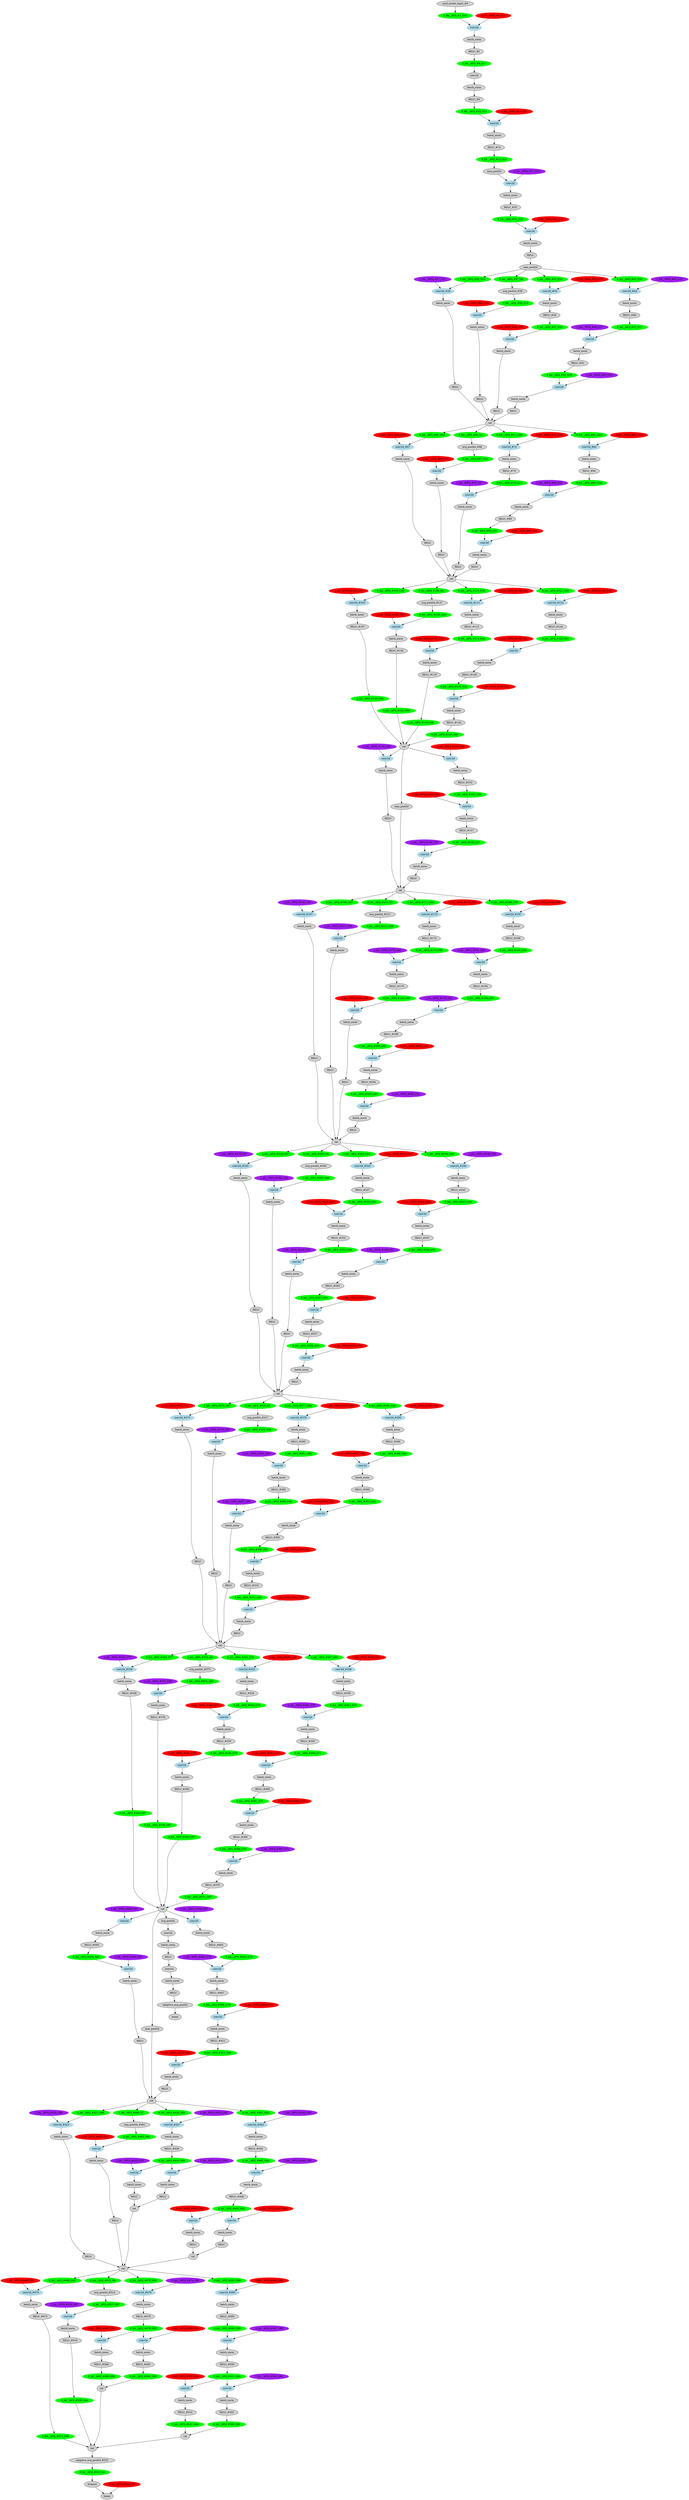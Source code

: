 strict digraph  {
"0 /nncf_model_input" [id=0, label="nncf_model_input_#0", scope="", style=filled, type=nncf_model_input];
"1 AsymmetricQuantizer/asymmetric_quantize" [color=green, id=1, label="8_bit__AFQ_#1_G10", scope=AsymmetricQuantizer, style=filled, type=asymmetric_quantize];
"2 Inception3/BasicConv2d[Conv2d_1a_3x3]/NNCFConv2d[conv]/ModuleDict[pre_ops]/UpdateWeight[0]/SymmetricQuantizer[op]/symmetric_quantize" [color=red, id=2, label="4_bit__WFQ_#2_G10", scope="Inception3/BasicConv2d[Conv2d_1a_3x3]/NNCFConv2d[conv]/ModuleDict[pre_ops]/UpdateWeight[0]/SymmetricQuantizer[op]", style=filled, type=symmetric_quantize];
"3 Inception3/BasicConv2d[Conv2d_1a_3x3]/NNCFConv2d[conv]/conv2d" [color=lightblue, id=3, label=conv2d, scope="Inception3/BasicConv2d[Conv2d_1a_3x3]/NNCFConv2d[conv]", style=filled, type=conv2d];
"4 Inception3/BasicConv2d[Conv2d_1a_3x3]/BatchNorm2d[bn]/batch_norm" [id=4, label=batch_norm, scope="Inception3/BasicConv2d[Conv2d_1a_3x3]/BatchNorm2d[bn]", style=filled, type=batch_norm];
"5 Inception3/BasicConv2d[Conv2d_1a_3x3]/RELU" [id=5, label="RELU_#5", scope="Inception3/BasicConv2d[Conv2d_1a_3x3]", style=filled, type=RELU];
"6 Inception3/BasicConv2d[Conv2d_1a_3x3]/AsymmetricQuantizer/asymmetric_quantize" [color=green, id=6, label="8_bit__AFQ_#6_G11", scope="Inception3/BasicConv2d[Conv2d_1a_3x3]/AsymmetricQuantizer", style=filled, type=asymmetric_quantize];
"7 Inception3/BasicConv2d[Conv2d_2a_3x3]/Conv2d[conv]/conv2d" [id=7, label=conv2d, scope="Inception3/BasicConv2d[Conv2d_2a_3x3]/Conv2d[conv]", style=filled, type=conv2d];
"8 Inception3/BasicConv2d[Conv2d_2a_3x3]/BatchNorm2d[bn]/batch_norm" [id=8, label=batch_norm, scope="Inception3/BasicConv2d[Conv2d_2a_3x3]/BatchNorm2d[bn]", style=filled, type=batch_norm];
"9 Inception3/BasicConv2d[Conv2d_2a_3x3]/RELU" [id=9, label="RELU_#9", scope="Inception3/BasicConv2d[Conv2d_2a_3x3]", style=filled, type=RELU];
"10 Inception3/BasicConv2d[Conv2d_2a_3x3]/AsymmetricQuantizer/asymmetric_quantize" [color=green, id=10, label="8_bit__AFQ_#10_G12", scope="Inception3/BasicConv2d[Conv2d_2a_3x3]/AsymmetricQuantizer", style=filled, type=asymmetric_quantize];
"11 Inception3/BasicConv2d[Conv2d_2b_3x3]/NNCFConv2d[conv]/ModuleDict[pre_ops]/UpdateWeight[0]/SymmetricQuantizer[op]/symmetric_quantize" [color=red, id=11, label="4_bit__WFQ_#11_G12", scope="Inception3/BasicConv2d[Conv2d_2b_3x3]/NNCFConv2d[conv]/ModuleDict[pre_ops]/UpdateWeight[0]/SymmetricQuantizer[op]", style=filled, type=symmetric_quantize];
"12 Inception3/BasicConv2d[Conv2d_2b_3x3]/NNCFConv2d[conv]/conv2d" [color=lightblue, id=12, label=conv2d, scope="Inception3/BasicConv2d[Conv2d_2b_3x3]/NNCFConv2d[conv]", style=filled, type=conv2d];
"13 Inception3/BasicConv2d[Conv2d_2b_3x3]/BatchNorm2d[bn]/batch_norm" [id=13, label=batch_norm, scope="Inception3/BasicConv2d[Conv2d_2b_3x3]/BatchNorm2d[bn]", style=filled, type=batch_norm];
"14 Inception3/BasicConv2d[Conv2d_2b_3x3]/RELU" [id=14, label="RELU_#14", scope="Inception3/BasicConv2d[Conv2d_2b_3x3]", style=filled, type=RELU];
"15 Inception3/BasicConv2d[Conv2d_2b_3x3]/AsymmetricQuantizer/asymmetric_quantize" [color=green, id=15, label="8_bit__AFQ_#15_G13", scope="Inception3/BasicConv2d[Conv2d_2b_3x3]/AsymmetricQuantizer", style=filled, type=asymmetric_quantize];
"16 Inception3/MaxPool2d[maxpool1]/max_pool2d" [id=16, label=max_pool2d, scope="Inception3/MaxPool2d[maxpool1]", style=filled, type=max_pool2d];
"17 Inception3/BasicConv2d[Conv2d_3b_1x1]/NNCFConv2d[conv]/ModuleDict[pre_ops]/UpdateWeight[0]/SymmetricQuantizer[op]/symmetric_quantize" [color=purple, id=17, label="2_bit__WFQ_#17_G13", scope="Inception3/BasicConv2d[Conv2d_3b_1x1]/NNCFConv2d[conv]/ModuleDict[pre_ops]/UpdateWeight[0]/SymmetricQuantizer[op]", style=filled, type=symmetric_quantize];
"18 Inception3/BasicConv2d[Conv2d_3b_1x1]/NNCFConv2d[conv]/conv2d" [color=lightblue, id=18, label=conv2d, scope="Inception3/BasicConv2d[Conv2d_3b_1x1]/NNCFConv2d[conv]", style=filled, type=conv2d];
"19 Inception3/BasicConv2d[Conv2d_3b_1x1]/BatchNorm2d[bn]/batch_norm" [id=19, label=batch_norm, scope="Inception3/BasicConv2d[Conv2d_3b_1x1]/BatchNorm2d[bn]", style=filled, type=batch_norm];
"20 Inception3/BasicConv2d[Conv2d_3b_1x1]/RELU" [id=20, label="RELU_#20", scope="Inception3/BasicConv2d[Conv2d_3b_1x1]", style=filled, type=RELU];
"21 Inception3/BasicConv2d[Conv2d_3b_1x1]/AsymmetricQuantizer/asymmetric_quantize" [color=green, id=21, label="8_bit__AFQ_#21_G14", scope="Inception3/BasicConv2d[Conv2d_3b_1x1]/AsymmetricQuantizer", style=filled, type=asymmetric_quantize];
"22 Inception3/BasicConv2d[Conv2d_4a_3x3]/NNCFConv2d[conv]/ModuleDict[pre_ops]/UpdateWeight[0]/SymmetricQuantizer[op]/symmetric_quantize" [color=red, id=22, label="4_bit__WFQ_#22_G14", scope="Inception3/BasicConv2d[Conv2d_4a_3x3]/NNCFConv2d[conv]/ModuleDict[pre_ops]/UpdateWeight[0]/SymmetricQuantizer[op]", style=filled, type=symmetric_quantize];
"23 Inception3/BasicConv2d[Conv2d_4a_3x3]/NNCFConv2d[conv]/conv2d" [color=lightblue, id=23, label=conv2d, scope="Inception3/BasicConv2d[Conv2d_4a_3x3]/NNCFConv2d[conv]", style=filled, type=conv2d];
"24 Inception3/BasicConv2d[Conv2d_4a_3x3]/BatchNorm2d[bn]/batch_norm" [id=24, label=batch_norm, scope="Inception3/BasicConv2d[Conv2d_4a_3x3]/BatchNorm2d[bn]", style=filled, type=batch_norm];
"25 Inception3/BasicConv2d[Conv2d_4a_3x3]/RELU" [id=25, label=RELU, scope="Inception3/BasicConv2d[Conv2d_4a_3x3]", style=filled, type=RELU];
"26 Inception3/MaxPool2d[maxpool2]/max_pool2d" [id=26, label=max_pool2d, scope="Inception3/MaxPool2d[maxpool2]", style=filled, type=max_pool2d];
"27 Inception3/InceptionA[Mixed_5b]/BasicConv2d[branch1x1]/NNCFConv2d[conv]/ModuleDict[pre_ops]/UpdateWeight[0]/SymmetricQuantizer[op]/symmetric_quantize" [color=purple, id=27, label="2_bit__WFQ_#27_G21", scope="Inception3/InceptionA[Mixed_5b]/BasicConv2d[branch1x1]/NNCFConv2d[conv]/ModuleDict[pre_ops]/UpdateWeight[0]/SymmetricQuantizer[op]", style=filled, type=symmetric_quantize];
"28 Inception3/InceptionA[Mixed_5b]/BasicConv2d[branch1x1]/NNCFConv2d[conv]/AsymmetricQuantizer/asymmetric_quantize" [color=green, id=28, label="8_bit__AFQ_#28_G21", scope="Inception3/InceptionA[Mixed_5b]/BasicConv2d[branch1x1]/NNCFConv2d[conv]/AsymmetricQuantizer", style=filled, type=asymmetric_quantize];
"29 Inception3/InceptionA[Mixed_5b]/BasicConv2d[branch1x1]/NNCFConv2d[conv]/conv2d" [color=lightblue, id=29, label="conv2d_#29", scope="Inception3/InceptionA[Mixed_5b]/BasicConv2d[branch1x1]/NNCFConv2d[conv]", style=filled, type=conv2d];
"30 Inception3/InceptionA[Mixed_5b]/BasicConv2d[branch1x1]/BatchNorm2d[bn]/batch_norm" [id=30, label=batch_norm, scope="Inception3/InceptionA[Mixed_5b]/BasicConv2d[branch1x1]/BatchNorm2d[bn]", style=filled, type=batch_norm];
"31 Inception3/InceptionA[Mixed_5b]/BasicConv2d[branch1x1]/RELU" [id=31, label=RELU, scope="Inception3/InceptionA[Mixed_5b]/BasicConv2d[branch1x1]", style=filled, type=RELU];
"32 Inception3/InceptionA[Mixed_5b]/BasicConv2d[branch5x5_1]/NNCFConv2d[conv]/ModuleDict[pre_ops]/UpdateWeight[0]/SymmetricQuantizer[op]/symmetric_quantize" [color=red, id=32, label="4_bit__WFQ_#32_G19", scope="Inception3/InceptionA[Mixed_5b]/BasicConv2d[branch5x5_1]/NNCFConv2d[conv]/ModuleDict[pre_ops]/UpdateWeight[0]/SymmetricQuantizer[op]", style=filled, type=symmetric_quantize];
"33 Inception3/InceptionA[Mixed_5b]/BasicConv2d[branch5x5_1]/NNCFConv2d[conv]/AsymmetricQuantizer/asymmetric_quantize" [color=green, id=33, label="8_bit__AFQ_#33_G19", scope="Inception3/InceptionA[Mixed_5b]/BasicConv2d[branch5x5_1]/NNCFConv2d[conv]/AsymmetricQuantizer", style=filled, type=asymmetric_quantize];
"34 Inception3/InceptionA[Mixed_5b]/BasicConv2d[branch5x5_1]/NNCFConv2d[conv]/conv2d" [color=lightblue, id=34, label="conv2d_#34", scope="Inception3/InceptionA[Mixed_5b]/BasicConv2d[branch5x5_1]/NNCFConv2d[conv]", style=filled, type=conv2d];
"35 Inception3/InceptionA[Mixed_5b]/BasicConv2d[branch5x5_1]/BatchNorm2d[bn]/batch_norm" [id=35, label=batch_norm, scope="Inception3/InceptionA[Mixed_5b]/BasicConv2d[branch5x5_1]/BatchNorm2d[bn]", style=filled, type=batch_norm];
"36 Inception3/InceptionA[Mixed_5b]/BasicConv2d[branch5x5_1]/RELU" [id=36, label="RELU_#36", scope="Inception3/InceptionA[Mixed_5b]/BasicConv2d[branch5x5_1]", style=filled, type=RELU];
"37 Inception3/InceptionA[Mixed_5b]/BasicConv2d[branch5x5_1]/AsymmetricQuantizer/asymmetric_quantize" [color=green, id=37, label="8_bit__AFQ_#37_G20", scope="Inception3/InceptionA[Mixed_5b]/BasicConv2d[branch5x5_1]/AsymmetricQuantizer", style=filled, type=asymmetric_quantize];
"38 Inception3/InceptionA[Mixed_5b]/BasicConv2d[branch5x5_2]/NNCFConv2d[conv]/ModuleDict[pre_ops]/UpdateWeight[0]/SymmetricQuantizer[op]/symmetric_quantize" [color=red, id=38, label="4_bit__WFQ_#38_G20", scope="Inception3/InceptionA[Mixed_5b]/BasicConv2d[branch5x5_2]/NNCFConv2d[conv]/ModuleDict[pre_ops]/UpdateWeight[0]/SymmetricQuantizer[op]", style=filled, type=symmetric_quantize];
"39 Inception3/InceptionA[Mixed_5b]/BasicConv2d[branch5x5_2]/NNCFConv2d[conv]/conv2d" [color=lightblue, id=39, label=conv2d, scope="Inception3/InceptionA[Mixed_5b]/BasicConv2d[branch5x5_2]/NNCFConv2d[conv]", style=filled, type=conv2d];
"40 Inception3/InceptionA[Mixed_5b]/BasicConv2d[branch5x5_2]/BatchNorm2d[bn]/batch_norm" [id=40, label=batch_norm, scope="Inception3/InceptionA[Mixed_5b]/BasicConv2d[branch5x5_2]/BatchNorm2d[bn]", style=filled, type=batch_norm];
"41 Inception3/InceptionA[Mixed_5b]/BasicConv2d[branch5x5_2]/RELU" [id=41, label=RELU, scope="Inception3/InceptionA[Mixed_5b]/BasicConv2d[branch5x5_2]", style=filled, type=RELU];
"42 Inception3/InceptionA[Mixed_5b]/BasicConv2d[branch3x3dbl_1]/NNCFConv2d[conv]/ModuleDict[pre_ops]/UpdateWeight[0]/SymmetricQuantizer[op]/symmetric_quantize" [color=purple, id=42, label="2_bit__WFQ_#42_G16", scope="Inception3/InceptionA[Mixed_5b]/BasicConv2d[branch3x3dbl_1]/NNCFConv2d[conv]/ModuleDict[pre_ops]/UpdateWeight[0]/SymmetricQuantizer[op]", style=filled, type=symmetric_quantize];
"43 Inception3/InceptionA[Mixed_5b]/BasicConv2d[branch3x3dbl_1]/NNCFConv2d[conv]/AsymmetricQuantizer/asymmetric_quantize" [color=green, id=43, label="8_bit__AFQ_#43_G16", scope="Inception3/InceptionA[Mixed_5b]/BasicConv2d[branch3x3dbl_1]/NNCFConv2d[conv]/AsymmetricQuantizer", style=filled, type=asymmetric_quantize];
"44 Inception3/InceptionA[Mixed_5b]/BasicConv2d[branch3x3dbl_1]/NNCFConv2d[conv]/conv2d" [color=lightblue, id=44, label="conv2d_#44", scope="Inception3/InceptionA[Mixed_5b]/BasicConv2d[branch3x3dbl_1]/NNCFConv2d[conv]", style=filled, type=conv2d];
"45 Inception3/InceptionA[Mixed_5b]/BasicConv2d[branch3x3dbl_1]/BatchNorm2d[bn]/batch_norm" [id=45, label=batch_norm, scope="Inception3/InceptionA[Mixed_5b]/BasicConv2d[branch3x3dbl_1]/BatchNorm2d[bn]", style=filled, type=batch_norm];
"46 Inception3/InceptionA[Mixed_5b]/BasicConv2d[branch3x3dbl_1]/RELU" [id=46, label="RELU_#46", scope="Inception3/InceptionA[Mixed_5b]/BasicConv2d[branch3x3dbl_1]", style=filled, type=RELU];
"47 Inception3/InceptionA[Mixed_5b]/BasicConv2d[branch3x3dbl_1]/AsymmetricQuantizer/asymmetric_quantize" [color=green, id=47, label="8_bit__AFQ_#47_G17", scope="Inception3/InceptionA[Mixed_5b]/BasicConv2d[branch3x3dbl_1]/AsymmetricQuantizer", style=filled, type=asymmetric_quantize];
"48 Inception3/InceptionA[Mixed_5b]/BasicConv2d[branch3x3dbl_2]/NNCFConv2d[conv]/ModuleDict[pre_ops]/UpdateWeight[0]/SymmetricQuantizer[op]/symmetric_quantize" [color=purple, id=48, label="2_bit__WFQ_#48_G17", scope="Inception3/InceptionA[Mixed_5b]/BasicConv2d[branch3x3dbl_2]/NNCFConv2d[conv]/ModuleDict[pre_ops]/UpdateWeight[0]/SymmetricQuantizer[op]", style=filled, type=symmetric_quantize];
"49 Inception3/InceptionA[Mixed_5b]/BasicConv2d[branch3x3dbl_2]/NNCFConv2d[conv]/conv2d" [color=lightblue, id=49, label=conv2d, scope="Inception3/InceptionA[Mixed_5b]/BasicConv2d[branch3x3dbl_2]/NNCFConv2d[conv]", style=filled, type=conv2d];
"50 Inception3/InceptionA[Mixed_5b]/BasicConv2d[branch3x3dbl_2]/BatchNorm2d[bn]/batch_norm" [id=50, label=batch_norm, scope="Inception3/InceptionA[Mixed_5b]/BasicConv2d[branch3x3dbl_2]/BatchNorm2d[bn]", style=filled, type=batch_norm];
"51 Inception3/InceptionA[Mixed_5b]/BasicConv2d[branch3x3dbl_2]/RELU" [id=51, label="RELU_#51", scope="Inception3/InceptionA[Mixed_5b]/BasicConv2d[branch3x3dbl_2]", style=filled, type=RELU];
"52 Inception3/InceptionA[Mixed_5b]/BasicConv2d[branch3x3dbl_2]/AsymmetricQuantizer/asymmetric_quantize" [color=green, id=52, label="8_bit__AFQ_#52_G18", scope="Inception3/InceptionA[Mixed_5b]/BasicConv2d[branch3x3dbl_2]/AsymmetricQuantizer", style=filled, type=asymmetric_quantize];
"53 Inception3/InceptionA[Mixed_5b]/BasicConv2d[branch3x3dbl_3]/NNCFConv2d[conv]/ModuleDict[pre_ops]/UpdateWeight[0]/SymmetricQuantizer[op]/symmetric_quantize" [color=purple, id=53, label="2_bit__WFQ_#53_G18", scope="Inception3/InceptionA[Mixed_5b]/BasicConv2d[branch3x3dbl_3]/NNCFConv2d[conv]/ModuleDict[pre_ops]/UpdateWeight[0]/SymmetricQuantizer[op]", style=filled, type=symmetric_quantize];
"54 Inception3/InceptionA[Mixed_5b]/BasicConv2d[branch3x3dbl_3]/NNCFConv2d[conv]/conv2d" [color=lightblue, id=54, label=conv2d, scope="Inception3/InceptionA[Mixed_5b]/BasicConv2d[branch3x3dbl_3]/NNCFConv2d[conv]", style=filled, type=conv2d];
"55 Inception3/InceptionA[Mixed_5b]/BasicConv2d[branch3x3dbl_3]/BatchNorm2d[bn]/batch_norm" [id=55, label=batch_norm, scope="Inception3/InceptionA[Mixed_5b]/BasicConv2d[branch3x3dbl_3]/BatchNorm2d[bn]", style=filled, type=batch_norm];
"56 Inception3/InceptionA[Mixed_5b]/BasicConv2d[branch3x3dbl_3]/RELU" [id=56, label=RELU, scope="Inception3/InceptionA[Mixed_5b]/BasicConv2d[branch3x3dbl_3]", style=filled, type=RELU];
"57 Inception3/InceptionA[Mixed_5b]/SymmetricQuantizer/symmetric_quantize" [color=green, id=57, label="8_bit__AFQ_#57_G0", scope="Inception3/InceptionA[Mixed_5b]/SymmetricQuantizer", style=filled, type=symmetric_quantize];
"58 Inception3/InceptionA[Mixed_5b]/avg_pool2d" [id=58, label="avg_pool2d_#58", scope="Inception3/InceptionA[Mixed_5b]", style=filled, type=avg_pool2d];
"59 Inception3/InceptionA[Mixed_5b]/AsymmetricQuantizer/asymmetric_quantize" [color=green, id=59, label="8_bit__AFQ_#59_G15", scope="Inception3/InceptionA[Mixed_5b]/AsymmetricQuantizer", style=filled, type=asymmetric_quantize];
"60 Inception3/InceptionA[Mixed_5b]/BasicConv2d[branch_pool]/NNCFConv2d[conv]/ModuleDict[pre_ops]/UpdateWeight[0]/SymmetricQuantizer[op]/symmetric_quantize" [color=red, id=60, label="4_bit__WFQ_#60_G15", scope="Inception3/InceptionA[Mixed_5b]/BasicConv2d[branch_pool]/NNCFConv2d[conv]/ModuleDict[pre_ops]/UpdateWeight[0]/SymmetricQuantizer[op]", style=filled, type=symmetric_quantize];
"61 Inception3/InceptionA[Mixed_5b]/BasicConv2d[branch_pool]/NNCFConv2d[conv]/conv2d" [color=lightblue, id=61, label=conv2d, scope="Inception3/InceptionA[Mixed_5b]/BasicConv2d[branch_pool]/NNCFConv2d[conv]", style=filled, type=conv2d];
"62 Inception3/InceptionA[Mixed_5b]/BasicConv2d[branch_pool]/BatchNorm2d[bn]/batch_norm" [id=62, label=batch_norm, scope="Inception3/InceptionA[Mixed_5b]/BasicConv2d[branch_pool]/BatchNorm2d[bn]", style=filled, type=batch_norm];
"63 Inception3/InceptionA[Mixed_5b]/BasicConv2d[branch_pool]/RELU" [id=63, label=RELU, scope="Inception3/InceptionA[Mixed_5b]/BasicConv2d[branch_pool]", style=filled, type=RELU];
"64 Inception3/InceptionA[Mixed_5b]/cat" [id=64, label=cat, scope="Inception3/InceptionA[Mixed_5b]", style=filled, type=cat];
"65 Inception3/InceptionA[Mixed_5c]/BasicConv2d[branch1x1]/NNCFConv2d[conv]/ModuleDict[pre_ops]/UpdateWeight[0]/SymmetricQuantizer[op]/symmetric_quantize" [color=red, id=65, label="4_bit__WFQ_#65_G28", scope="Inception3/InceptionA[Mixed_5c]/BasicConv2d[branch1x1]/NNCFConv2d[conv]/ModuleDict[pre_ops]/UpdateWeight[0]/SymmetricQuantizer[op]", style=filled, type=symmetric_quantize];
"66 Inception3/InceptionA[Mixed_5c]/BasicConv2d[branch1x1]/NNCFConv2d[conv]/AsymmetricQuantizer/asymmetric_quantize" [color=green, id=66, label="8_bit__AFQ_#66_G28", scope="Inception3/InceptionA[Mixed_5c]/BasicConv2d[branch1x1]/NNCFConv2d[conv]/AsymmetricQuantizer", style=filled, type=asymmetric_quantize];
"67 Inception3/InceptionA[Mixed_5c]/BasicConv2d[branch1x1]/NNCFConv2d[conv]/conv2d" [color=lightblue, id=67, label="conv2d_#67", scope="Inception3/InceptionA[Mixed_5c]/BasicConv2d[branch1x1]/NNCFConv2d[conv]", style=filled, type=conv2d];
"68 Inception3/InceptionA[Mixed_5c]/BasicConv2d[branch1x1]/BatchNorm2d[bn]/batch_norm" [id=68, label=batch_norm, scope="Inception3/InceptionA[Mixed_5c]/BasicConv2d[branch1x1]/BatchNorm2d[bn]", style=filled, type=batch_norm];
"69 Inception3/InceptionA[Mixed_5c]/BasicConv2d[branch1x1]/RELU" [id=69, label=RELU, scope="Inception3/InceptionA[Mixed_5c]/BasicConv2d[branch1x1]", style=filled, type=RELU];
"70 Inception3/InceptionA[Mixed_5c]/BasicConv2d[branch5x5_1]/NNCFConv2d[conv]/ModuleDict[pre_ops]/UpdateWeight[0]/SymmetricQuantizer[op]/symmetric_quantize" [color=red, id=70, label="4_bit__WFQ_#70_G26", scope="Inception3/InceptionA[Mixed_5c]/BasicConv2d[branch5x5_1]/NNCFConv2d[conv]/ModuleDict[pre_ops]/UpdateWeight[0]/SymmetricQuantizer[op]", style=filled, type=symmetric_quantize];
"71 Inception3/InceptionA[Mixed_5c]/BasicConv2d[branch5x5_1]/NNCFConv2d[conv]/AsymmetricQuantizer/asymmetric_quantize" [color=green, id=71, label="8_bit__AFQ_#71_G26", scope="Inception3/InceptionA[Mixed_5c]/BasicConv2d[branch5x5_1]/NNCFConv2d[conv]/AsymmetricQuantizer", style=filled, type=asymmetric_quantize];
"72 Inception3/InceptionA[Mixed_5c]/BasicConv2d[branch5x5_1]/NNCFConv2d[conv]/conv2d" [color=lightblue, id=72, label="conv2d_#72", scope="Inception3/InceptionA[Mixed_5c]/BasicConv2d[branch5x5_1]/NNCFConv2d[conv]", style=filled, type=conv2d];
"73 Inception3/InceptionA[Mixed_5c]/BasicConv2d[branch5x5_1]/BatchNorm2d[bn]/batch_norm" [id=73, label=batch_norm, scope="Inception3/InceptionA[Mixed_5c]/BasicConv2d[branch5x5_1]/BatchNorm2d[bn]", style=filled, type=batch_norm];
"74 Inception3/InceptionA[Mixed_5c]/BasicConv2d[branch5x5_1]/RELU" [id=74, label="RELU_#74", scope="Inception3/InceptionA[Mixed_5c]/BasicConv2d[branch5x5_1]", style=filled, type=RELU];
"75 Inception3/InceptionA[Mixed_5c]/BasicConv2d[branch5x5_1]/AsymmetricQuantizer/asymmetric_quantize" [color=green, id=75, label="8_bit__AFQ_#75_G27", scope="Inception3/InceptionA[Mixed_5c]/BasicConv2d[branch5x5_1]/AsymmetricQuantizer", style=filled, type=asymmetric_quantize];
"76 Inception3/InceptionA[Mixed_5c]/BasicConv2d[branch5x5_2]/NNCFConv2d[conv]/ModuleDict[pre_ops]/UpdateWeight[0]/SymmetricQuantizer[op]/symmetric_quantize" [color=purple, id=76, label="2_bit__WFQ_#76_G27", scope="Inception3/InceptionA[Mixed_5c]/BasicConv2d[branch5x5_2]/NNCFConv2d[conv]/ModuleDict[pre_ops]/UpdateWeight[0]/SymmetricQuantizer[op]", style=filled, type=symmetric_quantize];
"77 Inception3/InceptionA[Mixed_5c]/BasicConv2d[branch5x5_2]/NNCFConv2d[conv]/conv2d" [color=lightblue, id=77, label=conv2d, scope="Inception3/InceptionA[Mixed_5c]/BasicConv2d[branch5x5_2]/NNCFConv2d[conv]", style=filled, type=conv2d];
"78 Inception3/InceptionA[Mixed_5c]/BasicConv2d[branch5x5_2]/BatchNorm2d[bn]/batch_norm" [id=78, label=batch_norm, scope="Inception3/InceptionA[Mixed_5c]/BasicConv2d[branch5x5_2]/BatchNorm2d[bn]", style=filled, type=batch_norm];
"79 Inception3/InceptionA[Mixed_5c]/BasicConv2d[branch5x5_2]/RELU" [id=79, label=RELU, scope="Inception3/InceptionA[Mixed_5c]/BasicConv2d[branch5x5_2]", style=filled, type=RELU];
"80 Inception3/InceptionA[Mixed_5c]/BasicConv2d[branch3x3dbl_1]/NNCFConv2d[conv]/ModuleDict[pre_ops]/UpdateWeight[0]/SymmetricQuantizer[op]/symmetric_quantize" [color=red, id=80, label="4_bit__WFQ_#80_G23", scope="Inception3/InceptionA[Mixed_5c]/BasicConv2d[branch3x3dbl_1]/NNCFConv2d[conv]/ModuleDict[pre_ops]/UpdateWeight[0]/SymmetricQuantizer[op]", style=filled, type=symmetric_quantize];
"81 Inception3/InceptionA[Mixed_5c]/BasicConv2d[branch3x3dbl_1]/NNCFConv2d[conv]/AsymmetricQuantizer/asymmetric_quantize" [color=green, id=81, label="8_bit__AFQ_#81_G23", scope="Inception3/InceptionA[Mixed_5c]/BasicConv2d[branch3x3dbl_1]/NNCFConv2d[conv]/AsymmetricQuantizer", style=filled, type=asymmetric_quantize];
"82 Inception3/InceptionA[Mixed_5c]/BasicConv2d[branch3x3dbl_1]/NNCFConv2d[conv]/conv2d" [color=lightblue, id=82, label="conv2d_#82", scope="Inception3/InceptionA[Mixed_5c]/BasicConv2d[branch3x3dbl_1]/NNCFConv2d[conv]", style=filled, type=conv2d];
"83 Inception3/InceptionA[Mixed_5c]/BasicConv2d[branch3x3dbl_1]/BatchNorm2d[bn]/batch_norm" [id=83, label=batch_norm, scope="Inception3/InceptionA[Mixed_5c]/BasicConv2d[branch3x3dbl_1]/BatchNorm2d[bn]", style=filled, type=batch_norm];
"84 Inception3/InceptionA[Mixed_5c]/BasicConv2d[branch3x3dbl_1]/RELU" [id=84, label="RELU_#84", scope="Inception3/InceptionA[Mixed_5c]/BasicConv2d[branch3x3dbl_1]", style=filled, type=RELU];
"85 Inception3/InceptionA[Mixed_5c]/BasicConv2d[branch3x3dbl_1]/AsymmetricQuantizer/asymmetric_quantize" [color=green, id=85, label="8_bit__AFQ_#85_G24", scope="Inception3/InceptionA[Mixed_5c]/BasicConv2d[branch3x3dbl_1]/AsymmetricQuantizer", style=filled, type=asymmetric_quantize];
"86 Inception3/InceptionA[Mixed_5c]/BasicConv2d[branch3x3dbl_2]/NNCFConv2d[conv]/ModuleDict[pre_ops]/UpdateWeight[0]/SymmetricQuantizer[op]/symmetric_quantize" [color=purple, id=86, label="2_bit__WFQ_#86_G24", scope="Inception3/InceptionA[Mixed_5c]/BasicConv2d[branch3x3dbl_2]/NNCFConv2d[conv]/ModuleDict[pre_ops]/UpdateWeight[0]/SymmetricQuantizer[op]", style=filled, type=symmetric_quantize];
"87 Inception3/InceptionA[Mixed_5c]/BasicConv2d[branch3x3dbl_2]/NNCFConv2d[conv]/conv2d" [color=lightblue, id=87, label=conv2d, scope="Inception3/InceptionA[Mixed_5c]/BasicConv2d[branch3x3dbl_2]/NNCFConv2d[conv]", style=filled, type=conv2d];
"88 Inception3/InceptionA[Mixed_5c]/BasicConv2d[branch3x3dbl_2]/BatchNorm2d[bn]/batch_norm" [id=88, label=batch_norm, scope="Inception3/InceptionA[Mixed_5c]/BasicConv2d[branch3x3dbl_2]/BatchNorm2d[bn]", style=filled, type=batch_norm];
"89 Inception3/InceptionA[Mixed_5c]/BasicConv2d[branch3x3dbl_2]/RELU" [id=89, label="RELU_#89", scope="Inception3/InceptionA[Mixed_5c]/BasicConv2d[branch3x3dbl_2]", style=filled, type=RELU];
"90 Inception3/InceptionA[Mixed_5c]/BasicConv2d[branch3x3dbl_2]/AsymmetricQuantizer/asymmetric_quantize" [color=green, id=90, label="8_bit__AFQ_#90_G25", scope="Inception3/InceptionA[Mixed_5c]/BasicConv2d[branch3x3dbl_2]/AsymmetricQuantizer", style=filled, type=asymmetric_quantize];
"91 Inception3/InceptionA[Mixed_5c]/BasicConv2d[branch3x3dbl_3]/NNCFConv2d[conv]/ModuleDict[pre_ops]/UpdateWeight[0]/SymmetricQuantizer[op]/symmetric_quantize" [color=red, id=91, label="4_bit__WFQ_#91_G25", scope="Inception3/InceptionA[Mixed_5c]/BasicConv2d[branch3x3dbl_3]/NNCFConv2d[conv]/ModuleDict[pre_ops]/UpdateWeight[0]/SymmetricQuantizer[op]", style=filled, type=symmetric_quantize];
"92 Inception3/InceptionA[Mixed_5c]/BasicConv2d[branch3x3dbl_3]/NNCFConv2d[conv]/conv2d" [color=lightblue, id=92, label=conv2d, scope="Inception3/InceptionA[Mixed_5c]/BasicConv2d[branch3x3dbl_3]/NNCFConv2d[conv]", style=filled, type=conv2d];
"93 Inception3/InceptionA[Mixed_5c]/BasicConv2d[branch3x3dbl_3]/BatchNorm2d[bn]/batch_norm" [id=93, label=batch_norm, scope="Inception3/InceptionA[Mixed_5c]/BasicConv2d[branch3x3dbl_3]/BatchNorm2d[bn]", style=filled, type=batch_norm];
"94 Inception3/InceptionA[Mixed_5c]/BasicConv2d[branch3x3dbl_3]/RELU" [id=94, label=RELU, scope="Inception3/InceptionA[Mixed_5c]/BasicConv2d[branch3x3dbl_3]", style=filled, type=RELU];
"95 Inception3/InceptionA[Mixed_5c]/SymmetricQuantizer/symmetric_quantize" [color=green, id=95, label="8_bit__AFQ_#95_G1", scope="Inception3/InceptionA[Mixed_5c]/SymmetricQuantizer", style=filled, type=symmetric_quantize];
"96 Inception3/InceptionA[Mixed_5c]/avg_pool2d" [id=96, label="avg_pool2d_#96", scope="Inception3/InceptionA[Mixed_5c]", style=filled, type=avg_pool2d];
"97 Inception3/InceptionA[Mixed_5c]/AsymmetricQuantizer/asymmetric_quantize" [color=green, id=97, label="8_bit__AFQ_#97_G22", scope="Inception3/InceptionA[Mixed_5c]/AsymmetricQuantizer", style=filled, type=asymmetric_quantize];
"98 Inception3/InceptionA[Mixed_5c]/BasicConv2d[branch_pool]/NNCFConv2d[conv]/ModuleDict[pre_ops]/UpdateWeight[0]/SymmetricQuantizer[op]/symmetric_quantize" [color=red, id=98, label="4_bit__WFQ_#98_G22", scope="Inception3/InceptionA[Mixed_5c]/BasicConv2d[branch_pool]/NNCFConv2d[conv]/ModuleDict[pre_ops]/UpdateWeight[0]/SymmetricQuantizer[op]", style=filled, type=symmetric_quantize];
"99 Inception3/InceptionA[Mixed_5c]/BasicConv2d[branch_pool]/NNCFConv2d[conv]/conv2d" [color=lightblue, id=99, label=conv2d, scope="Inception3/InceptionA[Mixed_5c]/BasicConv2d[branch_pool]/NNCFConv2d[conv]", style=filled, type=conv2d];
"100 Inception3/InceptionA[Mixed_5c]/BasicConv2d[branch_pool]/BatchNorm2d[bn]/batch_norm" [id=100, label=batch_norm, scope="Inception3/InceptionA[Mixed_5c]/BasicConv2d[branch_pool]/BatchNorm2d[bn]", style=filled, type=batch_norm];
"101 Inception3/InceptionA[Mixed_5c]/BasicConv2d[branch_pool]/RELU" [id=101, label=RELU, scope="Inception3/InceptionA[Mixed_5c]/BasicConv2d[branch_pool]", style=filled, type=RELU];
"102 Inception3/InceptionA[Mixed_5c]/cat" [id=102, label=cat, scope="Inception3/InceptionA[Mixed_5c]", style=filled, type=cat];
"103 Inception3/InceptionA[Mixed_5d]/BasicConv2d[branch1x1]/NNCFConv2d[conv]/ModuleDict[pre_ops]/UpdateWeight[0]/SymmetricQuantizer[op]/symmetric_quantize" [color=red, id=103, label="4_bit__WFQ_#103_G35", scope="Inception3/InceptionA[Mixed_5d]/BasicConv2d[branch1x1]/NNCFConv2d[conv]/ModuleDict[pre_ops]/UpdateWeight[0]/SymmetricQuantizer[op]", style=filled, type=symmetric_quantize];
"104 Inception3/InceptionA[Mixed_5d]/BasicConv2d[branch1x1]/NNCFConv2d[conv]/AsymmetricQuantizer/asymmetric_quantize" [color=green, id=104, label="8_bit__AFQ_#104_G35", scope="Inception3/InceptionA[Mixed_5d]/BasicConv2d[branch1x1]/NNCFConv2d[conv]/AsymmetricQuantizer", style=filled, type=asymmetric_quantize];
"105 Inception3/InceptionA[Mixed_5d]/BasicConv2d[branch1x1]/NNCFConv2d[conv]/conv2d" [color=lightblue, id=105, label="conv2d_#105", scope="Inception3/InceptionA[Mixed_5d]/BasicConv2d[branch1x1]/NNCFConv2d[conv]", style=filled, type=conv2d];
"106 Inception3/InceptionA[Mixed_5d]/BasicConv2d[branch1x1]/BatchNorm2d[bn]/batch_norm" [id=106, label=batch_norm, scope="Inception3/InceptionA[Mixed_5d]/BasicConv2d[branch1x1]/BatchNorm2d[bn]", style=filled, type=batch_norm];
"107 Inception3/InceptionA[Mixed_5d]/BasicConv2d[branch1x1]/RELU" [id=107, label="RELU_#107", scope="Inception3/InceptionA[Mixed_5d]/BasicConv2d[branch1x1]", style=filled, type=RELU];
"108 Inception3/InceptionA[Mixed_5d]/BasicConv2d[branch1x1]/AsymmetricQuantizer/asymmetric_quantize" [color=green, id=108, label="8_bit__AFQ_#108_G96", scope="Inception3/InceptionA[Mixed_5d]/BasicConv2d[branch1x1]/AsymmetricQuantizer", style=filled, type=asymmetric_quantize];
"109 Inception3/InceptionA[Mixed_5d]/BasicConv2d[branch5x5_1]/NNCFConv2d[conv]/ModuleDict[pre_ops]/UpdateWeight[0]/SymmetricQuantizer[op]/symmetric_quantize" [color=red, id=109, label="4_bit__WFQ_#109_G33", scope="Inception3/InceptionA[Mixed_5d]/BasicConv2d[branch5x5_1]/NNCFConv2d[conv]/ModuleDict[pre_ops]/UpdateWeight[0]/SymmetricQuantizer[op]", style=filled, type=symmetric_quantize];
"110 Inception3/InceptionA[Mixed_5d]/BasicConv2d[branch5x5_1]/NNCFConv2d[conv]/AsymmetricQuantizer/asymmetric_quantize" [color=green, id=110, label="8_bit__AFQ_#110_G33", scope="Inception3/InceptionA[Mixed_5d]/BasicConv2d[branch5x5_1]/NNCFConv2d[conv]/AsymmetricQuantizer", style=filled, type=asymmetric_quantize];
"111 Inception3/InceptionA[Mixed_5d]/BasicConv2d[branch5x5_1]/NNCFConv2d[conv]/conv2d" [color=lightblue, id=111, label="conv2d_#111", scope="Inception3/InceptionA[Mixed_5d]/BasicConv2d[branch5x5_1]/NNCFConv2d[conv]", style=filled, type=conv2d];
"112 Inception3/InceptionA[Mixed_5d]/BasicConv2d[branch5x5_1]/BatchNorm2d[bn]/batch_norm" [id=112, label=batch_norm, scope="Inception3/InceptionA[Mixed_5d]/BasicConv2d[branch5x5_1]/BatchNorm2d[bn]", style=filled, type=batch_norm];
"113 Inception3/InceptionA[Mixed_5d]/BasicConv2d[branch5x5_1]/RELU" [id=113, label="RELU_#113", scope="Inception3/InceptionA[Mixed_5d]/BasicConv2d[branch5x5_1]", style=filled, type=RELU];
"114 Inception3/InceptionA[Mixed_5d]/BasicConv2d[branch5x5_1]/AsymmetricQuantizer/asymmetric_quantize" [color=green, id=114, label="8_bit__AFQ_#114_G34", scope="Inception3/InceptionA[Mixed_5d]/BasicConv2d[branch5x5_1]/AsymmetricQuantizer", style=filled, type=asymmetric_quantize];
"115 Inception3/InceptionA[Mixed_5d]/BasicConv2d[branch5x5_2]/NNCFConv2d[conv]/ModuleDict[pre_ops]/UpdateWeight[0]/SymmetricQuantizer[op]/symmetric_quantize" [color=red, id=115, label="4_bit__WFQ_#115_G34", scope="Inception3/InceptionA[Mixed_5d]/BasicConv2d[branch5x5_2]/NNCFConv2d[conv]/ModuleDict[pre_ops]/UpdateWeight[0]/SymmetricQuantizer[op]", style=filled, type=symmetric_quantize];
"116 Inception3/InceptionA[Mixed_5d]/BasicConv2d[branch5x5_2]/NNCFConv2d[conv]/conv2d" [color=lightblue, id=116, label=conv2d, scope="Inception3/InceptionA[Mixed_5d]/BasicConv2d[branch5x5_2]/NNCFConv2d[conv]", style=filled, type=conv2d];
"117 Inception3/InceptionA[Mixed_5d]/BasicConv2d[branch5x5_2]/BatchNorm2d[bn]/batch_norm" [id=117, label=batch_norm, scope="Inception3/InceptionA[Mixed_5d]/BasicConv2d[branch5x5_2]/BatchNorm2d[bn]", style=filled, type=batch_norm];
"118 Inception3/InceptionA[Mixed_5d]/BasicConv2d[branch5x5_2]/RELU" [id=118, label="RELU_#118", scope="Inception3/InceptionA[Mixed_5d]/BasicConv2d[branch5x5_2]", style=filled, type=RELU];
"119 Inception3/InceptionA[Mixed_5d]/BasicConv2d[branch5x5_2]/AsymmetricQuantizer/asymmetric_quantize" [color=green, id=119, label="8_bit__AFQ_#119_G96", scope="Inception3/InceptionA[Mixed_5d]/BasicConv2d[branch5x5_2]/AsymmetricQuantizer", style=filled, type=asymmetric_quantize];
"120 Inception3/InceptionA[Mixed_5d]/BasicConv2d[branch3x3dbl_1]/NNCFConv2d[conv]/ModuleDict[pre_ops]/UpdateWeight[0]/SymmetricQuantizer[op]/symmetric_quantize" [color=red, id=120, label="4_bit__WFQ_#120_G30", scope="Inception3/InceptionA[Mixed_5d]/BasicConv2d[branch3x3dbl_1]/NNCFConv2d[conv]/ModuleDict[pre_ops]/UpdateWeight[0]/SymmetricQuantizer[op]", style=filled, type=symmetric_quantize];
"121 Inception3/InceptionA[Mixed_5d]/BasicConv2d[branch3x3dbl_1]/NNCFConv2d[conv]/AsymmetricQuantizer/asymmetric_quantize" [color=green, id=121, label="8_bit__AFQ_#121_G30", scope="Inception3/InceptionA[Mixed_5d]/BasicConv2d[branch3x3dbl_1]/NNCFConv2d[conv]/AsymmetricQuantizer", style=filled, type=asymmetric_quantize];
"122 Inception3/InceptionA[Mixed_5d]/BasicConv2d[branch3x3dbl_1]/NNCFConv2d[conv]/conv2d" [color=lightblue, id=122, label="conv2d_#122", scope="Inception3/InceptionA[Mixed_5d]/BasicConv2d[branch3x3dbl_1]/NNCFConv2d[conv]", style=filled, type=conv2d];
"123 Inception3/InceptionA[Mixed_5d]/BasicConv2d[branch3x3dbl_1]/BatchNorm2d[bn]/batch_norm" [id=123, label=batch_norm, scope="Inception3/InceptionA[Mixed_5d]/BasicConv2d[branch3x3dbl_1]/BatchNorm2d[bn]", style=filled, type=batch_norm];
"124 Inception3/InceptionA[Mixed_5d]/BasicConv2d[branch3x3dbl_1]/RELU" [id=124, label="RELU_#124", scope="Inception3/InceptionA[Mixed_5d]/BasicConv2d[branch3x3dbl_1]", style=filled, type=RELU];
"125 Inception3/InceptionA[Mixed_5d]/BasicConv2d[branch3x3dbl_1]/AsymmetricQuantizer/asymmetric_quantize" [color=green, id=125, label="8_bit__AFQ_#125_G31", scope="Inception3/InceptionA[Mixed_5d]/BasicConv2d[branch3x3dbl_1]/AsymmetricQuantizer", style=filled, type=asymmetric_quantize];
"126 Inception3/InceptionA[Mixed_5d]/BasicConv2d[branch3x3dbl_2]/NNCFConv2d[conv]/ModuleDict[pre_ops]/UpdateWeight[0]/SymmetricQuantizer[op]/symmetric_quantize" [color=red, id=126, label="4_bit__WFQ_#126_G31", scope="Inception3/InceptionA[Mixed_5d]/BasicConv2d[branch3x3dbl_2]/NNCFConv2d[conv]/ModuleDict[pre_ops]/UpdateWeight[0]/SymmetricQuantizer[op]", style=filled, type=symmetric_quantize];
"127 Inception3/InceptionA[Mixed_5d]/BasicConv2d[branch3x3dbl_2]/NNCFConv2d[conv]/conv2d" [color=lightblue, id=127, label=conv2d, scope="Inception3/InceptionA[Mixed_5d]/BasicConv2d[branch3x3dbl_2]/NNCFConv2d[conv]", style=filled, type=conv2d];
"128 Inception3/InceptionA[Mixed_5d]/BasicConv2d[branch3x3dbl_2]/BatchNorm2d[bn]/batch_norm" [id=128, label=batch_norm, scope="Inception3/InceptionA[Mixed_5d]/BasicConv2d[branch3x3dbl_2]/BatchNorm2d[bn]", style=filled, type=batch_norm];
"129 Inception3/InceptionA[Mixed_5d]/BasicConv2d[branch3x3dbl_2]/RELU" [id=129, label="RELU_#129", scope="Inception3/InceptionA[Mixed_5d]/BasicConv2d[branch3x3dbl_2]", style=filled, type=RELU];
"130 Inception3/InceptionA[Mixed_5d]/BasicConv2d[branch3x3dbl_2]/AsymmetricQuantizer/asymmetric_quantize" [color=green, id=130, label="8_bit__AFQ_#130_G32", scope="Inception3/InceptionA[Mixed_5d]/BasicConv2d[branch3x3dbl_2]/AsymmetricQuantizer", style=filled, type=asymmetric_quantize];
"131 Inception3/InceptionA[Mixed_5d]/BasicConv2d[branch3x3dbl_3]/NNCFConv2d[conv]/ModuleDict[pre_ops]/UpdateWeight[0]/SymmetricQuantizer[op]/symmetric_quantize" [color=red, id=131, label="4_bit__WFQ_#131_G32", scope="Inception3/InceptionA[Mixed_5d]/BasicConv2d[branch3x3dbl_3]/NNCFConv2d[conv]/ModuleDict[pre_ops]/UpdateWeight[0]/SymmetricQuantizer[op]", style=filled, type=symmetric_quantize];
"132 Inception3/InceptionA[Mixed_5d]/BasicConv2d[branch3x3dbl_3]/NNCFConv2d[conv]/conv2d" [color=lightblue, id=132, label=conv2d, scope="Inception3/InceptionA[Mixed_5d]/BasicConv2d[branch3x3dbl_3]/NNCFConv2d[conv]", style=filled, type=conv2d];
"133 Inception3/InceptionA[Mixed_5d]/BasicConv2d[branch3x3dbl_3]/BatchNorm2d[bn]/batch_norm" [id=133, label=batch_norm, scope="Inception3/InceptionA[Mixed_5d]/BasicConv2d[branch3x3dbl_3]/BatchNorm2d[bn]", style=filled, type=batch_norm];
"134 Inception3/InceptionA[Mixed_5d]/BasicConv2d[branch3x3dbl_3]/RELU" [id=134, label="RELU_#134", scope="Inception3/InceptionA[Mixed_5d]/BasicConv2d[branch3x3dbl_3]", style=filled, type=RELU];
"135 Inception3/InceptionA[Mixed_5d]/BasicConv2d[branch3x3dbl_3]/AsymmetricQuantizer/asymmetric_quantize" [color=green, id=135, label="8_bit__AFQ_#135_G96", scope="Inception3/InceptionA[Mixed_5d]/BasicConv2d[branch3x3dbl_3]/AsymmetricQuantizer", style=filled, type=asymmetric_quantize];
"136 Inception3/InceptionA[Mixed_5d]/SymmetricQuantizer/symmetric_quantize" [color=green, id=136, label="8_bit__AFQ_#136_G2", scope="Inception3/InceptionA[Mixed_5d]/SymmetricQuantizer", style=filled, type=symmetric_quantize];
"137 Inception3/InceptionA[Mixed_5d]/avg_pool2d" [id=137, label="avg_pool2d_#137", scope="Inception3/InceptionA[Mixed_5d]", style=filled, type=avg_pool2d];
"138 Inception3/InceptionA[Mixed_5d]/AsymmetricQuantizer/asymmetric_quantize" [color=green, id=138, label="8_bit__AFQ_#138_G29", scope="Inception3/InceptionA[Mixed_5d]/AsymmetricQuantizer", style=filled, type=asymmetric_quantize];
"139 Inception3/InceptionA[Mixed_5d]/BasicConv2d[branch_pool]/NNCFConv2d[conv]/ModuleDict[pre_ops]/UpdateWeight[0]/SymmetricQuantizer[op]/symmetric_quantize" [color=red, id=139, label="4_bit__WFQ_#139_G29", scope="Inception3/InceptionA[Mixed_5d]/BasicConv2d[branch_pool]/NNCFConv2d[conv]/ModuleDict[pre_ops]/UpdateWeight[0]/SymmetricQuantizer[op]", style=filled, type=symmetric_quantize];
"140 Inception3/InceptionA[Mixed_5d]/BasicConv2d[branch_pool]/NNCFConv2d[conv]/conv2d" [color=lightblue, id=140, label=conv2d, scope="Inception3/InceptionA[Mixed_5d]/BasicConv2d[branch_pool]/NNCFConv2d[conv]", style=filled, type=conv2d];
"141 Inception3/InceptionA[Mixed_5d]/BasicConv2d[branch_pool]/BatchNorm2d[bn]/batch_norm" [id=141, label=batch_norm, scope="Inception3/InceptionA[Mixed_5d]/BasicConv2d[branch_pool]/BatchNorm2d[bn]", style=filled, type=batch_norm];
"142 Inception3/InceptionA[Mixed_5d]/BasicConv2d[branch_pool]/RELU" [id=142, label="RELU_#142", scope="Inception3/InceptionA[Mixed_5d]/BasicConv2d[branch_pool]", style=filled, type=RELU];
"143 Inception3/InceptionA[Mixed_5d]/BasicConv2d[branch_pool]/AsymmetricQuantizer/asymmetric_quantize" [color=green, id=143, label="8_bit__AFQ_#143_G96", scope="Inception3/InceptionA[Mixed_5d]/BasicConv2d[branch_pool]/AsymmetricQuantizer", style=filled, type=asymmetric_quantize];
"144 Inception3/InceptionA[Mixed_5d]/cat" [id=144, label=cat, scope="Inception3/InceptionA[Mixed_5d]", style=filled, type=cat];
"145 Inception3/InceptionB[Mixed_6a]/BasicConv2d[branch3x3]/NNCFConv2d[conv]/ModuleDict[pre_ops]/UpdateWeight[0]/SymmetricQuantizer[op]/symmetric_quantize" [color=purple, id=145, label="2_bit__WFQ_#145_G96", scope="Inception3/InceptionB[Mixed_6a]/BasicConv2d[branch3x3]/NNCFConv2d[conv]/ModuleDict[pre_ops]/UpdateWeight[0]/SymmetricQuantizer[op]", style=filled, type=symmetric_quantize];
"146 Inception3/InceptionB[Mixed_6a]/BasicConv2d[branch3x3]/NNCFConv2d[conv]/conv2d" [color=lightblue, id=146, label=conv2d, scope="Inception3/InceptionB[Mixed_6a]/BasicConv2d[branch3x3]/NNCFConv2d[conv]", style=filled, type=conv2d];
"147 Inception3/InceptionB[Mixed_6a]/BasicConv2d[branch3x3]/BatchNorm2d[bn]/batch_norm" [id=147, label=batch_norm, scope="Inception3/InceptionB[Mixed_6a]/BasicConv2d[branch3x3]/BatchNorm2d[bn]", style=filled, type=batch_norm];
"148 Inception3/InceptionB[Mixed_6a]/BasicConv2d[branch3x3]/RELU" [id=148, label=RELU, scope="Inception3/InceptionB[Mixed_6a]/BasicConv2d[branch3x3]", style=filled, type=RELU];
"149 Inception3/InceptionB[Mixed_6a]/BasicConv2d[branch3x3dbl_1]/NNCFConv2d[conv]/ModuleDict[pre_ops]/UpdateWeight[0]/SymmetricQuantizer[op]/symmetric_quantize" [color=red, id=149, label="4_bit__WFQ_#149_G96", scope="Inception3/InceptionB[Mixed_6a]/BasicConv2d[branch3x3dbl_1]/NNCFConv2d[conv]/ModuleDict[pre_ops]/UpdateWeight[0]/SymmetricQuantizer[op]", style=filled, type=symmetric_quantize];
"150 Inception3/InceptionB[Mixed_6a]/BasicConv2d[branch3x3dbl_1]/NNCFConv2d[conv]/conv2d" [color=lightblue, id=150, label=conv2d, scope="Inception3/InceptionB[Mixed_6a]/BasicConv2d[branch3x3dbl_1]/NNCFConv2d[conv]", style=filled, type=conv2d];
"151 Inception3/InceptionB[Mixed_6a]/BasicConv2d[branch3x3dbl_1]/BatchNorm2d[bn]/batch_norm" [id=151, label=batch_norm, scope="Inception3/InceptionB[Mixed_6a]/BasicConv2d[branch3x3dbl_1]/BatchNorm2d[bn]", style=filled, type=batch_norm];
"152 Inception3/InceptionB[Mixed_6a]/BasicConv2d[branch3x3dbl_1]/RELU" [id=152, label="RELU_#152", scope="Inception3/InceptionB[Mixed_6a]/BasicConv2d[branch3x3dbl_1]", style=filled, type=RELU];
"153 Inception3/InceptionB[Mixed_6a]/BasicConv2d[branch3x3dbl_1]/AsymmetricQuantizer/asymmetric_quantize" [color=green, id=153, label="8_bit__AFQ_#153_G36", scope="Inception3/InceptionB[Mixed_6a]/BasicConv2d[branch3x3dbl_1]/AsymmetricQuantizer", style=filled, type=asymmetric_quantize];
"154 Inception3/InceptionB[Mixed_6a]/BasicConv2d[branch3x3dbl_2]/NNCFConv2d[conv]/ModuleDict[pre_ops]/UpdateWeight[0]/SymmetricQuantizer[op]/symmetric_quantize" [color=red, id=154, label="4_bit__WFQ_#154_G36", scope="Inception3/InceptionB[Mixed_6a]/BasicConv2d[branch3x3dbl_2]/NNCFConv2d[conv]/ModuleDict[pre_ops]/UpdateWeight[0]/SymmetricQuantizer[op]", style=filled, type=symmetric_quantize];
"155 Inception3/InceptionB[Mixed_6a]/BasicConv2d[branch3x3dbl_2]/NNCFConv2d[conv]/conv2d" [color=lightblue, id=155, label=conv2d, scope="Inception3/InceptionB[Mixed_6a]/BasicConv2d[branch3x3dbl_2]/NNCFConv2d[conv]", style=filled, type=conv2d];
"156 Inception3/InceptionB[Mixed_6a]/BasicConv2d[branch3x3dbl_2]/BatchNorm2d[bn]/batch_norm" [id=156, label=batch_norm, scope="Inception3/InceptionB[Mixed_6a]/BasicConv2d[branch3x3dbl_2]/BatchNorm2d[bn]", style=filled, type=batch_norm];
"157 Inception3/InceptionB[Mixed_6a]/BasicConv2d[branch3x3dbl_2]/RELU" [id=157, label="RELU_#157", scope="Inception3/InceptionB[Mixed_6a]/BasicConv2d[branch3x3dbl_2]", style=filled, type=RELU];
"158 Inception3/InceptionB[Mixed_6a]/BasicConv2d[branch3x3dbl_2]/AsymmetricQuantizer/asymmetric_quantize" [color=green, id=158, label="8_bit__AFQ_#158_G37", scope="Inception3/InceptionB[Mixed_6a]/BasicConv2d[branch3x3dbl_2]/AsymmetricQuantizer", style=filled, type=asymmetric_quantize];
"159 Inception3/InceptionB[Mixed_6a]/BasicConv2d[branch3x3dbl_3]/NNCFConv2d[conv]/ModuleDict[pre_ops]/UpdateWeight[0]/SymmetricQuantizer[op]/symmetric_quantize" [color=purple, id=159, label="2_bit__WFQ_#159_G37", scope="Inception3/InceptionB[Mixed_6a]/BasicConv2d[branch3x3dbl_3]/NNCFConv2d[conv]/ModuleDict[pre_ops]/UpdateWeight[0]/SymmetricQuantizer[op]", style=filled, type=symmetric_quantize];
"160 Inception3/InceptionB[Mixed_6a]/BasicConv2d[branch3x3dbl_3]/NNCFConv2d[conv]/conv2d" [color=lightblue, id=160, label=conv2d, scope="Inception3/InceptionB[Mixed_6a]/BasicConv2d[branch3x3dbl_3]/NNCFConv2d[conv]", style=filled, type=conv2d];
"161 Inception3/InceptionB[Mixed_6a]/BasicConv2d[branch3x3dbl_3]/BatchNorm2d[bn]/batch_norm" [id=161, label=batch_norm, scope="Inception3/InceptionB[Mixed_6a]/BasicConv2d[branch3x3dbl_3]/BatchNorm2d[bn]", style=filled, type=batch_norm];
"162 Inception3/InceptionB[Mixed_6a]/BasicConv2d[branch3x3dbl_3]/RELU" [id=162, label=RELU, scope="Inception3/InceptionB[Mixed_6a]/BasicConv2d[branch3x3dbl_3]", style=filled, type=RELU];
"163 Inception3/InceptionB[Mixed_6a]/max_pool2d" [id=163, label=max_pool2d, scope="Inception3/InceptionB[Mixed_6a]", style=filled, type=max_pool2d];
"164 Inception3/InceptionB[Mixed_6a]/cat" [id=164, label=cat, scope="Inception3/InceptionB[Mixed_6a]", style=filled, type=cat];
"165 Inception3/InceptionC[Mixed_6b]/BasicConv2d[branch1x1]/NNCFConv2d[conv]/ModuleDict[pre_ops]/UpdateWeight[0]/SymmetricQuantizer[op]/symmetric_quantize" [color=purple, id=165, label="2_bit__WFQ_#165_G47", scope="Inception3/InceptionC[Mixed_6b]/BasicConv2d[branch1x1]/NNCFConv2d[conv]/ModuleDict[pre_ops]/UpdateWeight[0]/SymmetricQuantizer[op]", style=filled, type=symmetric_quantize];
"166 Inception3/InceptionC[Mixed_6b]/BasicConv2d[branch1x1]/NNCFConv2d[conv]/AsymmetricQuantizer/asymmetric_quantize" [color=green, id=166, label="8_bit__AFQ_#166_G47", scope="Inception3/InceptionC[Mixed_6b]/BasicConv2d[branch1x1]/NNCFConv2d[conv]/AsymmetricQuantizer", style=filled, type=asymmetric_quantize];
"167 Inception3/InceptionC[Mixed_6b]/BasicConv2d[branch1x1]/NNCFConv2d[conv]/conv2d" [color=lightblue, id=167, label="conv2d_#167", scope="Inception3/InceptionC[Mixed_6b]/BasicConv2d[branch1x1]/NNCFConv2d[conv]", style=filled, type=conv2d];
"168 Inception3/InceptionC[Mixed_6b]/BasicConv2d[branch1x1]/BatchNorm2d[bn]/batch_norm" [id=168, label=batch_norm, scope="Inception3/InceptionC[Mixed_6b]/BasicConv2d[branch1x1]/BatchNorm2d[bn]", style=filled, type=batch_norm];
"169 Inception3/InceptionC[Mixed_6b]/BasicConv2d[branch1x1]/RELU" [id=169, label=RELU, scope="Inception3/InceptionC[Mixed_6b]/BasicConv2d[branch1x1]", style=filled, type=RELU];
"170 Inception3/InceptionC[Mixed_6b]/BasicConv2d[branch7x7_1]/NNCFConv2d[conv]/ModuleDict[pre_ops]/UpdateWeight[0]/SymmetricQuantizer[op]/symmetric_quantize" [color=red, id=170, label="4_bit__WFQ_#170_G44", scope="Inception3/InceptionC[Mixed_6b]/BasicConv2d[branch7x7_1]/NNCFConv2d[conv]/ModuleDict[pre_ops]/UpdateWeight[0]/SymmetricQuantizer[op]", style=filled, type=symmetric_quantize];
"171 Inception3/InceptionC[Mixed_6b]/BasicConv2d[branch7x7_1]/NNCFConv2d[conv]/AsymmetricQuantizer/asymmetric_quantize" [color=green, id=171, label="8_bit__AFQ_#171_G44", scope="Inception3/InceptionC[Mixed_6b]/BasicConv2d[branch7x7_1]/NNCFConv2d[conv]/AsymmetricQuantizer", style=filled, type=asymmetric_quantize];
"172 Inception3/InceptionC[Mixed_6b]/BasicConv2d[branch7x7_1]/NNCFConv2d[conv]/conv2d" [color=lightblue, id=172, label="conv2d_#172", scope="Inception3/InceptionC[Mixed_6b]/BasicConv2d[branch7x7_1]/NNCFConv2d[conv]", style=filled, type=conv2d];
"173 Inception3/InceptionC[Mixed_6b]/BasicConv2d[branch7x7_1]/BatchNorm2d[bn]/batch_norm" [id=173, label=batch_norm, scope="Inception3/InceptionC[Mixed_6b]/BasicConv2d[branch7x7_1]/BatchNorm2d[bn]", style=filled, type=batch_norm];
"174 Inception3/InceptionC[Mixed_6b]/BasicConv2d[branch7x7_1]/RELU" [id=174, label="RELU_#174", scope="Inception3/InceptionC[Mixed_6b]/BasicConv2d[branch7x7_1]", style=filled, type=RELU];
"175 Inception3/InceptionC[Mixed_6b]/BasicConv2d[branch7x7_1]/AsymmetricQuantizer/asymmetric_quantize" [color=green, id=175, label="8_bit__AFQ_#175_G45", scope="Inception3/InceptionC[Mixed_6b]/BasicConv2d[branch7x7_1]/AsymmetricQuantizer", style=filled, type=asymmetric_quantize];
"176 Inception3/InceptionC[Mixed_6b]/BasicConv2d[branch7x7_2]/NNCFConv2d[conv]/ModuleDict[pre_ops]/UpdateWeight[0]/SymmetricQuantizer[op]/symmetric_quantize" [color=purple, id=176, label="2_bit__WFQ_#176_G45", scope="Inception3/InceptionC[Mixed_6b]/BasicConv2d[branch7x7_2]/NNCFConv2d[conv]/ModuleDict[pre_ops]/UpdateWeight[0]/SymmetricQuantizer[op]", style=filled, type=symmetric_quantize];
"177 Inception3/InceptionC[Mixed_6b]/BasicConv2d[branch7x7_2]/NNCFConv2d[conv]/conv2d" [color=lightblue, id=177, label=conv2d, scope="Inception3/InceptionC[Mixed_6b]/BasicConv2d[branch7x7_2]/NNCFConv2d[conv]", style=filled, type=conv2d];
"178 Inception3/InceptionC[Mixed_6b]/BasicConv2d[branch7x7_2]/BatchNorm2d[bn]/batch_norm" [id=178, label=batch_norm, scope="Inception3/InceptionC[Mixed_6b]/BasicConv2d[branch7x7_2]/BatchNorm2d[bn]", style=filled, type=batch_norm];
"179 Inception3/InceptionC[Mixed_6b]/BasicConv2d[branch7x7_2]/RELU" [id=179, label="RELU_#179", scope="Inception3/InceptionC[Mixed_6b]/BasicConv2d[branch7x7_2]", style=filled, type=RELU];
"180 Inception3/InceptionC[Mixed_6b]/BasicConv2d[branch7x7_2]/AsymmetricQuantizer/asymmetric_quantize" [color=green, id=180, label="8_bit__AFQ_#180_G46", scope="Inception3/InceptionC[Mixed_6b]/BasicConv2d[branch7x7_2]/AsymmetricQuantizer", style=filled, type=asymmetric_quantize];
"181 Inception3/InceptionC[Mixed_6b]/BasicConv2d[branch7x7_3]/NNCFConv2d[conv]/ModuleDict[pre_ops]/UpdateWeight[0]/SymmetricQuantizer[op]/symmetric_quantize" [color=red, id=181, label="4_bit__WFQ_#181_G46", scope="Inception3/InceptionC[Mixed_6b]/BasicConv2d[branch7x7_3]/NNCFConv2d[conv]/ModuleDict[pre_ops]/UpdateWeight[0]/SymmetricQuantizer[op]", style=filled, type=symmetric_quantize];
"182 Inception3/InceptionC[Mixed_6b]/BasicConv2d[branch7x7_3]/NNCFConv2d[conv]/conv2d" [color=lightblue, id=182, label=conv2d, scope="Inception3/InceptionC[Mixed_6b]/BasicConv2d[branch7x7_3]/NNCFConv2d[conv]", style=filled, type=conv2d];
"183 Inception3/InceptionC[Mixed_6b]/BasicConv2d[branch7x7_3]/BatchNorm2d[bn]/batch_norm" [id=183, label=batch_norm, scope="Inception3/InceptionC[Mixed_6b]/BasicConv2d[branch7x7_3]/BatchNorm2d[bn]", style=filled, type=batch_norm];
"184 Inception3/InceptionC[Mixed_6b]/BasicConv2d[branch7x7_3]/RELU" [id=184, label=RELU, scope="Inception3/InceptionC[Mixed_6b]/BasicConv2d[branch7x7_3]", style=filled, type=RELU];
"185 Inception3/InceptionC[Mixed_6b]/BasicConv2d[branch7x7dbl_1]/NNCFConv2d[conv]/ModuleDict[pre_ops]/UpdateWeight[0]/SymmetricQuantizer[op]/symmetric_quantize" [color=red, id=185, label="4_bit__WFQ_#185_G39", scope="Inception3/InceptionC[Mixed_6b]/BasicConv2d[branch7x7dbl_1]/NNCFConv2d[conv]/ModuleDict[pre_ops]/UpdateWeight[0]/SymmetricQuantizer[op]", style=filled, type=symmetric_quantize];
"186 Inception3/InceptionC[Mixed_6b]/BasicConv2d[branch7x7dbl_1]/NNCFConv2d[conv]/AsymmetricQuantizer/asymmetric_quantize" [color=green, id=186, label="8_bit__AFQ_#186_G39", scope="Inception3/InceptionC[Mixed_6b]/BasicConv2d[branch7x7dbl_1]/NNCFConv2d[conv]/AsymmetricQuantizer", style=filled, type=asymmetric_quantize];
"187 Inception3/InceptionC[Mixed_6b]/BasicConv2d[branch7x7dbl_1]/NNCFConv2d[conv]/conv2d" [color=lightblue, id=187, label="conv2d_#187", scope="Inception3/InceptionC[Mixed_6b]/BasicConv2d[branch7x7dbl_1]/NNCFConv2d[conv]", style=filled, type=conv2d];
"188 Inception3/InceptionC[Mixed_6b]/BasicConv2d[branch7x7dbl_1]/BatchNorm2d[bn]/batch_norm" [id=188, label=batch_norm, scope="Inception3/InceptionC[Mixed_6b]/BasicConv2d[branch7x7dbl_1]/BatchNorm2d[bn]", style=filled, type=batch_norm];
"189 Inception3/InceptionC[Mixed_6b]/BasicConv2d[branch7x7dbl_1]/RELU" [id=189, label="RELU_#189", scope="Inception3/InceptionC[Mixed_6b]/BasicConv2d[branch7x7dbl_1]", style=filled, type=RELU];
"190 Inception3/InceptionC[Mixed_6b]/BasicConv2d[branch7x7dbl_1]/AsymmetricQuantizer/asymmetric_quantize" [color=green, id=190, label="8_bit__AFQ_#190_G40", scope="Inception3/InceptionC[Mixed_6b]/BasicConv2d[branch7x7dbl_1]/AsymmetricQuantizer", style=filled, type=asymmetric_quantize];
"191 Inception3/InceptionC[Mixed_6b]/BasicConv2d[branch7x7dbl_2]/NNCFConv2d[conv]/ModuleDict[pre_ops]/UpdateWeight[0]/SymmetricQuantizer[op]/symmetric_quantize" [color=purple, id=191, label="2_bit__WFQ_#191_G40", scope="Inception3/InceptionC[Mixed_6b]/BasicConv2d[branch7x7dbl_2]/NNCFConv2d[conv]/ModuleDict[pre_ops]/UpdateWeight[0]/SymmetricQuantizer[op]", style=filled, type=symmetric_quantize];
"192 Inception3/InceptionC[Mixed_6b]/BasicConv2d[branch7x7dbl_2]/NNCFConv2d[conv]/conv2d" [color=lightblue, id=192, label=conv2d, scope="Inception3/InceptionC[Mixed_6b]/BasicConv2d[branch7x7dbl_2]/NNCFConv2d[conv]", style=filled, type=conv2d];
"193 Inception3/InceptionC[Mixed_6b]/BasicConv2d[branch7x7dbl_2]/BatchNorm2d[bn]/batch_norm" [id=193, label=batch_norm, scope="Inception3/InceptionC[Mixed_6b]/BasicConv2d[branch7x7dbl_2]/BatchNorm2d[bn]", style=filled, type=batch_norm];
"194 Inception3/InceptionC[Mixed_6b]/BasicConv2d[branch7x7dbl_2]/RELU" [id=194, label="RELU_#194", scope="Inception3/InceptionC[Mixed_6b]/BasicConv2d[branch7x7dbl_2]", style=filled, type=RELU];
"195 Inception3/InceptionC[Mixed_6b]/BasicConv2d[branch7x7dbl_2]/AsymmetricQuantizer/asymmetric_quantize" [color=green, id=195, label="8_bit__AFQ_#195_G41", scope="Inception3/InceptionC[Mixed_6b]/BasicConv2d[branch7x7dbl_2]/AsymmetricQuantizer", style=filled, type=asymmetric_quantize];
"196 Inception3/InceptionC[Mixed_6b]/BasicConv2d[branch7x7dbl_3]/NNCFConv2d[conv]/ModuleDict[pre_ops]/UpdateWeight[0]/SymmetricQuantizer[op]/symmetric_quantize" [color=purple, id=196, label="2_bit__WFQ_#196_G41", scope="Inception3/InceptionC[Mixed_6b]/BasicConv2d[branch7x7dbl_3]/NNCFConv2d[conv]/ModuleDict[pre_ops]/UpdateWeight[0]/SymmetricQuantizer[op]", style=filled, type=symmetric_quantize];
"197 Inception3/InceptionC[Mixed_6b]/BasicConv2d[branch7x7dbl_3]/NNCFConv2d[conv]/conv2d" [color=lightblue, id=197, label=conv2d, scope="Inception3/InceptionC[Mixed_6b]/BasicConv2d[branch7x7dbl_3]/NNCFConv2d[conv]", style=filled, type=conv2d];
"198 Inception3/InceptionC[Mixed_6b]/BasicConv2d[branch7x7dbl_3]/BatchNorm2d[bn]/batch_norm" [id=198, label=batch_norm, scope="Inception3/InceptionC[Mixed_6b]/BasicConv2d[branch7x7dbl_3]/BatchNorm2d[bn]", style=filled, type=batch_norm];
"199 Inception3/InceptionC[Mixed_6b]/BasicConv2d[branch7x7dbl_3]/RELU" [id=199, label="RELU_#199", scope="Inception3/InceptionC[Mixed_6b]/BasicConv2d[branch7x7dbl_3]", style=filled, type=RELU];
"200 Inception3/InceptionC[Mixed_6b]/BasicConv2d[branch7x7dbl_3]/AsymmetricQuantizer/asymmetric_quantize" [color=green, id=200, label="8_bit__AFQ_#200_G42", scope="Inception3/InceptionC[Mixed_6b]/BasicConv2d[branch7x7dbl_3]/AsymmetricQuantizer", style=filled, type=asymmetric_quantize];
"201 Inception3/InceptionC[Mixed_6b]/BasicConv2d[branch7x7dbl_4]/NNCFConv2d[conv]/ModuleDict[pre_ops]/UpdateWeight[0]/SymmetricQuantizer[op]/symmetric_quantize" [color=red, id=201, label="4_bit__WFQ_#201_G42", scope="Inception3/InceptionC[Mixed_6b]/BasicConv2d[branch7x7dbl_4]/NNCFConv2d[conv]/ModuleDict[pre_ops]/UpdateWeight[0]/SymmetricQuantizer[op]", style=filled, type=symmetric_quantize];
"202 Inception3/InceptionC[Mixed_6b]/BasicConv2d[branch7x7dbl_4]/NNCFConv2d[conv]/conv2d" [color=lightblue, id=202, label=conv2d, scope="Inception3/InceptionC[Mixed_6b]/BasicConv2d[branch7x7dbl_4]/NNCFConv2d[conv]", style=filled, type=conv2d];
"203 Inception3/InceptionC[Mixed_6b]/BasicConv2d[branch7x7dbl_4]/BatchNorm2d[bn]/batch_norm" [id=203, label=batch_norm, scope="Inception3/InceptionC[Mixed_6b]/BasicConv2d[branch7x7dbl_4]/BatchNorm2d[bn]", style=filled, type=batch_norm];
"204 Inception3/InceptionC[Mixed_6b]/BasicConv2d[branch7x7dbl_4]/RELU" [id=204, label="RELU_#204", scope="Inception3/InceptionC[Mixed_6b]/BasicConv2d[branch7x7dbl_4]", style=filled, type=RELU];
"205 Inception3/InceptionC[Mixed_6b]/BasicConv2d[branch7x7dbl_4]/AsymmetricQuantizer/asymmetric_quantize" [color=green, id=205, label="8_bit__AFQ_#205_G43", scope="Inception3/InceptionC[Mixed_6b]/BasicConv2d[branch7x7dbl_4]/AsymmetricQuantizer", style=filled, type=asymmetric_quantize];
"206 Inception3/InceptionC[Mixed_6b]/BasicConv2d[branch7x7dbl_5]/NNCFConv2d[conv]/ModuleDict[pre_ops]/UpdateWeight[0]/SymmetricQuantizer[op]/symmetric_quantize" [color=purple, id=206, label="2_bit__WFQ_#206_G43", scope="Inception3/InceptionC[Mixed_6b]/BasicConv2d[branch7x7dbl_5]/NNCFConv2d[conv]/ModuleDict[pre_ops]/UpdateWeight[0]/SymmetricQuantizer[op]", style=filled, type=symmetric_quantize];
"207 Inception3/InceptionC[Mixed_6b]/BasicConv2d[branch7x7dbl_5]/NNCFConv2d[conv]/conv2d" [color=lightblue, id=207, label=conv2d, scope="Inception3/InceptionC[Mixed_6b]/BasicConv2d[branch7x7dbl_5]/NNCFConv2d[conv]", style=filled, type=conv2d];
"208 Inception3/InceptionC[Mixed_6b]/BasicConv2d[branch7x7dbl_5]/BatchNorm2d[bn]/batch_norm" [id=208, label=batch_norm, scope="Inception3/InceptionC[Mixed_6b]/BasicConv2d[branch7x7dbl_5]/BatchNorm2d[bn]", style=filled, type=batch_norm];
"209 Inception3/InceptionC[Mixed_6b]/BasicConv2d[branch7x7dbl_5]/RELU" [id=209, label=RELU, scope="Inception3/InceptionC[Mixed_6b]/BasicConv2d[branch7x7dbl_5]", style=filled, type=RELU];
"210 Inception3/InceptionC[Mixed_6b]/SymmetricQuantizer/symmetric_quantize" [color=green, id=210, label="8_bit__AFQ_#210_G3", scope="Inception3/InceptionC[Mixed_6b]/SymmetricQuantizer", style=filled, type=symmetric_quantize];
"211 Inception3/InceptionC[Mixed_6b]/avg_pool2d" [id=211, label="avg_pool2d_#211", scope="Inception3/InceptionC[Mixed_6b]", style=filled, type=avg_pool2d];
"212 Inception3/InceptionC[Mixed_6b]/AsymmetricQuantizer/asymmetric_quantize" [color=green, id=212, label="8_bit__AFQ_#212_G38", scope="Inception3/InceptionC[Mixed_6b]/AsymmetricQuantizer", style=filled, type=asymmetric_quantize];
"213 Inception3/InceptionC[Mixed_6b]/BasicConv2d[branch_pool]/NNCFConv2d[conv]/ModuleDict[pre_ops]/UpdateWeight[0]/SymmetricQuantizer[op]/symmetric_quantize" [color=purple, id=213, label="2_bit__WFQ_#213_G38", scope="Inception3/InceptionC[Mixed_6b]/BasicConv2d[branch_pool]/NNCFConv2d[conv]/ModuleDict[pre_ops]/UpdateWeight[0]/SymmetricQuantizer[op]", style=filled, type=symmetric_quantize];
"214 Inception3/InceptionC[Mixed_6b]/BasicConv2d[branch_pool]/NNCFConv2d[conv]/conv2d" [color=lightblue, id=214, label=conv2d, scope="Inception3/InceptionC[Mixed_6b]/BasicConv2d[branch_pool]/NNCFConv2d[conv]", style=filled, type=conv2d];
"215 Inception3/InceptionC[Mixed_6b]/BasicConv2d[branch_pool]/BatchNorm2d[bn]/batch_norm" [id=215, label=batch_norm, scope="Inception3/InceptionC[Mixed_6b]/BasicConv2d[branch_pool]/BatchNorm2d[bn]", style=filled, type=batch_norm];
"216 Inception3/InceptionC[Mixed_6b]/BasicConv2d[branch_pool]/RELU" [id=216, label=RELU, scope="Inception3/InceptionC[Mixed_6b]/BasicConv2d[branch_pool]", style=filled, type=RELU];
"217 Inception3/InceptionC[Mixed_6b]/cat" [id=217, label=cat, scope="Inception3/InceptionC[Mixed_6b]", style=filled, type=cat];
"218 Inception3/InceptionC[Mixed_6c]/BasicConv2d[branch1x1]/NNCFConv2d[conv]/ModuleDict[pre_ops]/UpdateWeight[0]/SymmetricQuantizer[op]/symmetric_quantize" [color=purple, id=218, label="2_bit__WFQ_#218_G57", scope="Inception3/InceptionC[Mixed_6c]/BasicConv2d[branch1x1]/NNCFConv2d[conv]/ModuleDict[pre_ops]/UpdateWeight[0]/SymmetricQuantizer[op]", style=filled, type=symmetric_quantize];
"219 Inception3/InceptionC[Mixed_6c]/BasicConv2d[branch1x1]/NNCFConv2d[conv]/AsymmetricQuantizer/asymmetric_quantize" [color=green, id=219, label="8_bit__AFQ_#219_G57", scope="Inception3/InceptionC[Mixed_6c]/BasicConv2d[branch1x1]/NNCFConv2d[conv]/AsymmetricQuantizer", style=filled, type=asymmetric_quantize];
"220 Inception3/InceptionC[Mixed_6c]/BasicConv2d[branch1x1]/NNCFConv2d[conv]/conv2d" [color=lightblue, id=220, label="conv2d_#220", scope="Inception3/InceptionC[Mixed_6c]/BasicConv2d[branch1x1]/NNCFConv2d[conv]", style=filled, type=conv2d];
"221 Inception3/InceptionC[Mixed_6c]/BasicConv2d[branch1x1]/BatchNorm2d[bn]/batch_norm" [id=221, label=batch_norm, scope="Inception3/InceptionC[Mixed_6c]/BasicConv2d[branch1x1]/BatchNorm2d[bn]", style=filled, type=batch_norm];
"222 Inception3/InceptionC[Mixed_6c]/BasicConv2d[branch1x1]/RELU" [id=222, label=RELU, scope="Inception3/InceptionC[Mixed_6c]/BasicConv2d[branch1x1]", style=filled, type=RELU];
"223 Inception3/InceptionC[Mixed_6c]/BasicConv2d[branch7x7_1]/NNCFConv2d[conv]/ModuleDict[pre_ops]/UpdateWeight[0]/SymmetricQuantizer[op]/symmetric_quantize" [color=red, id=223, label="4_bit__WFQ_#223_G54", scope="Inception3/InceptionC[Mixed_6c]/BasicConv2d[branch7x7_1]/NNCFConv2d[conv]/ModuleDict[pre_ops]/UpdateWeight[0]/SymmetricQuantizer[op]", style=filled, type=symmetric_quantize];
"224 Inception3/InceptionC[Mixed_6c]/BasicConv2d[branch7x7_1]/NNCFConv2d[conv]/AsymmetricQuantizer/asymmetric_quantize" [color=green, id=224, label="8_bit__AFQ_#224_G54", scope="Inception3/InceptionC[Mixed_6c]/BasicConv2d[branch7x7_1]/NNCFConv2d[conv]/AsymmetricQuantizer", style=filled, type=asymmetric_quantize];
"225 Inception3/InceptionC[Mixed_6c]/BasicConv2d[branch7x7_1]/NNCFConv2d[conv]/conv2d" [color=lightblue, id=225, label="conv2d_#225", scope="Inception3/InceptionC[Mixed_6c]/BasicConv2d[branch7x7_1]/NNCFConv2d[conv]", style=filled, type=conv2d];
"226 Inception3/InceptionC[Mixed_6c]/BasicConv2d[branch7x7_1]/BatchNorm2d[bn]/batch_norm" [id=226, label=batch_norm, scope="Inception3/InceptionC[Mixed_6c]/BasicConv2d[branch7x7_1]/BatchNorm2d[bn]", style=filled, type=batch_norm];
"227 Inception3/InceptionC[Mixed_6c]/BasicConv2d[branch7x7_1]/RELU" [id=227, label="RELU_#227", scope="Inception3/InceptionC[Mixed_6c]/BasicConv2d[branch7x7_1]", style=filled, type=RELU];
"228 Inception3/InceptionC[Mixed_6c]/BasicConv2d[branch7x7_1]/AsymmetricQuantizer/asymmetric_quantize" [color=green, id=228, label="8_bit__AFQ_#228_G55", scope="Inception3/InceptionC[Mixed_6c]/BasicConv2d[branch7x7_1]/AsymmetricQuantizer", style=filled, type=asymmetric_quantize];
"229 Inception3/InceptionC[Mixed_6c]/BasicConv2d[branch7x7_2]/NNCFConv2d[conv]/ModuleDict[pre_ops]/UpdateWeight[0]/SymmetricQuantizer[op]/symmetric_quantize" [color=red, id=229, label="4_bit__WFQ_#229_G55", scope="Inception3/InceptionC[Mixed_6c]/BasicConv2d[branch7x7_2]/NNCFConv2d[conv]/ModuleDict[pre_ops]/UpdateWeight[0]/SymmetricQuantizer[op]", style=filled, type=symmetric_quantize];
"230 Inception3/InceptionC[Mixed_6c]/BasicConv2d[branch7x7_2]/NNCFConv2d[conv]/conv2d" [color=lightblue, id=230, label=conv2d, scope="Inception3/InceptionC[Mixed_6c]/BasicConv2d[branch7x7_2]/NNCFConv2d[conv]", style=filled, type=conv2d];
"231 Inception3/InceptionC[Mixed_6c]/BasicConv2d[branch7x7_2]/BatchNorm2d[bn]/batch_norm" [id=231, label=batch_norm, scope="Inception3/InceptionC[Mixed_6c]/BasicConv2d[branch7x7_2]/BatchNorm2d[bn]", style=filled, type=batch_norm];
"232 Inception3/InceptionC[Mixed_6c]/BasicConv2d[branch7x7_2]/RELU" [id=232, label="RELU_#232", scope="Inception3/InceptionC[Mixed_6c]/BasicConv2d[branch7x7_2]", style=filled, type=RELU];
"233 Inception3/InceptionC[Mixed_6c]/BasicConv2d[branch7x7_2]/AsymmetricQuantizer/asymmetric_quantize" [color=green, id=233, label="8_bit__AFQ_#233_G56", scope="Inception3/InceptionC[Mixed_6c]/BasicConv2d[branch7x7_2]/AsymmetricQuantizer", style=filled, type=asymmetric_quantize];
"234 Inception3/InceptionC[Mixed_6c]/BasicConv2d[branch7x7_3]/NNCFConv2d[conv]/ModuleDict[pre_ops]/UpdateWeight[0]/SymmetricQuantizer[op]/symmetric_quantize" [color=purple, id=234, label="2_bit__WFQ_#234_G56", scope="Inception3/InceptionC[Mixed_6c]/BasicConv2d[branch7x7_3]/NNCFConv2d[conv]/ModuleDict[pre_ops]/UpdateWeight[0]/SymmetricQuantizer[op]", style=filled, type=symmetric_quantize];
"235 Inception3/InceptionC[Mixed_6c]/BasicConv2d[branch7x7_3]/NNCFConv2d[conv]/conv2d" [color=lightblue, id=235, label=conv2d, scope="Inception3/InceptionC[Mixed_6c]/BasicConv2d[branch7x7_3]/NNCFConv2d[conv]", style=filled, type=conv2d];
"236 Inception3/InceptionC[Mixed_6c]/BasicConv2d[branch7x7_3]/BatchNorm2d[bn]/batch_norm" [id=236, label=batch_norm, scope="Inception3/InceptionC[Mixed_6c]/BasicConv2d[branch7x7_3]/BatchNorm2d[bn]", style=filled, type=batch_norm];
"237 Inception3/InceptionC[Mixed_6c]/BasicConv2d[branch7x7_3]/RELU" [id=237, label=RELU, scope="Inception3/InceptionC[Mixed_6c]/BasicConv2d[branch7x7_3]", style=filled, type=RELU];
"238 Inception3/InceptionC[Mixed_6c]/BasicConv2d[branch7x7dbl_1]/NNCFConv2d[conv]/ModuleDict[pre_ops]/UpdateWeight[0]/SymmetricQuantizer[op]/symmetric_quantize" [color=purple, id=238, label="2_bit__WFQ_#238_G49", scope="Inception3/InceptionC[Mixed_6c]/BasicConv2d[branch7x7dbl_1]/NNCFConv2d[conv]/ModuleDict[pre_ops]/UpdateWeight[0]/SymmetricQuantizer[op]", style=filled, type=symmetric_quantize];
"239 Inception3/InceptionC[Mixed_6c]/BasicConv2d[branch7x7dbl_1]/NNCFConv2d[conv]/AsymmetricQuantizer/asymmetric_quantize" [color=green, id=239, label="8_bit__AFQ_#239_G49", scope="Inception3/InceptionC[Mixed_6c]/BasicConv2d[branch7x7dbl_1]/NNCFConv2d[conv]/AsymmetricQuantizer", style=filled, type=asymmetric_quantize];
"240 Inception3/InceptionC[Mixed_6c]/BasicConv2d[branch7x7dbl_1]/NNCFConv2d[conv]/conv2d" [color=lightblue, id=240, label="conv2d_#240", scope="Inception3/InceptionC[Mixed_6c]/BasicConv2d[branch7x7dbl_1]/NNCFConv2d[conv]", style=filled, type=conv2d];
"241 Inception3/InceptionC[Mixed_6c]/BasicConv2d[branch7x7dbl_1]/BatchNorm2d[bn]/batch_norm" [id=241, label=batch_norm, scope="Inception3/InceptionC[Mixed_6c]/BasicConv2d[branch7x7dbl_1]/BatchNorm2d[bn]", style=filled, type=batch_norm];
"242 Inception3/InceptionC[Mixed_6c]/BasicConv2d[branch7x7dbl_1]/RELU" [id=242, label="RELU_#242", scope="Inception3/InceptionC[Mixed_6c]/BasicConv2d[branch7x7dbl_1]", style=filled, type=RELU];
"243 Inception3/InceptionC[Mixed_6c]/BasicConv2d[branch7x7dbl_1]/AsymmetricQuantizer/asymmetric_quantize" [color=green, id=243, label="8_bit__AFQ_#243_G50", scope="Inception3/InceptionC[Mixed_6c]/BasicConv2d[branch7x7dbl_1]/AsymmetricQuantizer", style=filled, type=asymmetric_quantize];
"244 Inception3/InceptionC[Mixed_6c]/BasicConv2d[branch7x7dbl_2]/NNCFConv2d[conv]/ModuleDict[pre_ops]/UpdateWeight[0]/SymmetricQuantizer[op]/symmetric_quantize" [color=red, id=244, label="4_bit__WFQ_#244_G50", scope="Inception3/InceptionC[Mixed_6c]/BasicConv2d[branch7x7dbl_2]/NNCFConv2d[conv]/ModuleDict[pre_ops]/UpdateWeight[0]/SymmetricQuantizer[op]", style=filled, type=symmetric_quantize];
"245 Inception3/InceptionC[Mixed_6c]/BasicConv2d[branch7x7dbl_2]/NNCFConv2d[conv]/conv2d" [color=lightblue, id=245, label=conv2d, scope="Inception3/InceptionC[Mixed_6c]/BasicConv2d[branch7x7dbl_2]/NNCFConv2d[conv]", style=filled, type=conv2d];
"246 Inception3/InceptionC[Mixed_6c]/BasicConv2d[branch7x7dbl_2]/BatchNorm2d[bn]/batch_norm" [id=246, label=batch_norm, scope="Inception3/InceptionC[Mixed_6c]/BasicConv2d[branch7x7dbl_2]/BatchNorm2d[bn]", style=filled, type=batch_norm];
"247 Inception3/InceptionC[Mixed_6c]/BasicConv2d[branch7x7dbl_2]/RELU" [id=247, label="RELU_#247", scope="Inception3/InceptionC[Mixed_6c]/BasicConv2d[branch7x7dbl_2]", style=filled, type=RELU];
"248 Inception3/InceptionC[Mixed_6c]/BasicConv2d[branch7x7dbl_2]/AsymmetricQuantizer/asymmetric_quantize" [color=green, id=248, label="8_bit__AFQ_#248_G51", scope="Inception3/InceptionC[Mixed_6c]/BasicConv2d[branch7x7dbl_2]/AsymmetricQuantizer", style=filled, type=asymmetric_quantize];
"249 Inception3/InceptionC[Mixed_6c]/BasicConv2d[branch7x7dbl_3]/NNCFConv2d[conv]/ModuleDict[pre_ops]/UpdateWeight[0]/SymmetricQuantizer[op]/symmetric_quantize" [color=purple, id=249, label="2_bit__WFQ_#249_G51", scope="Inception3/InceptionC[Mixed_6c]/BasicConv2d[branch7x7dbl_3]/NNCFConv2d[conv]/ModuleDict[pre_ops]/UpdateWeight[0]/SymmetricQuantizer[op]", style=filled, type=symmetric_quantize];
"250 Inception3/InceptionC[Mixed_6c]/BasicConv2d[branch7x7dbl_3]/NNCFConv2d[conv]/conv2d" [color=lightblue, id=250, label=conv2d, scope="Inception3/InceptionC[Mixed_6c]/BasicConv2d[branch7x7dbl_3]/NNCFConv2d[conv]", style=filled, type=conv2d];
"251 Inception3/InceptionC[Mixed_6c]/BasicConv2d[branch7x7dbl_3]/BatchNorm2d[bn]/batch_norm" [id=251, label=batch_norm, scope="Inception3/InceptionC[Mixed_6c]/BasicConv2d[branch7x7dbl_3]/BatchNorm2d[bn]", style=filled, type=batch_norm];
"252 Inception3/InceptionC[Mixed_6c]/BasicConv2d[branch7x7dbl_3]/RELU" [id=252, label="RELU_#252", scope="Inception3/InceptionC[Mixed_6c]/BasicConv2d[branch7x7dbl_3]", style=filled, type=RELU];
"253 Inception3/InceptionC[Mixed_6c]/BasicConv2d[branch7x7dbl_3]/AsymmetricQuantizer/asymmetric_quantize" [color=green, id=253, label="8_bit__AFQ_#253_G52", scope="Inception3/InceptionC[Mixed_6c]/BasicConv2d[branch7x7dbl_3]/AsymmetricQuantizer", style=filled, type=asymmetric_quantize];
"254 Inception3/InceptionC[Mixed_6c]/BasicConv2d[branch7x7dbl_4]/NNCFConv2d[conv]/ModuleDict[pre_ops]/UpdateWeight[0]/SymmetricQuantizer[op]/symmetric_quantize" [color=red, id=254, label="4_bit__WFQ_#254_G52", scope="Inception3/InceptionC[Mixed_6c]/BasicConv2d[branch7x7dbl_4]/NNCFConv2d[conv]/ModuleDict[pre_ops]/UpdateWeight[0]/SymmetricQuantizer[op]", style=filled, type=symmetric_quantize];
"255 Inception3/InceptionC[Mixed_6c]/BasicConv2d[branch7x7dbl_4]/NNCFConv2d[conv]/conv2d" [color=lightblue, id=255, label=conv2d, scope="Inception3/InceptionC[Mixed_6c]/BasicConv2d[branch7x7dbl_4]/NNCFConv2d[conv]", style=filled, type=conv2d];
"256 Inception3/InceptionC[Mixed_6c]/BasicConv2d[branch7x7dbl_4]/BatchNorm2d[bn]/batch_norm" [id=256, label=batch_norm, scope="Inception3/InceptionC[Mixed_6c]/BasicConv2d[branch7x7dbl_4]/BatchNorm2d[bn]", style=filled, type=batch_norm];
"257 Inception3/InceptionC[Mixed_6c]/BasicConv2d[branch7x7dbl_4]/RELU" [id=257, label="RELU_#257", scope="Inception3/InceptionC[Mixed_6c]/BasicConv2d[branch7x7dbl_4]", style=filled, type=RELU];
"258 Inception3/InceptionC[Mixed_6c]/BasicConv2d[branch7x7dbl_4]/AsymmetricQuantizer/asymmetric_quantize" [color=green, id=258, label="8_bit__AFQ_#258_G53", scope="Inception3/InceptionC[Mixed_6c]/BasicConv2d[branch7x7dbl_4]/AsymmetricQuantizer", style=filled, type=asymmetric_quantize];
"259 Inception3/InceptionC[Mixed_6c]/BasicConv2d[branch7x7dbl_5]/NNCFConv2d[conv]/ModuleDict[pre_ops]/UpdateWeight[0]/SymmetricQuantizer[op]/symmetric_quantize" [color=red, id=259, label="4_bit__WFQ_#259_G53", scope="Inception3/InceptionC[Mixed_6c]/BasicConv2d[branch7x7dbl_5]/NNCFConv2d[conv]/ModuleDict[pre_ops]/UpdateWeight[0]/SymmetricQuantizer[op]", style=filled, type=symmetric_quantize];
"260 Inception3/InceptionC[Mixed_6c]/BasicConv2d[branch7x7dbl_5]/NNCFConv2d[conv]/conv2d" [color=lightblue, id=260, label=conv2d, scope="Inception3/InceptionC[Mixed_6c]/BasicConv2d[branch7x7dbl_5]/NNCFConv2d[conv]", style=filled, type=conv2d];
"261 Inception3/InceptionC[Mixed_6c]/BasicConv2d[branch7x7dbl_5]/BatchNorm2d[bn]/batch_norm" [id=261, label=batch_norm, scope="Inception3/InceptionC[Mixed_6c]/BasicConv2d[branch7x7dbl_5]/BatchNorm2d[bn]", style=filled, type=batch_norm];
"262 Inception3/InceptionC[Mixed_6c]/BasicConv2d[branch7x7dbl_5]/RELU" [id=262, label=RELU, scope="Inception3/InceptionC[Mixed_6c]/BasicConv2d[branch7x7dbl_5]", style=filled, type=RELU];
"263 Inception3/InceptionC[Mixed_6c]/SymmetricQuantizer/symmetric_quantize" [color=green, id=263, label="8_bit__AFQ_#263_G4", scope="Inception3/InceptionC[Mixed_6c]/SymmetricQuantizer", style=filled, type=symmetric_quantize];
"264 Inception3/InceptionC[Mixed_6c]/avg_pool2d" [id=264, label="avg_pool2d_#264", scope="Inception3/InceptionC[Mixed_6c]", style=filled, type=avg_pool2d];
"265 Inception3/InceptionC[Mixed_6c]/AsymmetricQuantizer/asymmetric_quantize" [color=green, id=265, label="8_bit__AFQ_#265_G48", scope="Inception3/InceptionC[Mixed_6c]/AsymmetricQuantizer", style=filled, type=asymmetric_quantize];
"266 Inception3/InceptionC[Mixed_6c]/BasicConv2d[branch_pool]/NNCFConv2d[conv]/ModuleDict[pre_ops]/UpdateWeight[0]/SymmetricQuantizer[op]/symmetric_quantize" [color=purple, id=266, label="2_bit__WFQ_#266_G48", scope="Inception3/InceptionC[Mixed_6c]/BasicConv2d[branch_pool]/NNCFConv2d[conv]/ModuleDict[pre_ops]/UpdateWeight[0]/SymmetricQuantizer[op]", style=filled, type=symmetric_quantize];
"267 Inception3/InceptionC[Mixed_6c]/BasicConv2d[branch_pool]/NNCFConv2d[conv]/conv2d" [color=lightblue, id=267, label=conv2d, scope="Inception3/InceptionC[Mixed_6c]/BasicConv2d[branch_pool]/NNCFConv2d[conv]", style=filled, type=conv2d];
"268 Inception3/InceptionC[Mixed_6c]/BasicConv2d[branch_pool]/BatchNorm2d[bn]/batch_norm" [id=268, label=batch_norm, scope="Inception3/InceptionC[Mixed_6c]/BasicConv2d[branch_pool]/BatchNorm2d[bn]", style=filled, type=batch_norm];
"269 Inception3/InceptionC[Mixed_6c]/BasicConv2d[branch_pool]/RELU" [id=269, label=RELU, scope="Inception3/InceptionC[Mixed_6c]/BasicConv2d[branch_pool]", style=filled, type=RELU];
"270 Inception3/InceptionC[Mixed_6c]/cat" [id=270, label=cat, scope="Inception3/InceptionC[Mixed_6c]", style=filled, type=cat];
"271 Inception3/InceptionC[Mixed_6d]/BasicConv2d[branch1x1]/NNCFConv2d[conv]/ModuleDict[pre_ops]/UpdateWeight[0]/SymmetricQuantizer[op]/symmetric_quantize" [color=red, id=271, label="4_bit__WFQ_#271_G67", scope="Inception3/InceptionC[Mixed_6d]/BasicConv2d[branch1x1]/NNCFConv2d[conv]/ModuleDict[pre_ops]/UpdateWeight[0]/SymmetricQuantizer[op]", style=filled, type=symmetric_quantize];
"272 Inception3/InceptionC[Mixed_6d]/BasicConv2d[branch1x1]/NNCFConv2d[conv]/AsymmetricQuantizer/asymmetric_quantize" [color=green, id=272, label="8_bit__AFQ_#272_G67", scope="Inception3/InceptionC[Mixed_6d]/BasicConv2d[branch1x1]/NNCFConv2d[conv]/AsymmetricQuantizer", style=filled, type=asymmetric_quantize];
"273 Inception3/InceptionC[Mixed_6d]/BasicConv2d[branch1x1]/NNCFConv2d[conv]/conv2d" [color=lightblue, id=273, label="conv2d_#273", scope="Inception3/InceptionC[Mixed_6d]/BasicConv2d[branch1x1]/NNCFConv2d[conv]", style=filled, type=conv2d];
"274 Inception3/InceptionC[Mixed_6d]/BasicConv2d[branch1x1]/BatchNorm2d[bn]/batch_norm" [id=274, label=batch_norm, scope="Inception3/InceptionC[Mixed_6d]/BasicConv2d[branch1x1]/BatchNorm2d[bn]", style=filled, type=batch_norm];
"275 Inception3/InceptionC[Mixed_6d]/BasicConv2d[branch1x1]/RELU" [id=275, label=RELU, scope="Inception3/InceptionC[Mixed_6d]/BasicConv2d[branch1x1]", style=filled, type=RELU];
"276 Inception3/InceptionC[Mixed_6d]/BasicConv2d[branch7x7_1]/NNCFConv2d[conv]/ModuleDict[pre_ops]/UpdateWeight[0]/SymmetricQuantizer[op]/symmetric_quantize" [color=red, id=276, label="4_bit__WFQ_#276_G64", scope="Inception3/InceptionC[Mixed_6d]/BasicConv2d[branch7x7_1]/NNCFConv2d[conv]/ModuleDict[pre_ops]/UpdateWeight[0]/SymmetricQuantizer[op]", style=filled, type=symmetric_quantize];
"277 Inception3/InceptionC[Mixed_6d]/BasicConv2d[branch7x7_1]/NNCFConv2d[conv]/AsymmetricQuantizer/asymmetric_quantize" [color=green, id=277, label="8_bit__AFQ_#277_G64", scope="Inception3/InceptionC[Mixed_6d]/BasicConv2d[branch7x7_1]/NNCFConv2d[conv]/AsymmetricQuantizer", style=filled, type=asymmetric_quantize];
"278 Inception3/InceptionC[Mixed_6d]/BasicConv2d[branch7x7_1]/NNCFConv2d[conv]/conv2d" [color=lightblue, id=278, label="conv2d_#278", scope="Inception3/InceptionC[Mixed_6d]/BasicConv2d[branch7x7_1]/NNCFConv2d[conv]", style=filled, type=conv2d];
"279 Inception3/InceptionC[Mixed_6d]/BasicConv2d[branch7x7_1]/BatchNorm2d[bn]/batch_norm" [id=279, label=batch_norm, scope="Inception3/InceptionC[Mixed_6d]/BasicConv2d[branch7x7_1]/BatchNorm2d[bn]", style=filled, type=batch_norm];
"280 Inception3/InceptionC[Mixed_6d]/BasicConv2d[branch7x7_1]/RELU" [id=280, label="RELU_#280", scope="Inception3/InceptionC[Mixed_6d]/BasicConv2d[branch7x7_1]", style=filled, type=RELU];
"281 Inception3/InceptionC[Mixed_6d]/BasicConv2d[branch7x7_1]/AsymmetricQuantizer/asymmetric_quantize" [color=green, id=281, label="8_bit__AFQ_#281_G65", scope="Inception3/InceptionC[Mixed_6d]/BasicConv2d[branch7x7_1]/AsymmetricQuantizer", style=filled, type=asymmetric_quantize];
"282 Inception3/InceptionC[Mixed_6d]/BasicConv2d[branch7x7_2]/NNCFConv2d[conv]/ModuleDict[pre_ops]/UpdateWeight[0]/SymmetricQuantizer[op]/symmetric_quantize" [color=purple, id=282, label="2_bit__WFQ_#282_G65", scope="Inception3/InceptionC[Mixed_6d]/BasicConv2d[branch7x7_2]/NNCFConv2d[conv]/ModuleDict[pre_ops]/UpdateWeight[0]/SymmetricQuantizer[op]", style=filled, type=symmetric_quantize];
"283 Inception3/InceptionC[Mixed_6d]/BasicConv2d[branch7x7_2]/NNCFConv2d[conv]/conv2d" [color=lightblue, id=283, label=conv2d, scope="Inception3/InceptionC[Mixed_6d]/BasicConv2d[branch7x7_2]/NNCFConv2d[conv]", style=filled, type=conv2d];
"284 Inception3/InceptionC[Mixed_6d]/BasicConv2d[branch7x7_2]/BatchNorm2d[bn]/batch_norm" [id=284, label=batch_norm, scope="Inception3/InceptionC[Mixed_6d]/BasicConv2d[branch7x7_2]/BatchNorm2d[bn]", style=filled, type=batch_norm];
"285 Inception3/InceptionC[Mixed_6d]/BasicConv2d[branch7x7_2]/RELU" [id=285, label="RELU_#285", scope="Inception3/InceptionC[Mixed_6d]/BasicConv2d[branch7x7_2]", style=filled, type=RELU];
"286 Inception3/InceptionC[Mixed_6d]/BasicConv2d[branch7x7_2]/AsymmetricQuantizer/asymmetric_quantize" [color=green, id=286, label="8_bit__AFQ_#286_G66", scope="Inception3/InceptionC[Mixed_6d]/BasicConv2d[branch7x7_2]/AsymmetricQuantizer", style=filled, type=asymmetric_quantize];
"287 Inception3/InceptionC[Mixed_6d]/BasicConv2d[branch7x7_3]/NNCFConv2d[conv]/ModuleDict[pre_ops]/UpdateWeight[0]/SymmetricQuantizer[op]/symmetric_quantize" [color=purple, id=287, label="2_bit__WFQ_#287_G66", scope="Inception3/InceptionC[Mixed_6d]/BasicConv2d[branch7x7_3]/NNCFConv2d[conv]/ModuleDict[pre_ops]/UpdateWeight[0]/SymmetricQuantizer[op]", style=filled, type=symmetric_quantize];
"288 Inception3/InceptionC[Mixed_6d]/BasicConv2d[branch7x7_3]/NNCFConv2d[conv]/conv2d" [color=lightblue, id=288, label=conv2d, scope="Inception3/InceptionC[Mixed_6d]/BasicConv2d[branch7x7_3]/NNCFConv2d[conv]", style=filled, type=conv2d];
"289 Inception3/InceptionC[Mixed_6d]/BasicConv2d[branch7x7_3]/BatchNorm2d[bn]/batch_norm" [id=289, label=batch_norm, scope="Inception3/InceptionC[Mixed_6d]/BasicConv2d[branch7x7_3]/BatchNorm2d[bn]", style=filled, type=batch_norm];
"290 Inception3/InceptionC[Mixed_6d]/BasicConv2d[branch7x7_3]/RELU" [id=290, label=RELU, scope="Inception3/InceptionC[Mixed_6d]/BasicConv2d[branch7x7_3]", style=filled, type=RELU];
"291 Inception3/InceptionC[Mixed_6d]/BasicConv2d[branch7x7dbl_1]/NNCFConv2d[conv]/ModuleDict[pre_ops]/UpdateWeight[0]/SymmetricQuantizer[op]/symmetric_quantize" [color=red, id=291, label="4_bit__WFQ_#291_G59", scope="Inception3/InceptionC[Mixed_6d]/BasicConv2d[branch7x7dbl_1]/NNCFConv2d[conv]/ModuleDict[pre_ops]/UpdateWeight[0]/SymmetricQuantizer[op]", style=filled, type=symmetric_quantize];
"292 Inception3/InceptionC[Mixed_6d]/BasicConv2d[branch7x7dbl_1]/NNCFConv2d[conv]/AsymmetricQuantizer/asymmetric_quantize" [color=green, id=292, label="8_bit__AFQ_#292_G59", scope="Inception3/InceptionC[Mixed_6d]/BasicConv2d[branch7x7dbl_1]/NNCFConv2d[conv]/AsymmetricQuantizer", style=filled, type=asymmetric_quantize];
"293 Inception3/InceptionC[Mixed_6d]/BasicConv2d[branch7x7dbl_1]/NNCFConv2d[conv]/conv2d" [color=lightblue, id=293, label="conv2d_#293", scope="Inception3/InceptionC[Mixed_6d]/BasicConv2d[branch7x7dbl_1]/NNCFConv2d[conv]", style=filled, type=conv2d];
"294 Inception3/InceptionC[Mixed_6d]/BasicConv2d[branch7x7dbl_1]/BatchNorm2d[bn]/batch_norm" [id=294, label=batch_norm, scope="Inception3/InceptionC[Mixed_6d]/BasicConv2d[branch7x7dbl_1]/BatchNorm2d[bn]", style=filled, type=batch_norm];
"295 Inception3/InceptionC[Mixed_6d]/BasicConv2d[branch7x7dbl_1]/RELU" [id=295, label="RELU_#295", scope="Inception3/InceptionC[Mixed_6d]/BasicConv2d[branch7x7dbl_1]", style=filled, type=RELU];
"296 Inception3/InceptionC[Mixed_6d]/BasicConv2d[branch7x7dbl_1]/AsymmetricQuantizer/asymmetric_quantize" [color=green, id=296, label="8_bit__AFQ_#296_G60", scope="Inception3/InceptionC[Mixed_6d]/BasicConv2d[branch7x7dbl_1]/AsymmetricQuantizer", style=filled, type=asymmetric_quantize];
"297 Inception3/InceptionC[Mixed_6d]/BasicConv2d[branch7x7dbl_2]/NNCFConv2d[conv]/ModuleDict[pre_ops]/UpdateWeight[0]/SymmetricQuantizer[op]/symmetric_quantize" [color=red, id=297, label="4_bit__WFQ_#297_G60", scope="Inception3/InceptionC[Mixed_6d]/BasicConv2d[branch7x7dbl_2]/NNCFConv2d[conv]/ModuleDict[pre_ops]/UpdateWeight[0]/SymmetricQuantizer[op]", style=filled, type=symmetric_quantize];
"298 Inception3/InceptionC[Mixed_6d]/BasicConv2d[branch7x7dbl_2]/NNCFConv2d[conv]/conv2d" [color=lightblue, id=298, label=conv2d, scope="Inception3/InceptionC[Mixed_6d]/BasicConv2d[branch7x7dbl_2]/NNCFConv2d[conv]", style=filled, type=conv2d];
"299 Inception3/InceptionC[Mixed_6d]/BasicConv2d[branch7x7dbl_2]/BatchNorm2d[bn]/batch_norm" [id=299, label=batch_norm, scope="Inception3/InceptionC[Mixed_6d]/BasicConv2d[branch7x7dbl_2]/BatchNorm2d[bn]", style=filled, type=batch_norm];
"300 Inception3/InceptionC[Mixed_6d]/BasicConv2d[branch7x7dbl_2]/RELU" [id=300, label="RELU_#300", scope="Inception3/InceptionC[Mixed_6d]/BasicConv2d[branch7x7dbl_2]", style=filled, type=RELU];
"301 Inception3/InceptionC[Mixed_6d]/BasicConv2d[branch7x7dbl_2]/AsymmetricQuantizer/asymmetric_quantize" [color=green, id=301, label="8_bit__AFQ_#301_G61", scope="Inception3/InceptionC[Mixed_6d]/BasicConv2d[branch7x7dbl_2]/AsymmetricQuantizer", style=filled, type=asymmetric_quantize];
"302 Inception3/InceptionC[Mixed_6d]/BasicConv2d[branch7x7dbl_3]/NNCFConv2d[conv]/ModuleDict[pre_ops]/UpdateWeight[0]/SymmetricQuantizer[op]/symmetric_quantize" [color=red, id=302, label="4_bit__WFQ_#302_G61", scope="Inception3/InceptionC[Mixed_6d]/BasicConv2d[branch7x7dbl_3]/NNCFConv2d[conv]/ModuleDict[pre_ops]/UpdateWeight[0]/SymmetricQuantizer[op]", style=filled, type=symmetric_quantize];
"303 Inception3/InceptionC[Mixed_6d]/BasicConv2d[branch7x7dbl_3]/NNCFConv2d[conv]/conv2d" [color=lightblue, id=303, label=conv2d, scope="Inception3/InceptionC[Mixed_6d]/BasicConv2d[branch7x7dbl_3]/NNCFConv2d[conv]", style=filled, type=conv2d];
"304 Inception3/InceptionC[Mixed_6d]/BasicConv2d[branch7x7dbl_3]/BatchNorm2d[bn]/batch_norm" [id=304, label=batch_norm, scope="Inception3/InceptionC[Mixed_6d]/BasicConv2d[branch7x7dbl_3]/BatchNorm2d[bn]", style=filled, type=batch_norm];
"305 Inception3/InceptionC[Mixed_6d]/BasicConv2d[branch7x7dbl_3]/RELU" [id=305, label="RELU_#305", scope="Inception3/InceptionC[Mixed_6d]/BasicConv2d[branch7x7dbl_3]", style=filled, type=RELU];
"306 Inception3/InceptionC[Mixed_6d]/BasicConv2d[branch7x7dbl_3]/AsymmetricQuantizer/asymmetric_quantize" [color=green, id=306, label="8_bit__AFQ_#306_G62", scope="Inception3/InceptionC[Mixed_6d]/BasicConv2d[branch7x7dbl_3]/AsymmetricQuantizer", style=filled, type=asymmetric_quantize];
"307 Inception3/InceptionC[Mixed_6d]/BasicConv2d[branch7x7dbl_4]/NNCFConv2d[conv]/ModuleDict[pre_ops]/UpdateWeight[0]/SymmetricQuantizer[op]/symmetric_quantize" [color=red, id=307, label="4_bit__WFQ_#307_G62", scope="Inception3/InceptionC[Mixed_6d]/BasicConv2d[branch7x7dbl_4]/NNCFConv2d[conv]/ModuleDict[pre_ops]/UpdateWeight[0]/SymmetricQuantizer[op]", style=filled, type=symmetric_quantize];
"308 Inception3/InceptionC[Mixed_6d]/BasicConv2d[branch7x7dbl_4]/NNCFConv2d[conv]/conv2d" [color=lightblue, id=308, label=conv2d, scope="Inception3/InceptionC[Mixed_6d]/BasicConv2d[branch7x7dbl_4]/NNCFConv2d[conv]", style=filled, type=conv2d];
"309 Inception3/InceptionC[Mixed_6d]/BasicConv2d[branch7x7dbl_4]/BatchNorm2d[bn]/batch_norm" [id=309, label=batch_norm, scope="Inception3/InceptionC[Mixed_6d]/BasicConv2d[branch7x7dbl_4]/BatchNorm2d[bn]", style=filled, type=batch_norm];
"310 Inception3/InceptionC[Mixed_6d]/BasicConv2d[branch7x7dbl_4]/RELU" [id=310, label="RELU_#310", scope="Inception3/InceptionC[Mixed_6d]/BasicConv2d[branch7x7dbl_4]", style=filled, type=RELU];
"311 Inception3/InceptionC[Mixed_6d]/BasicConv2d[branch7x7dbl_4]/AsymmetricQuantizer/asymmetric_quantize" [color=green, id=311, label="8_bit__AFQ_#311_G63", scope="Inception3/InceptionC[Mixed_6d]/BasicConv2d[branch7x7dbl_4]/AsymmetricQuantizer", style=filled, type=asymmetric_quantize];
"312 Inception3/InceptionC[Mixed_6d]/BasicConv2d[branch7x7dbl_5]/NNCFConv2d[conv]/ModuleDict[pre_ops]/UpdateWeight[0]/SymmetricQuantizer[op]/symmetric_quantize" [color=red, id=312, label="4_bit__WFQ_#312_G63", scope="Inception3/InceptionC[Mixed_6d]/BasicConv2d[branch7x7dbl_5]/NNCFConv2d[conv]/ModuleDict[pre_ops]/UpdateWeight[0]/SymmetricQuantizer[op]", style=filled, type=symmetric_quantize];
"313 Inception3/InceptionC[Mixed_6d]/BasicConv2d[branch7x7dbl_5]/NNCFConv2d[conv]/conv2d" [color=lightblue, id=313, label=conv2d, scope="Inception3/InceptionC[Mixed_6d]/BasicConv2d[branch7x7dbl_5]/NNCFConv2d[conv]", style=filled, type=conv2d];
"314 Inception3/InceptionC[Mixed_6d]/BasicConv2d[branch7x7dbl_5]/BatchNorm2d[bn]/batch_norm" [id=314, label=batch_norm, scope="Inception3/InceptionC[Mixed_6d]/BasicConv2d[branch7x7dbl_5]/BatchNorm2d[bn]", style=filled, type=batch_norm];
"315 Inception3/InceptionC[Mixed_6d]/BasicConv2d[branch7x7dbl_5]/RELU" [id=315, label=RELU, scope="Inception3/InceptionC[Mixed_6d]/BasicConv2d[branch7x7dbl_5]", style=filled, type=RELU];
"316 Inception3/InceptionC[Mixed_6d]/SymmetricQuantizer/symmetric_quantize" [color=green, id=316, label="8_bit__AFQ_#316_G5", scope="Inception3/InceptionC[Mixed_6d]/SymmetricQuantizer", style=filled, type=symmetric_quantize];
"317 Inception3/InceptionC[Mixed_6d]/avg_pool2d" [id=317, label="avg_pool2d_#317", scope="Inception3/InceptionC[Mixed_6d]", style=filled, type=avg_pool2d];
"318 Inception3/InceptionC[Mixed_6d]/AsymmetricQuantizer/asymmetric_quantize" [color=green, id=318, label="8_bit__AFQ_#318_G58", scope="Inception3/InceptionC[Mixed_6d]/AsymmetricQuantizer", style=filled, type=asymmetric_quantize];
"319 Inception3/InceptionC[Mixed_6d]/BasicConv2d[branch_pool]/NNCFConv2d[conv]/ModuleDict[pre_ops]/UpdateWeight[0]/SymmetricQuantizer[op]/symmetric_quantize" [color=purple, id=319, label="2_bit__WFQ_#319_G58", scope="Inception3/InceptionC[Mixed_6d]/BasicConv2d[branch_pool]/NNCFConv2d[conv]/ModuleDict[pre_ops]/UpdateWeight[0]/SymmetricQuantizer[op]", style=filled, type=symmetric_quantize];
"320 Inception3/InceptionC[Mixed_6d]/BasicConv2d[branch_pool]/NNCFConv2d[conv]/conv2d" [color=lightblue, id=320, label=conv2d, scope="Inception3/InceptionC[Mixed_6d]/BasicConv2d[branch_pool]/NNCFConv2d[conv]", style=filled, type=conv2d];
"321 Inception3/InceptionC[Mixed_6d]/BasicConv2d[branch_pool]/BatchNorm2d[bn]/batch_norm" [id=321, label=batch_norm, scope="Inception3/InceptionC[Mixed_6d]/BasicConv2d[branch_pool]/BatchNorm2d[bn]", style=filled, type=batch_norm];
"322 Inception3/InceptionC[Mixed_6d]/BasicConv2d[branch_pool]/RELU" [id=322, label=RELU, scope="Inception3/InceptionC[Mixed_6d]/BasicConv2d[branch_pool]", style=filled, type=RELU];
"323 Inception3/InceptionC[Mixed_6d]/cat" [id=323, label=cat, scope="Inception3/InceptionC[Mixed_6d]", style=filled, type=cat];
"324 Inception3/InceptionC[Mixed_6e]/BasicConv2d[branch1x1]/NNCFConv2d[conv]/ModuleDict[pre_ops]/UpdateWeight[0]/SymmetricQuantizer[op]/symmetric_quantize" [color=purple, id=324, label="2_bit__WFQ_#324_G77", scope="Inception3/InceptionC[Mixed_6e]/BasicConv2d[branch1x1]/NNCFConv2d[conv]/ModuleDict[pre_ops]/UpdateWeight[0]/SymmetricQuantizer[op]", style=filled, type=symmetric_quantize];
"325 Inception3/InceptionC[Mixed_6e]/BasicConv2d[branch1x1]/NNCFConv2d[conv]/AsymmetricQuantizer/asymmetric_quantize" [color=green, id=325, label="8_bit__AFQ_#325_G77", scope="Inception3/InceptionC[Mixed_6e]/BasicConv2d[branch1x1]/NNCFConv2d[conv]/AsymmetricQuantizer", style=filled, type=asymmetric_quantize];
"326 Inception3/InceptionC[Mixed_6e]/BasicConv2d[branch1x1]/NNCFConv2d[conv]/conv2d" [color=lightblue, id=326, label="conv2d_#326", scope="Inception3/InceptionC[Mixed_6e]/BasicConv2d[branch1x1]/NNCFConv2d[conv]", style=filled, type=conv2d];
"327 Inception3/InceptionC[Mixed_6e]/BasicConv2d[branch1x1]/BatchNorm2d[bn]/batch_norm" [id=327, label=batch_norm, scope="Inception3/InceptionC[Mixed_6e]/BasicConv2d[branch1x1]/BatchNorm2d[bn]", style=filled, type=batch_norm];
"328 Inception3/InceptionC[Mixed_6e]/BasicConv2d[branch1x1]/RELU" [id=328, label="RELU_#328", scope="Inception3/InceptionC[Mixed_6e]/BasicConv2d[branch1x1]", style=filled, type=RELU];
"329 Inception3/InceptionC[Mixed_6e]/BasicConv2d[branch1x1]/AsymmetricQuantizer/asymmetric_quantize" [color=green, id=329, label="8_bit__AFQ_#329_G97", scope="Inception3/InceptionC[Mixed_6e]/BasicConv2d[branch1x1]/AsymmetricQuantizer", style=filled, type=asymmetric_quantize];
"330 Inception3/InceptionC[Mixed_6e]/BasicConv2d[branch7x7_1]/NNCFConv2d[conv]/ModuleDict[pre_ops]/UpdateWeight[0]/SymmetricQuantizer[op]/symmetric_quantize" [color=red, id=330, label="4_bit__WFQ_#330_G74", scope="Inception3/InceptionC[Mixed_6e]/BasicConv2d[branch7x7_1]/NNCFConv2d[conv]/ModuleDict[pre_ops]/UpdateWeight[0]/SymmetricQuantizer[op]", style=filled, type=symmetric_quantize];
"331 Inception3/InceptionC[Mixed_6e]/BasicConv2d[branch7x7_1]/NNCFConv2d[conv]/AsymmetricQuantizer/asymmetric_quantize" [color=green, id=331, label="8_bit__AFQ_#331_G74", scope="Inception3/InceptionC[Mixed_6e]/BasicConv2d[branch7x7_1]/NNCFConv2d[conv]/AsymmetricQuantizer", style=filled, type=asymmetric_quantize];
"332 Inception3/InceptionC[Mixed_6e]/BasicConv2d[branch7x7_1]/NNCFConv2d[conv]/conv2d" [color=lightblue, id=332, label="conv2d_#332", scope="Inception3/InceptionC[Mixed_6e]/BasicConv2d[branch7x7_1]/NNCFConv2d[conv]", style=filled, type=conv2d];
"333 Inception3/InceptionC[Mixed_6e]/BasicConv2d[branch7x7_1]/BatchNorm2d[bn]/batch_norm" [id=333, label=batch_norm, scope="Inception3/InceptionC[Mixed_6e]/BasicConv2d[branch7x7_1]/BatchNorm2d[bn]", style=filled, type=batch_norm];
"334 Inception3/InceptionC[Mixed_6e]/BasicConv2d[branch7x7_1]/RELU" [id=334, label="RELU_#334", scope="Inception3/InceptionC[Mixed_6e]/BasicConv2d[branch7x7_1]", style=filled, type=RELU];
"335 Inception3/InceptionC[Mixed_6e]/BasicConv2d[branch7x7_1]/AsymmetricQuantizer/asymmetric_quantize" [color=green, id=335, label="8_bit__AFQ_#335_G75", scope="Inception3/InceptionC[Mixed_6e]/BasicConv2d[branch7x7_1]/AsymmetricQuantizer", style=filled, type=asymmetric_quantize];
"336 Inception3/InceptionC[Mixed_6e]/BasicConv2d[branch7x7_2]/NNCFConv2d[conv]/ModuleDict[pre_ops]/UpdateWeight[0]/SymmetricQuantizer[op]/symmetric_quantize" [color=red, id=336, label="4_bit__WFQ_#336_G75", scope="Inception3/InceptionC[Mixed_6e]/BasicConv2d[branch7x7_2]/NNCFConv2d[conv]/ModuleDict[pre_ops]/UpdateWeight[0]/SymmetricQuantizer[op]", style=filled, type=symmetric_quantize];
"337 Inception3/InceptionC[Mixed_6e]/BasicConv2d[branch7x7_2]/NNCFConv2d[conv]/conv2d" [color=lightblue, id=337, label=conv2d, scope="Inception3/InceptionC[Mixed_6e]/BasicConv2d[branch7x7_2]/NNCFConv2d[conv]", style=filled, type=conv2d];
"338 Inception3/InceptionC[Mixed_6e]/BasicConv2d[branch7x7_2]/BatchNorm2d[bn]/batch_norm" [id=338, label=batch_norm, scope="Inception3/InceptionC[Mixed_6e]/BasicConv2d[branch7x7_2]/BatchNorm2d[bn]", style=filled, type=batch_norm];
"339 Inception3/InceptionC[Mixed_6e]/BasicConv2d[branch7x7_2]/RELU" [id=339, label="RELU_#339", scope="Inception3/InceptionC[Mixed_6e]/BasicConv2d[branch7x7_2]", style=filled, type=RELU];
"340 Inception3/InceptionC[Mixed_6e]/BasicConv2d[branch7x7_2]/AsymmetricQuantizer/asymmetric_quantize" [color=green, id=340, label="8_bit__AFQ_#340_G76", scope="Inception3/InceptionC[Mixed_6e]/BasicConv2d[branch7x7_2]/AsymmetricQuantizer", style=filled, type=asymmetric_quantize];
"341 Inception3/InceptionC[Mixed_6e]/BasicConv2d[branch7x7_3]/NNCFConv2d[conv]/ModuleDict[pre_ops]/UpdateWeight[0]/SymmetricQuantizer[op]/symmetric_quantize" [color=red, id=341, label="4_bit__WFQ_#341_G76", scope="Inception3/InceptionC[Mixed_6e]/BasicConv2d[branch7x7_3]/NNCFConv2d[conv]/ModuleDict[pre_ops]/UpdateWeight[0]/SymmetricQuantizer[op]", style=filled, type=symmetric_quantize];
"342 Inception3/InceptionC[Mixed_6e]/BasicConv2d[branch7x7_3]/NNCFConv2d[conv]/conv2d" [color=lightblue, id=342, label=conv2d, scope="Inception3/InceptionC[Mixed_6e]/BasicConv2d[branch7x7_3]/NNCFConv2d[conv]", style=filled, type=conv2d];
"343 Inception3/InceptionC[Mixed_6e]/BasicConv2d[branch7x7_3]/BatchNorm2d[bn]/batch_norm" [id=343, label=batch_norm, scope="Inception3/InceptionC[Mixed_6e]/BasicConv2d[branch7x7_3]/BatchNorm2d[bn]", style=filled, type=batch_norm];
"344 Inception3/InceptionC[Mixed_6e]/BasicConv2d[branch7x7_3]/RELU" [id=344, label="RELU_#344", scope="Inception3/InceptionC[Mixed_6e]/BasicConv2d[branch7x7_3]", style=filled, type=RELU];
"345 Inception3/InceptionC[Mixed_6e]/BasicConv2d[branch7x7_3]/AsymmetricQuantizer/asymmetric_quantize" [color=green, id=345, label="8_bit__AFQ_#345_G97", scope="Inception3/InceptionC[Mixed_6e]/BasicConv2d[branch7x7_3]/AsymmetricQuantizer", style=filled, type=asymmetric_quantize];
"346 Inception3/InceptionC[Mixed_6e]/BasicConv2d[branch7x7dbl_1]/NNCFConv2d[conv]/ModuleDict[pre_ops]/UpdateWeight[0]/SymmetricQuantizer[op]/symmetric_quantize" [color=red, id=346, label="4_bit__WFQ_#346_G69", scope="Inception3/InceptionC[Mixed_6e]/BasicConv2d[branch7x7dbl_1]/NNCFConv2d[conv]/ModuleDict[pre_ops]/UpdateWeight[0]/SymmetricQuantizer[op]", style=filled, type=symmetric_quantize];
"347 Inception3/InceptionC[Mixed_6e]/BasicConv2d[branch7x7dbl_1]/NNCFConv2d[conv]/AsymmetricQuantizer/asymmetric_quantize" [color=green, id=347, label="8_bit__AFQ_#347_G69", scope="Inception3/InceptionC[Mixed_6e]/BasicConv2d[branch7x7dbl_1]/NNCFConv2d[conv]/AsymmetricQuantizer", style=filled, type=asymmetric_quantize];
"348 Inception3/InceptionC[Mixed_6e]/BasicConv2d[branch7x7dbl_1]/NNCFConv2d[conv]/conv2d" [color=lightblue, id=348, label="conv2d_#348", scope="Inception3/InceptionC[Mixed_6e]/BasicConv2d[branch7x7dbl_1]/NNCFConv2d[conv]", style=filled, type=conv2d];
"349 Inception3/InceptionC[Mixed_6e]/BasicConv2d[branch7x7dbl_1]/BatchNorm2d[bn]/batch_norm" [id=349, label=batch_norm, scope="Inception3/InceptionC[Mixed_6e]/BasicConv2d[branch7x7dbl_1]/BatchNorm2d[bn]", style=filled, type=batch_norm];
"350 Inception3/InceptionC[Mixed_6e]/BasicConv2d[branch7x7dbl_1]/RELU" [id=350, label="RELU_#350", scope="Inception3/InceptionC[Mixed_6e]/BasicConv2d[branch7x7dbl_1]", style=filled, type=RELU];
"351 Inception3/InceptionC[Mixed_6e]/BasicConv2d[branch7x7dbl_1]/AsymmetricQuantizer/asymmetric_quantize" [color=green, id=351, label="8_bit__AFQ_#351_G70", scope="Inception3/InceptionC[Mixed_6e]/BasicConv2d[branch7x7dbl_1]/AsymmetricQuantizer", style=filled, type=asymmetric_quantize];
"352 Inception3/InceptionC[Mixed_6e]/BasicConv2d[branch7x7dbl_2]/NNCFConv2d[conv]/ModuleDict[pre_ops]/UpdateWeight[0]/SymmetricQuantizer[op]/symmetric_quantize" [color=purple, id=352, label="2_bit__WFQ_#352_G70", scope="Inception3/InceptionC[Mixed_6e]/BasicConv2d[branch7x7dbl_2]/NNCFConv2d[conv]/ModuleDict[pre_ops]/UpdateWeight[0]/SymmetricQuantizer[op]", style=filled, type=symmetric_quantize];
"353 Inception3/InceptionC[Mixed_6e]/BasicConv2d[branch7x7dbl_2]/NNCFConv2d[conv]/conv2d" [color=lightblue, id=353, label=conv2d, scope="Inception3/InceptionC[Mixed_6e]/BasicConv2d[branch7x7dbl_2]/NNCFConv2d[conv]", style=filled, type=conv2d];
"354 Inception3/InceptionC[Mixed_6e]/BasicConv2d[branch7x7dbl_2]/BatchNorm2d[bn]/batch_norm" [id=354, label=batch_norm, scope="Inception3/InceptionC[Mixed_6e]/BasicConv2d[branch7x7dbl_2]/BatchNorm2d[bn]", style=filled, type=batch_norm];
"355 Inception3/InceptionC[Mixed_6e]/BasicConv2d[branch7x7dbl_2]/RELU" [id=355, label="RELU_#355", scope="Inception3/InceptionC[Mixed_6e]/BasicConv2d[branch7x7dbl_2]", style=filled, type=RELU];
"356 Inception3/InceptionC[Mixed_6e]/BasicConv2d[branch7x7dbl_2]/AsymmetricQuantizer/asymmetric_quantize" [color=green, id=356, label="8_bit__AFQ_#356_G71", scope="Inception3/InceptionC[Mixed_6e]/BasicConv2d[branch7x7dbl_2]/AsymmetricQuantizer", style=filled, type=asymmetric_quantize];
"357 Inception3/InceptionC[Mixed_6e]/BasicConv2d[branch7x7dbl_3]/NNCFConv2d[conv]/ModuleDict[pre_ops]/UpdateWeight[0]/SymmetricQuantizer[op]/symmetric_quantize" [color=red, id=357, label="4_bit__WFQ_#357_G71", scope="Inception3/InceptionC[Mixed_6e]/BasicConv2d[branch7x7dbl_3]/NNCFConv2d[conv]/ModuleDict[pre_ops]/UpdateWeight[0]/SymmetricQuantizer[op]", style=filled, type=symmetric_quantize];
"358 Inception3/InceptionC[Mixed_6e]/BasicConv2d[branch7x7dbl_3]/NNCFConv2d[conv]/conv2d" [color=lightblue, id=358, label=conv2d, scope="Inception3/InceptionC[Mixed_6e]/BasicConv2d[branch7x7dbl_3]/NNCFConv2d[conv]", style=filled, type=conv2d];
"359 Inception3/InceptionC[Mixed_6e]/BasicConv2d[branch7x7dbl_3]/BatchNorm2d[bn]/batch_norm" [id=359, label=batch_norm, scope="Inception3/InceptionC[Mixed_6e]/BasicConv2d[branch7x7dbl_3]/BatchNorm2d[bn]", style=filled, type=batch_norm];
"360 Inception3/InceptionC[Mixed_6e]/BasicConv2d[branch7x7dbl_3]/RELU" [id=360, label="RELU_#360", scope="Inception3/InceptionC[Mixed_6e]/BasicConv2d[branch7x7dbl_3]", style=filled, type=RELU];
"361 Inception3/InceptionC[Mixed_6e]/BasicConv2d[branch7x7dbl_3]/AsymmetricQuantizer/asymmetric_quantize" [color=green, id=361, label="8_bit__AFQ_#361_G72", scope="Inception3/InceptionC[Mixed_6e]/BasicConv2d[branch7x7dbl_3]/AsymmetricQuantizer", style=filled, type=asymmetric_quantize];
"362 Inception3/InceptionC[Mixed_6e]/BasicConv2d[branch7x7dbl_4]/NNCFConv2d[conv]/ModuleDict[pre_ops]/UpdateWeight[0]/SymmetricQuantizer[op]/symmetric_quantize" [color=red, id=362, label="4_bit__WFQ_#362_G72", scope="Inception3/InceptionC[Mixed_6e]/BasicConv2d[branch7x7dbl_4]/NNCFConv2d[conv]/ModuleDict[pre_ops]/UpdateWeight[0]/SymmetricQuantizer[op]", style=filled, type=symmetric_quantize];
"363 Inception3/InceptionC[Mixed_6e]/BasicConv2d[branch7x7dbl_4]/NNCFConv2d[conv]/conv2d" [color=lightblue, id=363, label=conv2d, scope="Inception3/InceptionC[Mixed_6e]/BasicConv2d[branch7x7dbl_4]/NNCFConv2d[conv]", style=filled, type=conv2d];
"364 Inception3/InceptionC[Mixed_6e]/BasicConv2d[branch7x7dbl_4]/BatchNorm2d[bn]/batch_norm" [id=364, label=batch_norm, scope="Inception3/InceptionC[Mixed_6e]/BasicConv2d[branch7x7dbl_4]/BatchNorm2d[bn]", style=filled, type=batch_norm];
"365 Inception3/InceptionC[Mixed_6e]/BasicConv2d[branch7x7dbl_4]/RELU" [id=365, label="RELU_#365", scope="Inception3/InceptionC[Mixed_6e]/BasicConv2d[branch7x7dbl_4]", style=filled, type=RELU];
"366 Inception3/InceptionC[Mixed_6e]/BasicConv2d[branch7x7dbl_4]/AsymmetricQuantizer/asymmetric_quantize" [color=green, id=366, label="8_bit__AFQ_#366_G73", scope="Inception3/InceptionC[Mixed_6e]/BasicConv2d[branch7x7dbl_4]/AsymmetricQuantizer", style=filled, type=asymmetric_quantize];
"367 Inception3/InceptionC[Mixed_6e]/BasicConv2d[branch7x7dbl_5]/NNCFConv2d[conv]/ModuleDict[pre_ops]/UpdateWeight[0]/SymmetricQuantizer[op]/symmetric_quantize" [color=purple, id=367, label="2_bit__WFQ_#367_G73", scope="Inception3/InceptionC[Mixed_6e]/BasicConv2d[branch7x7dbl_5]/NNCFConv2d[conv]/ModuleDict[pre_ops]/UpdateWeight[0]/SymmetricQuantizer[op]", style=filled, type=symmetric_quantize];
"368 Inception3/InceptionC[Mixed_6e]/BasicConv2d[branch7x7dbl_5]/NNCFConv2d[conv]/conv2d" [color=lightblue, id=368, label=conv2d, scope="Inception3/InceptionC[Mixed_6e]/BasicConv2d[branch7x7dbl_5]/NNCFConv2d[conv]", style=filled, type=conv2d];
"369 Inception3/InceptionC[Mixed_6e]/BasicConv2d[branch7x7dbl_5]/BatchNorm2d[bn]/batch_norm" [id=369, label=batch_norm, scope="Inception3/InceptionC[Mixed_6e]/BasicConv2d[branch7x7dbl_5]/BatchNorm2d[bn]", style=filled, type=batch_norm];
"370 Inception3/InceptionC[Mixed_6e]/BasicConv2d[branch7x7dbl_5]/RELU" [id=370, label="RELU_#370", scope="Inception3/InceptionC[Mixed_6e]/BasicConv2d[branch7x7dbl_5]", style=filled, type=RELU];
"371 Inception3/InceptionC[Mixed_6e]/BasicConv2d[branch7x7dbl_5]/AsymmetricQuantizer/asymmetric_quantize" [color=green, id=371, label="8_bit__AFQ_#371_G97", scope="Inception3/InceptionC[Mixed_6e]/BasicConv2d[branch7x7dbl_5]/AsymmetricQuantizer", style=filled, type=asymmetric_quantize];
"372 Inception3/InceptionC[Mixed_6e]/SymmetricQuantizer/symmetric_quantize" [color=green, id=372, label="8_bit__AFQ_#372_G6", scope="Inception3/InceptionC[Mixed_6e]/SymmetricQuantizer", style=filled, type=symmetric_quantize];
"373 Inception3/InceptionC[Mixed_6e]/avg_pool2d" [id=373, label="avg_pool2d_#373", scope="Inception3/InceptionC[Mixed_6e]", style=filled, type=avg_pool2d];
"374 Inception3/InceptionC[Mixed_6e]/AsymmetricQuantizer/asymmetric_quantize" [color=green, id=374, label="8_bit__AFQ_#374_G68", scope="Inception3/InceptionC[Mixed_6e]/AsymmetricQuantizer", style=filled, type=asymmetric_quantize];
"375 Inception3/InceptionC[Mixed_6e]/BasicConv2d[branch_pool]/NNCFConv2d[conv]/ModuleDict[pre_ops]/UpdateWeight[0]/SymmetricQuantizer[op]/symmetric_quantize" [color=purple, id=375, label="2_bit__WFQ_#375_G68", scope="Inception3/InceptionC[Mixed_6e]/BasicConv2d[branch_pool]/NNCFConv2d[conv]/ModuleDict[pre_ops]/UpdateWeight[0]/SymmetricQuantizer[op]", style=filled, type=symmetric_quantize];
"376 Inception3/InceptionC[Mixed_6e]/BasicConv2d[branch_pool]/NNCFConv2d[conv]/conv2d" [color=lightblue, id=376, label=conv2d, scope="Inception3/InceptionC[Mixed_6e]/BasicConv2d[branch_pool]/NNCFConv2d[conv]", style=filled, type=conv2d];
"377 Inception3/InceptionC[Mixed_6e]/BasicConv2d[branch_pool]/BatchNorm2d[bn]/batch_norm" [id=377, label=batch_norm, scope="Inception3/InceptionC[Mixed_6e]/BasicConv2d[branch_pool]/BatchNorm2d[bn]", style=filled, type=batch_norm];
"378 Inception3/InceptionC[Mixed_6e]/BasicConv2d[branch_pool]/RELU" [id=378, label="RELU_#378", scope="Inception3/InceptionC[Mixed_6e]/BasicConv2d[branch_pool]", style=filled, type=RELU];
"379 Inception3/InceptionC[Mixed_6e]/BasicConv2d[branch_pool]/AsymmetricQuantizer/asymmetric_quantize" [color=green, id=379, label="8_bit__AFQ_#379_G97", scope="Inception3/InceptionC[Mixed_6e]/BasicConv2d[branch_pool]/AsymmetricQuantizer", style=filled, type=asymmetric_quantize];
"380 Inception3/InceptionC[Mixed_6e]/cat" [id=380, label=cat, scope="Inception3/InceptionC[Mixed_6e]", style=filled, type=cat];
"381 Inception3/InceptionAux[AuxLogits]/avg_pool2d" [id=381, label=avg_pool2d, scope="Inception3/InceptionAux[AuxLogits]", style=filled, type=avg_pool2d];
"382 Inception3/InceptionAux[AuxLogits]/BasicConv2d[conv0]/Conv2d[conv]/conv2d" [id=382, label=conv2d, scope="Inception3/InceptionAux[AuxLogits]/BasicConv2d[conv0]/Conv2d[conv]", style=filled, type=conv2d];
"383 Inception3/InceptionAux[AuxLogits]/BasicConv2d[conv0]/BatchNorm2d[bn]/batch_norm" [id=383, label=batch_norm, scope="Inception3/InceptionAux[AuxLogits]/BasicConv2d[conv0]/BatchNorm2d[bn]", style=filled, type=batch_norm];
"384 Inception3/InceptionAux[AuxLogits]/BasicConv2d[conv0]/RELU" [id=384, label=RELU, scope="Inception3/InceptionAux[AuxLogits]/BasicConv2d[conv0]", style=filled, type=RELU];
"385 Inception3/InceptionAux[AuxLogits]/BasicConv2d[conv1]/Conv2d[conv]/conv2d" [id=385, label=conv2d, scope="Inception3/InceptionAux[AuxLogits]/BasicConv2d[conv1]/Conv2d[conv]", style=filled, type=conv2d];
"386 Inception3/InceptionAux[AuxLogits]/BasicConv2d[conv1]/BatchNorm2d[bn]/batch_norm" [id=386, label=batch_norm, scope="Inception3/InceptionAux[AuxLogits]/BasicConv2d[conv1]/BatchNorm2d[bn]", style=filled, type=batch_norm];
"387 Inception3/InceptionAux[AuxLogits]/BasicConv2d[conv1]/RELU" [id=387, label=RELU, scope="Inception3/InceptionAux[AuxLogits]/BasicConv2d[conv1]", style=filled, type=RELU];
"388 Inception3/InceptionAux[AuxLogits]/adaptive_avg_pool2d" [id=388, label=adaptive_avg_pool2d, scope="Inception3/InceptionAux[AuxLogits]", style=filled, type=adaptive_avg_pool2d];
"389 Inception3/InceptionAux[AuxLogits]/Linear[fc]/linear" [id=389, label=linear, scope="Inception3/InceptionAux[AuxLogits]/Linear[fc]", style=filled, type=linear];
"390 Inception3/InceptionD[Mixed_7a]/BasicConv2d[branch3x3_1]/NNCFConv2d[conv]/ModuleDict[pre_ops]/UpdateWeight[0]/SymmetricQuantizer[op]/symmetric_quantize" [color=purple, id=390, label="2_bit__WFQ_#390_G97", scope="Inception3/InceptionD[Mixed_7a]/BasicConv2d[branch3x3_1]/NNCFConv2d[conv]/ModuleDict[pre_ops]/UpdateWeight[0]/SymmetricQuantizer[op]", style=filled, type=symmetric_quantize];
"391 Inception3/InceptionD[Mixed_7a]/BasicConv2d[branch3x3_1]/NNCFConv2d[conv]/conv2d" [color=lightblue, id=391, label=conv2d, scope="Inception3/InceptionD[Mixed_7a]/BasicConv2d[branch3x3_1]/NNCFConv2d[conv]", style=filled, type=conv2d];
"392 Inception3/InceptionD[Mixed_7a]/BasicConv2d[branch3x3_1]/BatchNorm2d[bn]/batch_norm" [id=392, label=batch_norm, scope="Inception3/InceptionD[Mixed_7a]/BasicConv2d[branch3x3_1]/BatchNorm2d[bn]", style=filled, type=batch_norm];
"393 Inception3/InceptionD[Mixed_7a]/BasicConv2d[branch3x3_1]/RELU" [id=393, label="RELU_#393", scope="Inception3/InceptionD[Mixed_7a]/BasicConv2d[branch3x3_1]", style=filled, type=RELU];
"394 Inception3/InceptionD[Mixed_7a]/BasicConv2d[branch3x3_1]/AsymmetricQuantizer/asymmetric_quantize" [color=green, id=394, label="8_bit__AFQ_#394_G81", scope="Inception3/InceptionD[Mixed_7a]/BasicConv2d[branch3x3_1]/AsymmetricQuantizer", style=filled, type=asymmetric_quantize];
"395 Inception3/InceptionD[Mixed_7a]/BasicConv2d[branch3x3_2]/NNCFConv2d[conv]/ModuleDict[pre_ops]/UpdateWeight[0]/SymmetricQuantizer[op]/symmetric_quantize" [color=purple, id=395, label="2_bit__WFQ_#395_G81", scope="Inception3/InceptionD[Mixed_7a]/BasicConv2d[branch3x3_2]/NNCFConv2d[conv]/ModuleDict[pre_ops]/UpdateWeight[0]/SymmetricQuantizer[op]", style=filled, type=symmetric_quantize];
"396 Inception3/InceptionD[Mixed_7a]/BasicConv2d[branch3x3_2]/NNCFConv2d[conv]/conv2d" [color=lightblue, id=396, label=conv2d, scope="Inception3/InceptionD[Mixed_7a]/BasicConv2d[branch3x3_2]/NNCFConv2d[conv]", style=filled, type=conv2d];
"397 Inception3/InceptionD[Mixed_7a]/BasicConv2d[branch3x3_2]/BatchNorm2d[bn]/batch_norm" [id=397, label=batch_norm, scope="Inception3/InceptionD[Mixed_7a]/BasicConv2d[branch3x3_2]/BatchNorm2d[bn]", style=filled, type=batch_norm];
"398 Inception3/InceptionD[Mixed_7a]/BasicConv2d[branch3x3_2]/RELU" [id=398, label=RELU, scope="Inception3/InceptionD[Mixed_7a]/BasicConv2d[branch3x3_2]", style=filled, type=RELU];
"399 Inception3/InceptionD[Mixed_7a]/BasicConv2d[branch7x7x3_1]/NNCFConv2d[conv]/ModuleDict[pre_ops]/UpdateWeight[0]/SymmetricQuantizer[op]/symmetric_quantize" [color=purple, id=399, label="2_bit__WFQ_#399_G97", scope="Inception3/InceptionD[Mixed_7a]/BasicConv2d[branch7x7x3_1]/NNCFConv2d[conv]/ModuleDict[pre_ops]/UpdateWeight[0]/SymmetricQuantizer[op]", style=filled, type=symmetric_quantize];
"400 Inception3/InceptionD[Mixed_7a]/BasicConv2d[branch7x7x3_1]/NNCFConv2d[conv]/conv2d" [color=lightblue, id=400, label=conv2d, scope="Inception3/InceptionD[Mixed_7a]/BasicConv2d[branch7x7x3_1]/NNCFConv2d[conv]", style=filled, type=conv2d];
"401 Inception3/InceptionD[Mixed_7a]/BasicConv2d[branch7x7x3_1]/BatchNorm2d[bn]/batch_norm" [id=401, label=batch_norm, scope="Inception3/InceptionD[Mixed_7a]/BasicConv2d[branch7x7x3_1]/BatchNorm2d[bn]", style=filled, type=batch_norm];
"402 Inception3/InceptionD[Mixed_7a]/BasicConv2d[branch7x7x3_1]/RELU" [id=402, label="RELU_#402", scope="Inception3/InceptionD[Mixed_7a]/BasicConv2d[branch7x7x3_1]", style=filled, type=RELU];
"403 Inception3/InceptionD[Mixed_7a]/BasicConv2d[branch7x7x3_1]/AsymmetricQuantizer/asymmetric_quantize" [color=green, id=403, label="8_bit__AFQ_#403_G78", scope="Inception3/InceptionD[Mixed_7a]/BasicConv2d[branch7x7x3_1]/AsymmetricQuantizer", style=filled, type=asymmetric_quantize];
"404 Inception3/InceptionD[Mixed_7a]/BasicConv2d[branch7x7x3_2]/NNCFConv2d[conv]/ModuleDict[pre_ops]/UpdateWeight[0]/SymmetricQuantizer[op]/symmetric_quantize" [color=purple, id=404, label="2_bit__WFQ_#404_G78", scope="Inception3/InceptionD[Mixed_7a]/BasicConv2d[branch7x7x3_2]/NNCFConv2d[conv]/ModuleDict[pre_ops]/UpdateWeight[0]/SymmetricQuantizer[op]", style=filled, type=symmetric_quantize];
"405 Inception3/InceptionD[Mixed_7a]/BasicConv2d[branch7x7x3_2]/NNCFConv2d[conv]/conv2d" [color=lightblue, id=405, label=conv2d, scope="Inception3/InceptionD[Mixed_7a]/BasicConv2d[branch7x7x3_2]/NNCFConv2d[conv]", style=filled, type=conv2d];
"406 Inception3/InceptionD[Mixed_7a]/BasicConv2d[branch7x7x3_2]/BatchNorm2d[bn]/batch_norm" [id=406, label=batch_norm, scope="Inception3/InceptionD[Mixed_7a]/BasicConv2d[branch7x7x3_2]/BatchNorm2d[bn]", style=filled, type=batch_norm];
"407 Inception3/InceptionD[Mixed_7a]/BasicConv2d[branch7x7x3_2]/RELU" [id=407, label="RELU_#407", scope="Inception3/InceptionD[Mixed_7a]/BasicConv2d[branch7x7x3_2]", style=filled, type=RELU];
"408 Inception3/InceptionD[Mixed_7a]/BasicConv2d[branch7x7x3_2]/AsymmetricQuantizer/asymmetric_quantize" [color=green, id=408, label="8_bit__AFQ_#408_G79", scope="Inception3/InceptionD[Mixed_7a]/BasicConv2d[branch7x7x3_2]/AsymmetricQuantizer", style=filled, type=asymmetric_quantize];
"409 Inception3/InceptionD[Mixed_7a]/BasicConv2d[branch7x7x3_3]/NNCFConv2d[conv]/ModuleDict[pre_ops]/UpdateWeight[0]/SymmetricQuantizer[op]/symmetric_quantize" [color=red, id=409, label="4_bit__WFQ_#409_G79", scope="Inception3/InceptionD[Mixed_7a]/BasicConv2d[branch7x7x3_3]/NNCFConv2d[conv]/ModuleDict[pre_ops]/UpdateWeight[0]/SymmetricQuantizer[op]", style=filled, type=symmetric_quantize];
"410 Inception3/InceptionD[Mixed_7a]/BasicConv2d[branch7x7x3_3]/NNCFConv2d[conv]/conv2d" [color=lightblue, id=410, label=conv2d, scope="Inception3/InceptionD[Mixed_7a]/BasicConv2d[branch7x7x3_3]/NNCFConv2d[conv]", style=filled, type=conv2d];
"411 Inception3/InceptionD[Mixed_7a]/BasicConv2d[branch7x7x3_3]/BatchNorm2d[bn]/batch_norm" [id=411, label=batch_norm, scope="Inception3/InceptionD[Mixed_7a]/BasicConv2d[branch7x7x3_3]/BatchNorm2d[bn]", style=filled, type=batch_norm];
"412 Inception3/InceptionD[Mixed_7a]/BasicConv2d[branch7x7x3_3]/RELU" [id=412, label="RELU_#412", scope="Inception3/InceptionD[Mixed_7a]/BasicConv2d[branch7x7x3_3]", style=filled, type=RELU];
"413 Inception3/InceptionD[Mixed_7a]/BasicConv2d[branch7x7x3_3]/AsymmetricQuantizer/asymmetric_quantize" [color=green, id=413, label="8_bit__AFQ_#413_G80", scope="Inception3/InceptionD[Mixed_7a]/BasicConv2d[branch7x7x3_3]/AsymmetricQuantizer", style=filled, type=asymmetric_quantize];
"414 Inception3/InceptionD[Mixed_7a]/BasicConv2d[branch7x7x3_4]/NNCFConv2d[conv]/ModuleDict[pre_ops]/UpdateWeight[0]/SymmetricQuantizer[op]/symmetric_quantize" [color=red, id=414, label="4_bit__WFQ_#414_G80", scope="Inception3/InceptionD[Mixed_7a]/BasicConv2d[branch7x7x3_4]/NNCFConv2d[conv]/ModuleDict[pre_ops]/UpdateWeight[0]/SymmetricQuantizer[op]", style=filled, type=symmetric_quantize];
"415 Inception3/InceptionD[Mixed_7a]/BasicConv2d[branch7x7x3_4]/NNCFConv2d[conv]/conv2d" [color=lightblue, id=415, label=conv2d, scope="Inception3/InceptionD[Mixed_7a]/BasicConv2d[branch7x7x3_4]/NNCFConv2d[conv]", style=filled, type=conv2d];
"416 Inception3/InceptionD[Mixed_7a]/BasicConv2d[branch7x7x3_4]/BatchNorm2d[bn]/batch_norm" [id=416, label=batch_norm, scope="Inception3/InceptionD[Mixed_7a]/BasicConv2d[branch7x7x3_4]/BatchNorm2d[bn]", style=filled, type=batch_norm];
"417 Inception3/InceptionD[Mixed_7a]/BasicConv2d[branch7x7x3_4]/RELU" [id=417, label=RELU, scope="Inception3/InceptionD[Mixed_7a]/BasicConv2d[branch7x7x3_4]", style=filled, type=RELU];
"418 Inception3/InceptionD[Mixed_7a]/max_pool2d" [id=418, label=max_pool2d, scope="Inception3/InceptionD[Mixed_7a]", style=filled, type=max_pool2d];
"419 Inception3/InceptionD[Mixed_7a]/cat" [id=419, label=cat, scope="Inception3/InceptionD[Mixed_7a]", style=filled, type=cat];
"420 Inception3/InceptionE[Mixed_7b]/BasicConv2d[branch1x1]/NNCFConv2d[conv]/ModuleDict[pre_ops]/UpdateWeight[0]/SymmetricQuantizer[op]/symmetric_quantize" [color=purple, id=420, label="2_bit__WFQ_#420_G86", scope="Inception3/InceptionE[Mixed_7b]/BasicConv2d[branch1x1]/NNCFConv2d[conv]/ModuleDict[pre_ops]/UpdateWeight[0]/SymmetricQuantizer[op]", style=filled, type=symmetric_quantize];
"421 Inception3/InceptionE[Mixed_7b]/BasicConv2d[branch1x1]/NNCFConv2d[conv]/AsymmetricQuantizer/asymmetric_quantize" [color=green, id=421, label="8_bit__AFQ_#421_G86", scope="Inception3/InceptionE[Mixed_7b]/BasicConv2d[branch1x1]/NNCFConv2d[conv]/AsymmetricQuantizer", style=filled, type=asymmetric_quantize];
"422 Inception3/InceptionE[Mixed_7b]/BasicConv2d[branch1x1]/NNCFConv2d[conv]/conv2d" [color=lightblue, id=422, label="conv2d_#422", scope="Inception3/InceptionE[Mixed_7b]/BasicConv2d[branch1x1]/NNCFConv2d[conv]", style=filled, type=conv2d];
"423 Inception3/InceptionE[Mixed_7b]/BasicConv2d[branch1x1]/BatchNorm2d[bn]/batch_norm" [id=423, label=batch_norm, scope="Inception3/InceptionE[Mixed_7b]/BasicConv2d[branch1x1]/BatchNorm2d[bn]", style=filled, type=batch_norm];
"424 Inception3/InceptionE[Mixed_7b]/BasicConv2d[branch1x1]/RELU" [id=424, label=RELU, scope="Inception3/InceptionE[Mixed_7b]/BasicConv2d[branch1x1]", style=filled, type=RELU];
"425 Inception3/InceptionE[Mixed_7b]/BasicConv2d[branch3x3_1]/NNCFConv2d[conv]/ModuleDict[pre_ops]/UpdateWeight[0]/SymmetricQuantizer[op]/symmetric_quantize" [color=purple, id=425, label="2_bit__WFQ_#425_G85", scope="Inception3/InceptionE[Mixed_7b]/BasicConv2d[branch3x3_1]/NNCFConv2d[conv]/ModuleDict[pre_ops]/UpdateWeight[0]/SymmetricQuantizer[op]", style=filled, type=symmetric_quantize];
"426 Inception3/InceptionE[Mixed_7b]/BasicConv2d[branch3x3_1]/NNCFConv2d[conv]/AsymmetricQuantizer/asymmetric_quantize" [color=green, id=426, label="8_bit__AFQ_#426_G85", scope="Inception3/InceptionE[Mixed_7b]/BasicConv2d[branch3x3_1]/NNCFConv2d[conv]/AsymmetricQuantizer", style=filled, type=asymmetric_quantize];
"427 Inception3/InceptionE[Mixed_7b]/BasicConv2d[branch3x3_1]/NNCFConv2d[conv]/conv2d" [color=lightblue, id=427, label="conv2d_#427", scope="Inception3/InceptionE[Mixed_7b]/BasicConv2d[branch3x3_1]/NNCFConv2d[conv]", style=filled, type=conv2d];
"428 Inception3/InceptionE[Mixed_7b]/BasicConv2d[branch3x3_1]/BatchNorm2d[bn]/batch_norm" [id=428, label=batch_norm, scope="Inception3/InceptionE[Mixed_7b]/BasicConv2d[branch3x3_1]/BatchNorm2d[bn]", style=filled, type=batch_norm];
"429 Inception3/InceptionE[Mixed_7b]/BasicConv2d[branch3x3_1]/RELU" [id=429, label="RELU_#429", scope="Inception3/InceptionE[Mixed_7b]/BasicConv2d[branch3x3_1]", style=filled, type=RELU];
"430 Inception3/InceptionE[Mixed_7b]/BasicConv2d[branch3x3_1]/AsymmetricQuantizer/asymmetric_quantize" [color=green, id=430, label="8_bit__AFQ_#430_G93", scope="Inception3/InceptionE[Mixed_7b]/BasicConv2d[branch3x3_1]/AsymmetricQuantizer", style=filled, type=asymmetric_quantize];
"431 Inception3/InceptionE[Mixed_7b]/BasicConv2d[branch3x3_2a]/NNCFConv2d[conv]/ModuleDict[pre_ops]/UpdateWeight[0]/SymmetricQuantizer[op]/symmetric_quantize" [color=purple, id=431, label="2_bit__WFQ_#431_G93", scope="Inception3/InceptionE[Mixed_7b]/BasicConv2d[branch3x3_2a]/NNCFConv2d[conv]/ModuleDict[pre_ops]/UpdateWeight[0]/SymmetricQuantizer[op]", style=filled, type=symmetric_quantize];
"432 Inception3/InceptionE[Mixed_7b]/BasicConv2d[branch3x3_2a]/NNCFConv2d[conv]/conv2d" [color=lightblue, id=432, label=conv2d, scope="Inception3/InceptionE[Mixed_7b]/BasicConv2d[branch3x3_2a]/NNCFConv2d[conv]", style=filled, type=conv2d];
"433 Inception3/InceptionE[Mixed_7b]/BasicConv2d[branch3x3_2a]/BatchNorm2d[bn]/batch_norm" [id=433, label=batch_norm, scope="Inception3/InceptionE[Mixed_7b]/BasicConv2d[branch3x3_2a]/BatchNorm2d[bn]", style=filled, type=batch_norm];
"434 Inception3/InceptionE[Mixed_7b]/BasicConv2d[branch3x3_2a]/RELU" [id=434, label=RELU, scope="Inception3/InceptionE[Mixed_7b]/BasicConv2d[branch3x3_2a]", style=filled, type=RELU];
"435 Inception3/InceptionE[Mixed_7b]/BasicConv2d[branch3x3_2b]/NNCFConv2d[conv]/ModuleDict[pre_ops]/UpdateWeight[0]/SymmetricQuantizer[op]/symmetric_quantize" [color=purple, id=435, label="2_bit__WFQ_#435_G93", scope="Inception3/InceptionE[Mixed_7b]/BasicConv2d[branch3x3_2b]/NNCFConv2d[conv]/ModuleDict[pre_ops]/UpdateWeight[0]/SymmetricQuantizer[op]", style=filled, type=symmetric_quantize];
"436 Inception3/InceptionE[Mixed_7b]/BasicConv2d[branch3x3_2b]/NNCFConv2d[conv]/conv2d" [color=lightblue, id=436, label=conv2d, scope="Inception3/InceptionE[Mixed_7b]/BasicConv2d[branch3x3_2b]/NNCFConv2d[conv]", style=filled, type=conv2d];
"437 Inception3/InceptionE[Mixed_7b]/BasicConv2d[branch3x3_2b]/BatchNorm2d[bn]/batch_norm" [id=437, label=batch_norm, scope="Inception3/InceptionE[Mixed_7b]/BasicConv2d[branch3x3_2b]/BatchNorm2d[bn]", style=filled, type=batch_norm];
"438 Inception3/InceptionE[Mixed_7b]/BasicConv2d[branch3x3_2b]/RELU" [id=438, label=RELU, scope="Inception3/InceptionE[Mixed_7b]/BasicConv2d[branch3x3_2b]", style=filled, type=RELU];
"439 Inception3/InceptionE[Mixed_7b]/cat" [id=439, label=cat, scope="Inception3/InceptionE[Mixed_7b]", style=filled, type=cat];
"440 Inception3/InceptionE[Mixed_7b]/BasicConv2d[branch3x3dbl_1]/NNCFConv2d[conv]/ModuleDict[pre_ops]/UpdateWeight[0]/SymmetricQuantizer[op]/symmetric_quantize" [color=purple, id=440, label="2_bit__WFQ_#440_G83", scope="Inception3/InceptionE[Mixed_7b]/BasicConv2d[branch3x3dbl_1]/NNCFConv2d[conv]/ModuleDict[pre_ops]/UpdateWeight[0]/SymmetricQuantizer[op]", style=filled, type=symmetric_quantize];
"441 Inception3/InceptionE[Mixed_7b]/BasicConv2d[branch3x3dbl_1]/NNCFConv2d[conv]/AsymmetricQuantizer/asymmetric_quantize" [color=green, id=441, label="8_bit__AFQ_#441_G83", scope="Inception3/InceptionE[Mixed_7b]/BasicConv2d[branch3x3dbl_1]/NNCFConv2d[conv]/AsymmetricQuantizer", style=filled, type=asymmetric_quantize];
"442 Inception3/InceptionE[Mixed_7b]/BasicConv2d[branch3x3dbl_1]/NNCFConv2d[conv]/conv2d" [color=lightblue, id=442, label="conv2d_#442", scope="Inception3/InceptionE[Mixed_7b]/BasicConv2d[branch3x3dbl_1]/NNCFConv2d[conv]", style=filled, type=conv2d];
"443 Inception3/InceptionE[Mixed_7b]/BasicConv2d[branch3x3dbl_1]/BatchNorm2d[bn]/batch_norm" [id=443, label=batch_norm, scope="Inception3/InceptionE[Mixed_7b]/BasicConv2d[branch3x3dbl_1]/BatchNorm2d[bn]", style=filled, type=batch_norm];
"444 Inception3/InceptionE[Mixed_7b]/BasicConv2d[branch3x3dbl_1]/RELU" [id=444, label="RELU_#444", scope="Inception3/InceptionE[Mixed_7b]/BasicConv2d[branch3x3dbl_1]", style=filled, type=RELU];
"445 Inception3/InceptionE[Mixed_7b]/BasicConv2d[branch3x3dbl_1]/AsymmetricQuantizer/asymmetric_quantize" [color=green, id=445, label="8_bit__AFQ_#445_G84", scope="Inception3/InceptionE[Mixed_7b]/BasicConv2d[branch3x3dbl_1]/AsymmetricQuantizer", style=filled, type=asymmetric_quantize];
"446 Inception3/InceptionE[Mixed_7b]/BasicConv2d[branch3x3dbl_2]/NNCFConv2d[conv]/ModuleDict[pre_ops]/UpdateWeight[0]/SymmetricQuantizer[op]/symmetric_quantize" [color=purple, id=446, label="2_bit__WFQ_#446_G84", scope="Inception3/InceptionE[Mixed_7b]/BasicConv2d[branch3x3dbl_2]/NNCFConv2d[conv]/ModuleDict[pre_ops]/UpdateWeight[0]/SymmetricQuantizer[op]", style=filled, type=symmetric_quantize];
"447 Inception3/InceptionE[Mixed_7b]/BasicConv2d[branch3x3dbl_2]/NNCFConv2d[conv]/conv2d" [color=lightblue, id=447, label=conv2d, scope="Inception3/InceptionE[Mixed_7b]/BasicConv2d[branch3x3dbl_2]/NNCFConv2d[conv]", style=filled, type=conv2d];
"448 Inception3/InceptionE[Mixed_7b]/BasicConv2d[branch3x3dbl_2]/BatchNorm2d[bn]/batch_norm" [id=448, label=batch_norm, scope="Inception3/InceptionE[Mixed_7b]/BasicConv2d[branch3x3dbl_2]/BatchNorm2d[bn]", style=filled, type=batch_norm];
"449 Inception3/InceptionE[Mixed_7b]/BasicConv2d[branch3x3dbl_2]/RELU" [id=449, label="RELU_#449", scope="Inception3/InceptionE[Mixed_7b]/BasicConv2d[branch3x3dbl_2]", style=filled, type=RELU];
"450 Inception3/InceptionE[Mixed_7b]/BasicConv2d[branch3x3dbl_2]/AsymmetricQuantizer/asymmetric_quantize" [color=green, id=450, label="8_bit__AFQ_#450_G92", scope="Inception3/InceptionE[Mixed_7b]/BasicConv2d[branch3x3dbl_2]/AsymmetricQuantizer", style=filled, type=asymmetric_quantize];
"451 Inception3/InceptionE[Mixed_7b]/BasicConv2d[branch3x3dbl_3a]/NNCFConv2d[conv]/ModuleDict[pre_ops]/UpdateWeight[0]/SymmetricQuantizer[op]/symmetric_quantize" [color=red, id=451, label="4_bit__WFQ_#451_G92", scope="Inception3/InceptionE[Mixed_7b]/BasicConv2d[branch3x3dbl_3a]/NNCFConv2d[conv]/ModuleDict[pre_ops]/UpdateWeight[0]/SymmetricQuantizer[op]", style=filled, type=symmetric_quantize];
"452 Inception3/InceptionE[Mixed_7b]/BasicConv2d[branch3x3dbl_3a]/NNCFConv2d[conv]/conv2d" [color=lightblue, id=452, label=conv2d, scope="Inception3/InceptionE[Mixed_7b]/BasicConv2d[branch3x3dbl_3a]/NNCFConv2d[conv]", style=filled, type=conv2d];
"453 Inception3/InceptionE[Mixed_7b]/BasicConv2d[branch3x3dbl_3a]/BatchNorm2d[bn]/batch_norm" [id=453, label=batch_norm, scope="Inception3/InceptionE[Mixed_7b]/BasicConv2d[branch3x3dbl_3a]/BatchNorm2d[bn]", style=filled, type=batch_norm];
"454 Inception3/InceptionE[Mixed_7b]/BasicConv2d[branch3x3dbl_3a]/RELU" [id=454, label=RELU, scope="Inception3/InceptionE[Mixed_7b]/BasicConv2d[branch3x3dbl_3a]", style=filled, type=RELU];
"455 Inception3/InceptionE[Mixed_7b]/BasicConv2d[branch3x3dbl_3b]/NNCFConv2d[conv]/ModuleDict[pre_ops]/UpdateWeight[0]/SymmetricQuantizer[op]/symmetric_quantize" [color=red, id=455, label="4_bit__WFQ_#455_G92", scope="Inception3/InceptionE[Mixed_7b]/BasicConv2d[branch3x3dbl_3b]/NNCFConv2d[conv]/ModuleDict[pre_ops]/UpdateWeight[0]/SymmetricQuantizer[op]", style=filled, type=symmetric_quantize];
"456 Inception3/InceptionE[Mixed_7b]/BasicConv2d[branch3x3dbl_3b]/NNCFConv2d[conv]/conv2d" [color=lightblue, id=456, label=conv2d, scope="Inception3/InceptionE[Mixed_7b]/BasicConv2d[branch3x3dbl_3b]/NNCFConv2d[conv]", style=filled, type=conv2d];
"457 Inception3/InceptionE[Mixed_7b]/BasicConv2d[branch3x3dbl_3b]/BatchNorm2d[bn]/batch_norm" [id=457, label=batch_norm, scope="Inception3/InceptionE[Mixed_7b]/BasicConv2d[branch3x3dbl_3b]/BatchNorm2d[bn]", style=filled, type=batch_norm];
"458 Inception3/InceptionE[Mixed_7b]/BasicConv2d[branch3x3dbl_3b]/RELU" [id=458, label=RELU, scope="Inception3/InceptionE[Mixed_7b]/BasicConv2d[branch3x3dbl_3b]", style=filled, type=RELU];
"459 Inception3/InceptionE[Mixed_7b]/cat" [id=459, label=cat, scope="Inception3/InceptionE[Mixed_7b]", style=filled, type=cat];
"460 Inception3/InceptionE[Mixed_7b]/SymmetricQuantizer/symmetric_quantize" [color=green, id=460, label="8_bit__AFQ_#460_G7", scope="Inception3/InceptionE[Mixed_7b]/SymmetricQuantizer", style=filled, type=symmetric_quantize];
"461 Inception3/InceptionE[Mixed_7b]/avg_pool2d" [id=461, label="avg_pool2d_#461", scope="Inception3/InceptionE[Mixed_7b]", style=filled, type=avg_pool2d];
"462 Inception3/InceptionE[Mixed_7b]/AsymmetricQuantizer/asymmetric_quantize" [color=green, id=462, label="8_bit__AFQ_#462_G82", scope="Inception3/InceptionE[Mixed_7b]/AsymmetricQuantizer", style=filled, type=asymmetric_quantize];
"463 Inception3/InceptionE[Mixed_7b]/BasicConv2d[branch_pool]/NNCFConv2d[conv]/ModuleDict[pre_ops]/UpdateWeight[0]/SymmetricQuantizer[op]/symmetric_quantize" [color=red, id=463, label="4_bit__WFQ_#463_G82", scope="Inception3/InceptionE[Mixed_7b]/BasicConv2d[branch_pool]/NNCFConv2d[conv]/ModuleDict[pre_ops]/UpdateWeight[0]/SymmetricQuantizer[op]", style=filled, type=symmetric_quantize];
"464 Inception3/InceptionE[Mixed_7b]/BasicConv2d[branch_pool]/NNCFConv2d[conv]/conv2d" [color=lightblue, id=464, label=conv2d, scope="Inception3/InceptionE[Mixed_7b]/BasicConv2d[branch_pool]/NNCFConv2d[conv]", style=filled, type=conv2d];
"465 Inception3/InceptionE[Mixed_7b]/BasicConv2d[branch_pool]/BatchNorm2d[bn]/batch_norm" [id=465, label=batch_norm, scope="Inception3/InceptionE[Mixed_7b]/BasicConv2d[branch_pool]/BatchNorm2d[bn]", style=filled, type=batch_norm];
"466 Inception3/InceptionE[Mixed_7b]/BasicConv2d[branch_pool]/RELU" [id=466, label=RELU, scope="Inception3/InceptionE[Mixed_7b]/BasicConv2d[branch_pool]", style=filled, type=RELU];
"467 Inception3/InceptionE[Mixed_7b]/cat" [id=467, label=cat, scope="Inception3/InceptionE[Mixed_7b]", style=filled, type=cat];
"468 Inception3/InceptionE[Mixed_7c]/BasicConv2d[branch1x1]/NNCFConv2d[conv]/ModuleDict[pre_ops]/UpdateWeight[0]/SymmetricQuantizer[op]/symmetric_quantize" [color=red, id=468, label="4_bit__WFQ_#468_G91", scope="Inception3/InceptionE[Mixed_7c]/BasicConv2d[branch1x1]/NNCFConv2d[conv]/ModuleDict[pre_ops]/UpdateWeight[0]/SymmetricQuantizer[op]", style=filled, type=symmetric_quantize];
"469 Inception3/InceptionE[Mixed_7c]/BasicConv2d[branch1x1]/NNCFConv2d[conv]/AsymmetricQuantizer/asymmetric_quantize" [color=green, id=469, label="8_bit__AFQ_#469_G91", scope="Inception3/InceptionE[Mixed_7c]/BasicConv2d[branch1x1]/NNCFConv2d[conv]/AsymmetricQuantizer", style=filled, type=asymmetric_quantize];
"470 Inception3/InceptionE[Mixed_7c]/BasicConv2d[branch1x1]/NNCFConv2d[conv]/conv2d" [color=lightblue, id=470, label="conv2d_#470", scope="Inception3/InceptionE[Mixed_7c]/BasicConv2d[branch1x1]/NNCFConv2d[conv]", style=filled, type=conv2d];
"471 Inception3/InceptionE[Mixed_7c]/BasicConv2d[branch1x1]/BatchNorm2d[bn]/batch_norm" [id=471, label=batch_norm, scope="Inception3/InceptionE[Mixed_7c]/BasicConv2d[branch1x1]/BatchNorm2d[bn]", style=filled, type=batch_norm];
"472 Inception3/InceptionE[Mixed_7c]/BasicConv2d[branch1x1]/RELU" [id=472, label="RELU_#472", scope="Inception3/InceptionE[Mixed_7c]/BasicConv2d[branch1x1]", style=filled, type=RELU];
"473 Inception3/InceptionE[Mixed_7c]/BasicConv2d[branch1x1]/SymmetricQuantizer/symmetric_quantize" [color=green, id=473, label="8_bit__AFQ_#473_G98", scope="Inception3/InceptionE[Mixed_7c]/BasicConv2d[branch1x1]/SymmetricQuantizer", style=filled, type=symmetric_quantize];
"474 Inception3/InceptionE[Mixed_7c]/BasicConv2d[branch3x3_1]/NNCFConv2d[conv]/ModuleDict[pre_ops]/UpdateWeight[0]/SymmetricQuantizer[op]/symmetric_quantize" [color=purple, id=474, label="2_bit__WFQ_#474_G90", scope="Inception3/InceptionE[Mixed_7c]/BasicConv2d[branch3x3_1]/NNCFConv2d[conv]/ModuleDict[pre_ops]/UpdateWeight[0]/SymmetricQuantizer[op]", style=filled, type=symmetric_quantize];
"475 Inception3/InceptionE[Mixed_7c]/BasicConv2d[branch3x3_1]/NNCFConv2d[conv]/AsymmetricQuantizer/asymmetric_quantize" [color=green, id=475, label="8_bit__AFQ_#475_G90", scope="Inception3/InceptionE[Mixed_7c]/BasicConv2d[branch3x3_1]/NNCFConv2d[conv]/AsymmetricQuantizer", style=filled, type=asymmetric_quantize];
"476 Inception3/InceptionE[Mixed_7c]/BasicConv2d[branch3x3_1]/NNCFConv2d[conv]/conv2d" [color=lightblue, id=476, label="conv2d_#476", scope="Inception3/InceptionE[Mixed_7c]/BasicConv2d[branch3x3_1]/NNCFConv2d[conv]", style=filled, type=conv2d];
"477 Inception3/InceptionE[Mixed_7c]/BasicConv2d[branch3x3_1]/BatchNorm2d[bn]/batch_norm" [id=477, label=batch_norm, scope="Inception3/InceptionE[Mixed_7c]/BasicConv2d[branch3x3_1]/BatchNorm2d[bn]", style=filled, type=batch_norm];
"478 Inception3/InceptionE[Mixed_7c]/BasicConv2d[branch3x3_1]/RELU" [id=478, label="RELU_#478", scope="Inception3/InceptionE[Mixed_7c]/BasicConv2d[branch3x3_1]", style=filled, type=RELU];
"479 Inception3/InceptionE[Mixed_7c]/BasicConv2d[branch3x3_1]/AsymmetricQuantizer/asymmetric_quantize" [color=green, id=479, label="8_bit__AFQ_#479_G95", scope="Inception3/InceptionE[Mixed_7c]/BasicConv2d[branch3x3_1]/AsymmetricQuantizer", style=filled, type=asymmetric_quantize];
"480 Inception3/InceptionE[Mixed_7c]/BasicConv2d[branch3x3_2a]/NNCFConv2d[conv]/ModuleDict[pre_ops]/UpdateWeight[0]/SymmetricQuantizer[op]/symmetric_quantize" [color=red, id=480, label="4_bit__WFQ_#480_G95", scope="Inception3/InceptionE[Mixed_7c]/BasicConv2d[branch3x3_2a]/NNCFConv2d[conv]/ModuleDict[pre_ops]/UpdateWeight[0]/SymmetricQuantizer[op]", style=filled, type=symmetric_quantize];
"481 Inception3/InceptionE[Mixed_7c]/BasicConv2d[branch3x3_2a]/NNCFConv2d[conv]/conv2d" [color=lightblue, id=481, label=conv2d, scope="Inception3/InceptionE[Mixed_7c]/BasicConv2d[branch3x3_2a]/NNCFConv2d[conv]", style=filled, type=conv2d];
"482 Inception3/InceptionE[Mixed_7c]/BasicConv2d[branch3x3_2a]/BatchNorm2d[bn]/batch_norm" [id=482, label=batch_norm, scope="Inception3/InceptionE[Mixed_7c]/BasicConv2d[branch3x3_2a]/BatchNorm2d[bn]", style=filled, type=batch_norm];
"483 Inception3/InceptionE[Mixed_7c]/BasicConv2d[branch3x3_2a]/RELU" [id=483, label="RELU_#483", scope="Inception3/InceptionE[Mixed_7c]/BasicConv2d[branch3x3_2a]", style=filled, type=RELU];
"484 Inception3/InceptionE[Mixed_7c]/BasicConv2d[branch3x3_2a]/SymmetricQuantizer/symmetric_quantize" [color=green, id=484, label="8_bit__AFQ_#484_G98", scope="Inception3/InceptionE[Mixed_7c]/BasicConv2d[branch3x3_2a]/SymmetricQuantizer", style=filled, type=symmetric_quantize];
"485 Inception3/InceptionE[Mixed_7c]/BasicConv2d[branch3x3_2b]/NNCFConv2d[conv]/ModuleDict[pre_ops]/UpdateWeight[0]/SymmetricQuantizer[op]/symmetric_quantize" [color=red, id=485, label="4_bit__WFQ_#485_G95", scope="Inception3/InceptionE[Mixed_7c]/BasicConv2d[branch3x3_2b]/NNCFConv2d[conv]/ModuleDict[pre_ops]/UpdateWeight[0]/SymmetricQuantizer[op]", style=filled, type=symmetric_quantize];
"486 Inception3/InceptionE[Mixed_7c]/BasicConv2d[branch3x3_2b]/NNCFConv2d[conv]/conv2d" [color=lightblue, id=486, label=conv2d, scope="Inception3/InceptionE[Mixed_7c]/BasicConv2d[branch3x3_2b]/NNCFConv2d[conv]", style=filled, type=conv2d];
"487 Inception3/InceptionE[Mixed_7c]/BasicConv2d[branch3x3_2b]/BatchNorm2d[bn]/batch_norm" [id=487, label=batch_norm, scope="Inception3/InceptionE[Mixed_7c]/BasicConv2d[branch3x3_2b]/BatchNorm2d[bn]", style=filled, type=batch_norm];
"488 Inception3/InceptionE[Mixed_7c]/BasicConv2d[branch3x3_2b]/RELU" [id=488, label="RELU_#488", scope="Inception3/InceptionE[Mixed_7c]/BasicConv2d[branch3x3_2b]", style=filled, type=RELU];
"489 Inception3/InceptionE[Mixed_7c]/BasicConv2d[branch3x3_2b]/SymmetricQuantizer/symmetric_quantize" [color=green, id=489, label="8_bit__AFQ_#489_G98", scope="Inception3/InceptionE[Mixed_7c]/BasicConv2d[branch3x3_2b]/SymmetricQuantizer", style=filled, type=symmetric_quantize];
"490 Inception3/InceptionE[Mixed_7c]/cat" [id=490, label=cat, scope="Inception3/InceptionE[Mixed_7c]", style=filled, type=cat];
"491 Inception3/InceptionE[Mixed_7c]/BasicConv2d[branch3x3dbl_1]/NNCFConv2d[conv]/ModuleDict[pre_ops]/UpdateWeight[0]/SymmetricQuantizer[op]/symmetric_quantize" [color=red, id=491, label="4_bit__WFQ_#491_G88", scope="Inception3/InceptionE[Mixed_7c]/BasicConv2d[branch3x3dbl_1]/NNCFConv2d[conv]/ModuleDict[pre_ops]/UpdateWeight[0]/SymmetricQuantizer[op]", style=filled, type=symmetric_quantize];
"492 Inception3/InceptionE[Mixed_7c]/BasicConv2d[branch3x3dbl_1]/NNCFConv2d[conv]/AsymmetricQuantizer/asymmetric_quantize" [color=green, id=492, label="8_bit__AFQ_#492_G88", scope="Inception3/InceptionE[Mixed_7c]/BasicConv2d[branch3x3dbl_1]/NNCFConv2d[conv]/AsymmetricQuantizer", style=filled, type=asymmetric_quantize];
"493 Inception3/InceptionE[Mixed_7c]/BasicConv2d[branch3x3dbl_1]/NNCFConv2d[conv]/conv2d" [color=lightblue, id=493, label="conv2d_#493", scope="Inception3/InceptionE[Mixed_7c]/BasicConv2d[branch3x3dbl_1]/NNCFConv2d[conv]", style=filled, type=conv2d];
"494 Inception3/InceptionE[Mixed_7c]/BasicConv2d[branch3x3dbl_1]/BatchNorm2d[bn]/batch_norm" [id=494, label=batch_norm, scope="Inception3/InceptionE[Mixed_7c]/BasicConv2d[branch3x3dbl_1]/BatchNorm2d[bn]", style=filled, type=batch_norm];
"495 Inception3/InceptionE[Mixed_7c]/BasicConv2d[branch3x3dbl_1]/RELU" [id=495, label="RELU_#495", scope="Inception3/InceptionE[Mixed_7c]/BasicConv2d[branch3x3dbl_1]", style=filled, type=RELU];
"496 Inception3/InceptionE[Mixed_7c]/BasicConv2d[branch3x3dbl_1]/AsymmetricQuantizer/asymmetric_quantize" [color=green, id=496, label="8_bit__AFQ_#496_G89", scope="Inception3/InceptionE[Mixed_7c]/BasicConv2d[branch3x3dbl_1]/AsymmetricQuantizer", style=filled, type=asymmetric_quantize];
"497 Inception3/InceptionE[Mixed_7c]/BasicConv2d[branch3x3dbl_2]/NNCFConv2d[conv]/ModuleDict[pre_ops]/UpdateWeight[0]/SymmetricQuantizer[op]/symmetric_quantize" [color=purple, id=497, label="2_bit__WFQ_#497_G89", scope="Inception3/InceptionE[Mixed_7c]/BasicConv2d[branch3x3dbl_2]/NNCFConv2d[conv]/ModuleDict[pre_ops]/UpdateWeight[0]/SymmetricQuantizer[op]", style=filled, type=symmetric_quantize];
"498 Inception3/InceptionE[Mixed_7c]/BasicConv2d[branch3x3dbl_2]/NNCFConv2d[conv]/conv2d" [color=lightblue, id=498, label=conv2d, scope="Inception3/InceptionE[Mixed_7c]/BasicConv2d[branch3x3dbl_2]/NNCFConv2d[conv]", style=filled, type=conv2d];
"499 Inception3/InceptionE[Mixed_7c]/BasicConv2d[branch3x3dbl_2]/BatchNorm2d[bn]/batch_norm" [id=499, label=batch_norm, scope="Inception3/InceptionE[Mixed_7c]/BasicConv2d[branch3x3dbl_2]/BatchNorm2d[bn]", style=filled, type=batch_norm];
"500 Inception3/InceptionE[Mixed_7c]/BasicConv2d[branch3x3dbl_2]/RELU" [id=500, label="RELU_#500", scope="Inception3/InceptionE[Mixed_7c]/BasicConv2d[branch3x3dbl_2]", style=filled, type=RELU];
"501 Inception3/InceptionE[Mixed_7c]/BasicConv2d[branch3x3dbl_2]/AsymmetricQuantizer/asymmetric_quantize" [color=green, id=501, label="8_bit__AFQ_#501_G94", scope="Inception3/InceptionE[Mixed_7c]/BasicConv2d[branch3x3dbl_2]/AsymmetricQuantizer", style=filled, type=asymmetric_quantize];
"502 Inception3/InceptionE[Mixed_7c]/BasicConv2d[branch3x3dbl_3a]/NNCFConv2d[conv]/ModuleDict[pre_ops]/UpdateWeight[0]/SymmetricQuantizer[op]/symmetric_quantize" [color=purple, id=502, label="2_bit__WFQ_#502_G94", scope="Inception3/InceptionE[Mixed_7c]/BasicConv2d[branch3x3dbl_3a]/NNCFConv2d[conv]/ModuleDict[pre_ops]/UpdateWeight[0]/SymmetricQuantizer[op]", style=filled, type=symmetric_quantize];
"503 Inception3/InceptionE[Mixed_7c]/BasicConv2d[branch3x3dbl_3a]/NNCFConv2d[conv]/conv2d" [color=lightblue, id=503, label=conv2d, scope="Inception3/InceptionE[Mixed_7c]/BasicConv2d[branch3x3dbl_3a]/NNCFConv2d[conv]", style=filled, type=conv2d];
"504 Inception3/InceptionE[Mixed_7c]/BasicConv2d[branch3x3dbl_3a]/BatchNorm2d[bn]/batch_norm" [id=504, label=batch_norm, scope="Inception3/InceptionE[Mixed_7c]/BasicConv2d[branch3x3dbl_3a]/BatchNorm2d[bn]", style=filled, type=batch_norm];
"505 Inception3/InceptionE[Mixed_7c]/BasicConv2d[branch3x3dbl_3a]/RELU" [id=505, label="RELU_#505", scope="Inception3/InceptionE[Mixed_7c]/BasicConv2d[branch3x3dbl_3a]", style=filled, type=RELU];
"506 Inception3/InceptionE[Mixed_7c]/BasicConv2d[branch3x3dbl_3a]/SymmetricQuantizer/symmetric_quantize" [color=green, id=506, label="8_bit__AFQ_#506_G98", scope="Inception3/InceptionE[Mixed_7c]/BasicConv2d[branch3x3dbl_3a]/SymmetricQuantizer", style=filled, type=symmetric_quantize];
"507 Inception3/InceptionE[Mixed_7c]/BasicConv2d[branch3x3dbl_3b]/NNCFConv2d[conv]/ModuleDict[pre_ops]/UpdateWeight[0]/SymmetricQuantizer[op]/symmetric_quantize" [color=red, id=507, label="4_bit__WFQ_#507_G94", scope="Inception3/InceptionE[Mixed_7c]/BasicConv2d[branch3x3dbl_3b]/NNCFConv2d[conv]/ModuleDict[pre_ops]/UpdateWeight[0]/SymmetricQuantizer[op]", style=filled, type=symmetric_quantize];
"508 Inception3/InceptionE[Mixed_7c]/BasicConv2d[branch3x3dbl_3b]/NNCFConv2d[conv]/conv2d" [color=lightblue, id=508, label=conv2d, scope="Inception3/InceptionE[Mixed_7c]/BasicConv2d[branch3x3dbl_3b]/NNCFConv2d[conv]", style=filled, type=conv2d];
"509 Inception3/InceptionE[Mixed_7c]/BasicConv2d[branch3x3dbl_3b]/BatchNorm2d[bn]/batch_norm" [id=509, label=batch_norm, scope="Inception3/InceptionE[Mixed_7c]/BasicConv2d[branch3x3dbl_3b]/BatchNorm2d[bn]", style=filled, type=batch_norm];
"510 Inception3/InceptionE[Mixed_7c]/BasicConv2d[branch3x3dbl_3b]/RELU" [id=510, label="RELU_#510", scope="Inception3/InceptionE[Mixed_7c]/BasicConv2d[branch3x3dbl_3b]", style=filled, type=RELU];
"511 Inception3/InceptionE[Mixed_7c]/BasicConv2d[branch3x3dbl_3b]/SymmetricQuantizer/symmetric_quantize" [color=green, id=511, label="8_bit__AFQ_#511_G98", scope="Inception3/InceptionE[Mixed_7c]/BasicConv2d[branch3x3dbl_3b]/SymmetricQuantizer", style=filled, type=symmetric_quantize];
"512 Inception3/InceptionE[Mixed_7c]/cat" [id=512, label=cat, scope="Inception3/InceptionE[Mixed_7c]", style=filled, type=cat];
"513 Inception3/InceptionE[Mixed_7c]/SymmetricQuantizer/symmetric_quantize" [color=green, id=513, label="8_bit__AFQ_#513_G8", scope="Inception3/InceptionE[Mixed_7c]/SymmetricQuantizer", style=filled, type=symmetric_quantize];
"514 Inception3/InceptionE[Mixed_7c]/avg_pool2d" [id=514, label="avg_pool2d_#514", scope="Inception3/InceptionE[Mixed_7c]", style=filled, type=avg_pool2d];
"515 Inception3/InceptionE[Mixed_7c]/AsymmetricQuantizer/asymmetric_quantize" [color=green, id=515, label="8_bit__AFQ_#515_G87", scope="Inception3/InceptionE[Mixed_7c]/AsymmetricQuantizer", style=filled, type=asymmetric_quantize];
"516 Inception3/InceptionE[Mixed_7c]/BasicConv2d[branch_pool]/NNCFConv2d[conv]/ModuleDict[pre_ops]/UpdateWeight[0]/SymmetricQuantizer[op]/symmetric_quantize" [color=purple, id=516, label="2_bit__WFQ_#516_G87", scope="Inception3/InceptionE[Mixed_7c]/BasicConv2d[branch_pool]/NNCFConv2d[conv]/ModuleDict[pre_ops]/UpdateWeight[0]/SymmetricQuantizer[op]", style=filled, type=symmetric_quantize];
"517 Inception3/InceptionE[Mixed_7c]/BasicConv2d[branch_pool]/NNCFConv2d[conv]/conv2d" [color=lightblue, id=517, label=conv2d, scope="Inception3/InceptionE[Mixed_7c]/BasicConv2d[branch_pool]/NNCFConv2d[conv]", style=filled, type=conv2d];
"518 Inception3/InceptionE[Mixed_7c]/BasicConv2d[branch_pool]/BatchNorm2d[bn]/batch_norm" [id=518, label=batch_norm, scope="Inception3/InceptionE[Mixed_7c]/BasicConv2d[branch_pool]/BatchNorm2d[bn]", style=filled, type=batch_norm];
"519 Inception3/InceptionE[Mixed_7c]/BasicConv2d[branch_pool]/RELU" [id=519, label="RELU_#519", scope="Inception3/InceptionE[Mixed_7c]/BasicConv2d[branch_pool]", style=filled, type=RELU];
"520 Inception3/InceptionE[Mixed_7c]/BasicConv2d[branch_pool]/SymmetricQuantizer/symmetric_quantize" [color=green, id=520, label="8_bit__AFQ_#520_G98", scope="Inception3/InceptionE[Mixed_7c]/BasicConv2d[branch_pool]/SymmetricQuantizer", style=filled, type=symmetric_quantize];
"521 Inception3/InceptionE[Mixed_7c]/cat" [id=521, label=cat, scope="Inception3/InceptionE[Mixed_7c]", style=filled, type=cat];
"522 Inception3/AdaptiveAvgPool2d[avgpool]/adaptive_avg_pool2d" [id=522, label="adaptive_avg_pool2d_#522", scope="Inception3/AdaptiveAvgPool2d[avgpool]", style=filled, type=adaptive_avg_pool2d];
"523 Inception3/AdaptiveAvgPool2d[avgpool]/AsymmetricQuantizer/asymmetric_quantize" [color=green, id=523, label="8_bit__AFQ_#523_G9", scope="Inception3/AdaptiveAvgPool2d[avgpool]/AsymmetricQuantizer", style=filled, type=asymmetric_quantize];
"524 Inception3/Dropout[dropout]/dropout" [id=524, label=dropout, scope="Inception3/Dropout[dropout]", style=filled, type=dropout];
"525 Inception3/NNCFLinear[fc]/ModuleDict[pre_ops]/UpdateWeight[0]/SymmetricQuantizer[op]/symmetric_quantize" [color=red, id=525, label="4_bit__WFQ_#525_G9", scope="Inception3/NNCFLinear[fc]/ModuleDict[pre_ops]/UpdateWeight[0]/SymmetricQuantizer[op]", style=filled, type=symmetric_quantize];
"526 Inception3/NNCFLinear[fc]/linear" [id=526, label=linear, scope="Inception3/NNCFLinear[fc]", style=filled, type=linear];
"0 /nncf_model_input" -> "1 AsymmetricQuantizer/asymmetric_quantize";
"1 AsymmetricQuantizer/asymmetric_quantize" -> "3 Inception3/BasicConv2d[Conv2d_1a_3x3]/NNCFConv2d[conv]/conv2d";
"2 Inception3/BasicConv2d[Conv2d_1a_3x3]/NNCFConv2d[conv]/ModuleDict[pre_ops]/UpdateWeight[0]/SymmetricQuantizer[op]/symmetric_quantize" -> "3 Inception3/BasicConv2d[Conv2d_1a_3x3]/NNCFConv2d[conv]/conv2d";
"3 Inception3/BasicConv2d[Conv2d_1a_3x3]/NNCFConv2d[conv]/conv2d" -> "4 Inception3/BasicConv2d[Conv2d_1a_3x3]/BatchNorm2d[bn]/batch_norm";
"4 Inception3/BasicConv2d[Conv2d_1a_3x3]/BatchNorm2d[bn]/batch_norm" -> "5 Inception3/BasicConv2d[Conv2d_1a_3x3]/RELU";
"5 Inception3/BasicConv2d[Conv2d_1a_3x3]/RELU" -> "6 Inception3/BasicConv2d[Conv2d_1a_3x3]/AsymmetricQuantizer/asymmetric_quantize";
"6 Inception3/BasicConv2d[Conv2d_1a_3x3]/AsymmetricQuantizer/asymmetric_quantize" -> "7 Inception3/BasicConv2d[Conv2d_2a_3x3]/Conv2d[conv]/conv2d";
"7 Inception3/BasicConv2d[Conv2d_2a_3x3]/Conv2d[conv]/conv2d" -> "8 Inception3/BasicConv2d[Conv2d_2a_3x3]/BatchNorm2d[bn]/batch_norm";
"8 Inception3/BasicConv2d[Conv2d_2a_3x3]/BatchNorm2d[bn]/batch_norm" -> "9 Inception3/BasicConv2d[Conv2d_2a_3x3]/RELU";
"9 Inception3/BasicConv2d[Conv2d_2a_3x3]/RELU" -> "10 Inception3/BasicConv2d[Conv2d_2a_3x3]/AsymmetricQuantizer/asymmetric_quantize";
"10 Inception3/BasicConv2d[Conv2d_2a_3x3]/AsymmetricQuantizer/asymmetric_quantize" -> "12 Inception3/BasicConv2d[Conv2d_2b_3x3]/NNCFConv2d[conv]/conv2d";
"11 Inception3/BasicConv2d[Conv2d_2b_3x3]/NNCFConv2d[conv]/ModuleDict[pre_ops]/UpdateWeight[0]/SymmetricQuantizer[op]/symmetric_quantize" -> "12 Inception3/BasicConv2d[Conv2d_2b_3x3]/NNCFConv2d[conv]/conv2d";
"12 Inception3/BasicConv2d[Conv2d_2b_3x3]/NNCFConv2d[conv]/conv2d" -> "13 Inception3/BasicConv2d[Conv2d_2b_3x3]/BatchNorm2d[bn]/batch_norm";
"13 Inception3/BasicConv2d[Conv2d_2b_3x3]/BatchNorm2d[bn]/batch_norm" -> "14 Inception3/BasicConv2d[Conv2d_2b_3x3]/RELU";
"14 Inception3/BasicConv2d[Conv2d_2b_3x3]/RELU" -> "15 Inception3/BasicConv2d[Conv2d_2b_3x3]/AsymmetricQuantizer/asymmetric_quantize";
"15 Inception3/BasicConv2d[Conv2d_2b_3x3]/AsymmetricQuantizer/asymmetric_quantize" -> "16 Inception3/MaxPool2d[maxpool1]/max_pool2d";
"16 Inception3/MaxPool2d[maxpool1]/max_pool2d" -> "18 Inception3/BasicConv2d[Conv2d_3b_1x1]/NNCFConv2d[conv]/conv2d";
"17 Inception3/BasicConv2d[Conv2d_3b_1x1]/NNCFConv2d[conv]/ModuleDict[pre_ops]/UpdateWeight[0]/SymmetricQuantizer[op]/symmetric_quantize" -> "18 Inception3/BasicConv2d[Conv2d_3b_1x1]/NNCFConv2d[conv]/conv2d";
"18 Inception3/BasicConv2d[Conv2d_3b_1x1]/NNCFConv2d[conv]/conv2d" -> "19 Inception3/BasicConv2d[Conv2d_3b_1x1]/BatchNorm2d[bn]/batch_norm";
"19 Inception3/BasicConv2d[Conv2d_3b_1x1]/BatchNorm2d[bn]/batch_norm" -> "20 Inception3/BasicConv2d[Conv2d_3b_1x1]/RELU";
"20 Inception3/BasicConv2d[Conv2d_3b_1x1]/RELU" -> "21 Inception3/BasicConv2d[Conv2d_3b_1x1]/AsymmetricQuantizer/asymmetric_quantize";
"21 Inception3/BasicConv2d[Conv2d_3b_1x1]/AsymmetricQuantizer/asymmetric_quantize" -> "23 Inception3/BasicConv2d[Conv2d_4a_3x3]/NNCFConv2d[conv]/conv2d";
"22 Inception3/BasicConv2d[Conv2d_4a_3x3]/NNCFConv2d[conv]/ModuleDict[pre_ops]/UpdateWeight[0]/SymmetricQuantizer[op]/symmetric_quantize" -> "23 Inception3/BasicConv2d[Conv2d_4a_3x3]/NNCFConv2d[conv]/conv2d";
"23 Inception3/BasicConv2d[Conv2d_4a_3x3]/NNCFConv2d[conv]/conv2d" -> "24 Inception3/BasicConv2d[Conv2d_4a_3x3]/BatchNorm2d[bn]/batch_norm";
"24 Inception3/BasicConv2d[Conv2d_4a_3x3]/BatchNorm2d[bn]/batch_norm" -> "25 Inception3/BasicConv2d[Conv2d_4a_3x3]/RELU";
"25 Inception3/BasicConv2d[Conv2d_4a_3x3]/RELU" -> "26 Inception3/MaxPool2d[maxpool2]/max_pool2d";
"26 Inception3/MaxPool2d[maxpool2]/max_pool2d" -> "28 Inception3/InceptionA[Mixed_5b]/BasicConv2d[branch1x1]/NNCFConv2d[conv]/AsymmetricQuantizer/asymmetric_quantize";
"26 Inception3/MaxPool2d[maxpool2]/max_pool2d" -> "33 Inception3/InceptionA[Mixed_5b]/BasicConv2d[branch5x5_1]/NNCFConv2d[conv]/AsymmetricQuantizer/asymmetric_quantize";
"26 Inception3/MaxPool2d[maxpool2]/max_pool2d" -> "43 Inception3/InceptionA[Mixed_5b]/BasicConv2d[branch3x3dbl_1]/NNCFConv2d[conv]/AsymmetricQuantizer/asymmetric_quantize";
"26 Inception3/MaxPool2d[maxpool2]/max_pool2d" -> "57 Inception3/InceptionA[Mixed_5b]/SymmetricQuantizer/symmetric_quantize";
"27 Inception3/InceptionA[Mixed_5b]/BasicConv2d[branch1x1]/NNCFConv2d[conv]/ModuleDict[pre_ops]/UpdateWeight[0]/SymmetricQuantizer[op]/symmetric_quantize" -> "29 Inception3/InceptionA[Mixed_5b]/BasicConv2d[branch1x1]/NNCFConv2d[conv]/conv2d";
"28 Inception3/InceptionA[Mixed_5b]/BasicConv2d[branch1x1]/NNCFConv2d[conv]/AsymmetricQuantizer/asymmetric_quantize" -> "29 Inception3/InceptionA[Mixed_5b]/BasicConv2d[branch1x1]/NNCFConv2d[conv]/conv2d";
"29 Inception3/InceptionA[Mixed_5b]/BasicConv2d[branch1x1]/NNCFConv2d[conv]/conv2d" -> "30 Inception3/InceptionA[Mixed_5b]/BasicConv2d[branch1x1]/BatchNorm2d[bn]/batch_norm";
"30 Inception3/InceptionA[Mixed_5b]/BasicConv2d[branch1x1]/BatchNorm2d[bn]/batch_norm" -> "31 Inception3/InceptionA[Mixed_5b]/BasicConv2d[branch1x1]/RELU";
"31 Inception3/InceptionA[Mixed_5b]/BasicConv2d[branch1x1]/RELU" -> "64 Inception3/InceptionA[Mixed_5b]/cat";
"32 Inception3/InceptionA[Mixed_5b]/BasicConv2d[branch5x5_1]/NNCFConv2d[conv]/ModuleDict[pre_ops]/UpdateWeight[0]/SymmetricQuantizer[op]/symmetric_quantize" -> "34 Inception3/InceptionA[Mixed_5b]/BasicConv2d[branch5x5_1]/NNCFConv2d[conv]/conv2d";
"33 Inception3/InceptionA[Mixed_5b]/BasicConv2d[branch5x5_1]/NNCFConv2d[conv]/AsymmetricQuantizer/asymmetric_quantize" -> "34 Inception3/InceptionA[Mixed_5b]/BasicConv2d[branch5x5_1]/NNCFConv2d[conv]/conv2d";
"34 Inception3/InceptionA[Mixed_5b]/BasicConv2d[branch5x5_1]/NNCFConv2d[conv]/conv2d" -> "35 Inception3/InceptionA[Mixed_5b]/BasicConv2d[branch5x5_1]/BatchNorm2d[bn]/batch_norm";
"35 Inception3/InceptionA[Mixed_5b]/BasicConv2d[branch5x5_1]/BatchNorm2d[bn]/batch_norm" -> "36 Inception3/InceptionA[Mixed_5b]/BasicConv2d[branch5x5_1]/RELU";
"36 Inception3/InceptionA[Mixed_5b]/BasicConv2d[branch5x5_1]/RELU" -> "37 Inception3/InceptionA[Mixed_5b]/BasicConv2d[branch5x5_1]/AsymmetricQuantizer/asymmetric_quantize";
"37 Inception3/InceptionA[Mixed_5b]/BasicConv2d[branch5x5_1]/AsymmetricQuantizer/asymmetric_quantize" -> "39 Inception3/InceptionA[Mixed_5b]/BasicConv2d[branch5x5_2]/NNCFConv2d[conv]/conv2d";
"38 Inception3/InceptionA[Mixed_5b]/BasicConv2d[branch5x5_2]/NNCFConv2d[conv]/ModuleDict[pre_ops]/UpdateWeight[0]/SymmetricQuantizer[op]/symmetric_quantize" -> "39 Inception3/InceptionA[Mixed_5b]/BasicConv2d[branch5x5_2]/NNCFConv2d[conv]/conv2d";
"39 Inception3/InceptionA[Mixed_5b]/BasicConv2d[branch5x5_2]/NNCFConv2d[conv]/conv2d" -> "40 Inception3/InceptionA[Mixed_5b]/BasicConv2d[branch5x5_2]/BatchNorm2d[bn]/batch_norm";
"40 Inception3/InceptionA[Mixed_5b]/BasicConv2d[branch5x5_2]/BatchNorm2d[bn]/batch_norm" -> "41 Inception3/InceptionA[Mixed_5b]/BasicConv2d[branch5x5_2]/RELU";
"41 Inception3/InceptionA[Mixed_5b]/BasicConv2d[branch5x5_2]/RELU" -> "64 Inception3/InceptionA[Mixed_5b]/cat";
"42 Inception3/InceptionA[Mixed_5b]/BasicConv2d[branch3x3dbl_1]/NNCFConv2d[conv]/ModuleDict[pre_ops]/UpdateWeight[0]/SymmetricQuantizer[op]/symmetric_quantize" -> "44 Inception3/InceptionA[Mixed_5b]/BasicConv2d[branch3x3dbl_1]/NNCFConv2d[conv]/conv2d";
"43 Inception3/InceptionA[Mixed_5b]/BasicConv2d[branch3x3dbl_1]/NNCFConv2d[conv]/AsymmetricQuantizer/asymmetric_quantize" -> "44 Inception3/InceptionA[Mixed_5b]/BasicConv2d[branch3x3dbl_1]/NNCFConv2d[conv]/conv2d";
"44 Inception3/InceptionA[Mixed_5b]/BasicConv2d[branch3x3dbl_1]/NNCFConv2d[conv]/conv2d" -> "45 Inception3/InceptionA[Mixed_5b]/BasicConv2d[branch3x3dbl_1]/BatchNorm2d[bn]/batch_norm";
"45 Inception3/InceptionA[Mixed_5b]/BasicConv2d[branch3x3dbl_1]/BatchNorm2d[bn]/batch_norm" -> "46 Inception3/InceptionA[Mixed_5b]/BasicConv2d[branch3x3dbl_1]/RELU";
"46 Inception3/InceptionA[Mixed_5b]/BasicConv2d[branch3x3dbl_1]/RELU" -> "47 Inception3/InceptionA[Mixed_5b]/BasicConv2d[branch3x3dbl_1]/AsymmetricQuantizer/asymmetric_quantize";
"47 Inception3/InceptionA[Mixed_5b]/BasicConv2d[branch3x3dbl_1]/AsymmetricQuantizer/asymmetric_quantize" -> "49 Inception3/InceptionA[Mixed_5b]/BasicConv2d[branch3x3dbl_2]/NNCFConv2d[conv]/conv2d";
"48 Inception3/InceptionA[Mixed_5b]/BasicConv2d[branch3x3dbl_2]/NNCFConv2d[conv]/ModuleDict[pre_ops]/UpdateWeight[0]/SymmetricQuantizer[op]/symmetric_quantize" -> "49 Inception3/InceptionA[Mixed_5b]/BasicConv2d[branch3x3dbl_2]/NNCFConv2d[conv]/conv2d";
"49 Inception3/InceptionA[Mixed_5b]/BasicConv2d[branch3x3dbl_2]/NNCFConv2d[conv]/conv2d" -> "50 Inception3/InceptionA[Mixed_5b]/BasicConv2d[branch3x3dbl_2]/BatchNorm2d[bn]/batch_norm";
"50 Inception3/InceptionA[Mixed_5b]/BasicConv2d[branch3x3dbl_2]/BatchNorm2d[bn]/batch_norm" -> "51 Inception3/InceptionA[Mixed_5b]/BasicConv2d[branch3x3dbl_2]/RELU";
"51 Inception3/InceptionA[Mixed_5b]/BasicConv2d[branch3x3dbl_2]/RELU" -> "52 Inception3/InceptionA[Mixed_5b]/BasicConv2d[branch3x3dbl_2]/AsymmetricQuantizer/asymmetric_quantize";
"52 Inception3/InceptionA[Mixed_5b]/BasicConv2d[branch3x3dbl_2]/AsymmetricQuantizer/asymmetric_quantize" -> "54 Inception3/InceptionA[Mixed_5b]/BasicConv2d[branch3x3dbl_3]/NNCFConv2d[conv]/conv2d";
"53 Inception3/InceptionA[Mixed_5b]/BasicConv2d[branch3x3dbl_3]/NNCFConv2d[conv]/ModuleDict[pre_ops]/UpdateWeight[0]/SymmetricQuantizer[op]/symmetric_quantize" -> "54 Inception3/InceptionA[Mixed_5b]/BasicConv2d[branch3x3dbl_3]/NNCFConv2d[conv]/conv2d";
"54 Inception3/InceptionA[Mixed_5b]/BasicConv2d[branch3x3dbl_3]/NNCFConv2d[conv]/conv2d" -> "55 Inception3/InceptionA[Mixed_5b]/BasicConv2d[branch3x3dbl_3]/BatchNorm2d[bn]/batch_norm";
"55 Inception3/InceptionA[Mixed_5b]/BasicConv2d[branch3x3dbl_3]/BatchNorm2d[bn]/batch_norm" -> "56 Inception3/InceptionA[Mixed_5b]/BasicConv2d[branch3x3dbl_3]/RELU";
"56 Inception3/InceptionA[Mixed_5b]/BasicConv2d[branch3x3dbl_3]/RELU" -> "64 Inception3/InceptionA[Mixed_5b]/cat";
"57 Inception3/InceptionA[Mixed_5b]/SymmetricQuantizer/symmetric_quantize" -> "58 Inception3/InceptionA[Mixed_5b]/avg_pool2d";
"58 Inception3/InceptionA[Mixed_5b]/avg_pool2d" -> "59 Inception3/InceptionA[Mixed_5b]/AsymmetricQuantizer/asymmetric_quantize";
"59 Inception3/InceptionA[Mixed_5b]/AsymmetricQuantizer/asymmetric_quantize" -> "61 Inception3/InceptionA[Mixed_5b]/BasicConv2d[branch_pool]/NNCFConv2d[conv]/conv2d";
"60 Inception3/InceptionA[Mixed_5b]/BasicConv2d[branch_pool]/NNCFConv2d[conv]/ModuleDict[pre_ops]/UpdateWeight[0]/SymmetricQuantizer[op]/symmetric_quantize" -> "61 Inception3/InceptionA[Mixed_5b]/BasicConv2d[branch_pool]/NNCFConv2d[conv]/conv2d";
"61 Inception3/InceptionA[Mixed_5b]/BasicConv2d[branch_pool]/NNCFConv2d[conv]/conv2d" -> "62 Inception3/InceptionA[Mixed_5b]/BasicConv2d[branch_pool]/BatchNorm2d[bn]/batch_norm";
"62 Inception3/InceptionA[Mixed_5b]/BasicConv2d[branch_pool]/BatchNorm2d[bn]/batch_norm" -> "63 Inception3/InceptionA[Mixed_5b]/BasicConv2d[branch_pool]/RELU";
"63 Inception3/InceptionA[Mixed_5b]/BasicConv2d[branch_pool]/RELU" -> "64 Inception3/InceptionA[Mixed_5b]/cat";
"64 Inception3/InceptionA[Mixed_5b]/cat" -> "66 Inception3/InceptionA[Mixed_5c]/BasicConv2d[branch1x1]/NNCFConv2d[conv]/AsymmetricQuantizer/asymmetric_quantize";
"64 Inception3/InceptionA[Mixed_5b]/cat" -> "71 Inception3/InceptionA[Mixed_5c]/BasicConv2d[branch5x5_1]/NNCFConv2d[conv]/AsymmetricQuantizer/asymmetric_quantize";
"64 Inception3/InceptionA[Mixed_5b]/cat" -> "81 Inception3/InceptionA[Mixed_5c]/BasicConv2d[branch3x3dbl_1]/NNCFConv2d[conv]/AsymmetricQuantizer/asymmetric_quantize";
"64 Inception3/InceptionA[Mixed_5b]/cat" -> "95 Inception3/InceptionA[Mixed_5c]/SymmetricQuantizer/symmetric_quantize";
"65 Inception3/InceptionA[Mixed_5c]/BasicConv2d[branch1x1]/NNCFConv2d[conv]/ModuleDict[pre_ops]/UpdateWeight[0]/SymmetricQuantizer[op]/symmetric_quantize" -> "67 Inception3/InceptionA[Mixed_5c]/BasicConv2d[branch1x1]/NNCFConv2d[conv]/conv2d";
"66 Inception3/InceptionA[Mixed_5c]/BasicConv2d[branch1x1]/NNCFConv2d[conv]/AsymmetricQuantizer/asymmetric_quantize" -> "67 Inception3/InceptionA[Mixed_5c]/BasicConv2d[branch1x1]/NNCFConv2d[conv]/conv2d";
"67 Inception3/InceptionA[Mixed_5c]/BasicConv2d[branch1x1]/NNCFConv2d[conv]/conv2d" -> "68 Inception3/InceptionA[Mixed_5c]/BasicConv2d[branch1x1]/BatchNorm2d[bn]/batch_norm";
"68 Inception3/InceptionA[Mixed_5c]/BasicConv2d[branch1x1]/BatchNorm2d[bn]/batch_norm" -> "69 Inception3/InceptionA[Mixed_5c]/BasicConv2d[branch1x1]/RELU";
"69 Inception3/InceptionA[Mixed_5c]/BasicConv2d[branch1x1]/RELU" -> "102 Inception3/InceptionA[Mixed_5c]/cat";
"70 Inception3/InceptionA[Mixed_5c]/BasicConv2d[branch5x5_1]/NNCFConv2d[conv]/ModuleDict[pre_ops]/UpdateWeight[0]/SymmetricQuantizer[op]/symmetric_quantize" -> "72 Inception3/InceptionA[Mixed_5c]/BasicConv2d[branch5x5_1]/NNCFConv2d[conv]/conv2d";
"71 Inception3/InceptionA[Mixed_5c]/BasicConv2d[branch5x5_1]/NNCFConv2d[conv]/AsymmetricQuantizer/asymmetric_quantize" -> "72 Inception3/InceptionA[Mixed_5c]/BasicConv2d[branch5x5_1]/NNCFConv2d[conv]/conv2d";
"72 Inception3/InceptionA[Mixed_5c]/BasicConv2d[branch5x5_1]/NNCFConv2d[conv]/conv2d" -> "73 Inception3/InceptionA[Mixed_5c]/BasicConv2d[branch5x5_1]/BatchNorm2d[bn]/batch_norm";
"73 Inception3/InceptionA[Mixed_5c]/BasicConv2d[branch5x5_1]/BatchNorm2d[bn]/batch_norm" -> "74 Inception3/InceptionA[Mixed_5c]/BasicConv2d[branch5x5_1]/RELU";
"74 Inception3/InceptionA[Mixed_5c]/BasicConv2d[branch5x5_1]/RELU" -> "75 Inception3/InceptionA[Mixed_5c]/BasicConv2d[branch5x5_1]/AsymmetricQuantizer/asymmetric_quantize";
"75 Inception3/InceptionA[Mixed_5c]/BasicConv2d[branch5x5_1]/AsymmetricQuantizer/asymmetric_quantize" -> "77 Inception3/InceptionA[Mixed_5c]/BasicConv2d[branch5x5_2]/NNCFConv2d[conv]/conv2d";
"76 Inception3/InceptionA[Mixed_5c]/BasicConv2d[branch5x5_2]/NNCFConv2d[conv]/ModuleDict[pre_ops]/UpdateWeight[0]/SymmetricQuantizer[op]/symmetric_quantize" -> "77 Inception3/InceptionA[Mixed_5c]/BasicConv2d[branch5x5_2]/NNCFConv2d[conv]/conv2d";
"77 Inception3/InceptionA[Mixed_5c]/BasicConv2d[branch5x5_2]/NNCFConv2d[conv]/conv2d" -> "78 Inception3/InceptionA[Mixed_5c]/BasicConv2d[branch5x5_2]/BatchNorm2d[bn]/batch_norm";
"78 Inception3/InceptionA[Mixed_5c]/BasicConv2d[branch5x5_2]/BatchNorm2d[bn]/batch_norm" -> "79 Inception3/InceptionA[Mixed_5c]/BasicConv2d[branch5x5_2]/RELU";
"79 Inception3/InceptionA[Mixed_5c]/BasicConv2d[branch5x5_2]/RELU" -> "102 Inception3/InceptionA[Mixed_5c]/cat";
"80 Inception3/InceptionA[Mixed_5c]/BasicConv2d[branch3x3dbl_1]/NNCFConv2d[conv]/ModuleDict[pre_ops]/UpdateWeight[0]/SymmetricQuantizer[op]/symmetric_quantize" -> "82 Inception3/InceptionA[Mixed_5c]/BasicConv2d[branch3x3dbl_1]/NNCFConv2d[conv]/conv2d";
"81 Inception3/InceptionA[Mixed_5c]/BasicConv2d[branch3x3dbl_1]/NNCFConv2d[conv]/AsymmetricQuantizer/asymmetric_quantize" -> "82 Inception3/InceptionA[Mixed_5c]/BasicConv2d[branch3x3dbl_1]/NNCFConv2d[conv]/conv2d";
"82 Inception3/InceptionA[Mixed_5c]/BasicConv2d[branch3x3dbl_1]/NNCFConv2d[conv]/conv2d" -> "83 Inception3/InceptionA[Mixed_5c]/BasicConv2d[branch3x3dbl_1]/BatchNorm2d[bn]/batch_norm";
"83 Inception3/InceptionA[Mixed_5c]/BasicConv2d[branch3x3dbl_1]/BatchNorm2d[bn]/batch_norm" -> "84 Inception3/InceptionA[Mixed_5c]/BasicConv2d[branch3x3dbl_1]/RELU";
"84 Inception3/InceptionA[Mixed_5c]/BasicConv2d[branch3x3dbl_1]/RELU" -> "85 Inception3/InceptionA[Mixed_5c]/BasicConv2d[branch3x3dbl_1]/AsymmetricQuantizer/asymmetric_quantize";
"85 Inception3/InceptionA[Mixed_5c]/BasicConv2d[branch3x3dbl_1]/AsymmetricQuantizer/asymmetric_quantize" -> "87 Inception3/InceptionA[Mixed_5c]/BasicConv2d[branch3x3dbl_2]/NNCFConv2d[conv]/conv2d";
"86 Inception3/InceptionA[Mixed_5c]/BasicConv2d[branch3x3dbl_2]/NNCFConv2d[conv]/ModuleDict[pre_ops]/UpdateWeight[0]/SymmetricQuantizer[op]/symmetric_quantize" -> "87 Inception3/InceptionA[Mixed_5c]/BasicConv2d[branch3x3dbl_2]/NNCFConv2d[conv]/conv2d";
"87 Inception3/InceptionA[Mixed_5c]/BasicConv2d[branch3x3dbl_2]/NNCFConv2d[conv]/conv2d" -> "88 Inception3/InceptionA[Mixed_5c]/BasicConv2d[branch3x3dbl_2]/BatchNorm2d[bn]/batch_norm";
"88 Inception3/InceptionA[Mixed_5c]/BasicConv2d[branch3x3dbl_2]/BatchNorm2d[bn]/batch_norm" -> "89 Inception3/InceptionA[Mixed_5c]/BasicConv2d[branch3x3dbl_2]/RELU";
"89 Inception3/InceptionA[Mixed_5c]/BasicConv2d[branch3x3dbl_2]/RELU" -> "90 Inception3/InceptionA[Mixed_5c]/BasicConv2d[branch3x3dbl_2]/AsymmetricQuantizer/asymmetric_quantize";
"90 Inception3/InceptionA[Mixed_5c]/BasicConv2d[branch3x3dbl_2]/AsymmetricQuantizer/asymmetric_quantize" -> "92 Inception3/InceptionA[Mixed_5c]/BasicConv2d[branch3x3dbl_3]/NNCFConv2d[conv]/conv2d";
"91 Inception3/InceptionA[Mixed_5c]/BasicConv2d[branch3x3dbl_3]/NNCFConv2d[conv]/ModuleDict[pre_ops]/UpdateWeight[0]/SymmetricQuantizer[op]/symmetric_quantize" -> "92 Inception3/InceptionA[Mixed_5c]/BasicConv2d[branch3x3dbl_3]/NNCFConv2d[conv]/conv2d";
"92 Inception3/InceptionA[Mixed_5c]/BasicConv2d[branch3x3dbl_3]/NNCFConv2d[conv]/conv2d" -> "93 Inception3/InceptionA[Mixed_5c]/BasicConv2d[branch3x3dbl_3]/BatchNorm2d[bn]/batch_norm";
"93 Inception3/InceptionA[Mixed_5c]/BasicConv2d[branch3x3dbl_3]/BatchNorm2d[bn]/batch_norm" -> "94 Inception3/InceptionA[Mixed_5c]/BasicConv2d[branch3x3dbl_3]/RELU";
"94 Inception3/InceptionA[Mixed_5c]/BasicConv2d[branch3x3dbl_3]/RELU" -> "102 Inception3/InceptionA[Mixed_5c]/cat";
"95 Inception3/InceptionA[Mixed_5c]/SymmetricQuantizer/symmetric_quantize" -> "96 Inception3/InceptionA[Mixed_5c]/avg_pool2d";
"96 Inception3/InceptionA[Mixed_5c]/avg_pool2d" -> "97 Inception3/InceptionA[Mixed_5c]/AsymmetricQuantizer/asymmetric_quantize";
"97 Inception3/InceptionA[Mixed_5c]/AsymmetricQuantizer/asymmetric_quantize" -> "99 Inception3/InceptionA[Mixed_5c]/BasicConv2d[branch_pool]/NNCFConv2d[conv]/conv2d";
"98 Inception3/InceptionA[Mixed_5c]/BasicConv2d[branch_pool]/NNCFConv2d[conv]/ModuleDict[pre_ops]/UpdateWeight[0]/SymmetricQuantizer[op]/symmetric_quantize" -> "99 Inception3/InceptionA[Mixed_5c]/BasicConv2d[branch_pool]/NNCFConv2d[conv]/conv2d";
"99 Inception3/InceptionA[Mixed_5c]/BasicConv2d[branch_pool]/NNCFConv2d[conv]/conv2d" -> "100 Inception3/InceptionA[Mixed_5c]/BasicConv2d[branch_pool]/BatchNorm2d[bn]/batch_norm";
"100 Inception3/InceptionA[Mixed_5c]/BasicConv2d[branch_pool]/BatchNorm2d[bn]/batch_norm" -> "101 Inception3/InceptionA[Mixed_5c]/BasicConv2d[branch_pool]/RELU";
"101 Inception3/InceptionA[Mixed_5c]/BasicConv2d[branch_pool]/RELU" -> "102 Inception3/InceptionA[Mixed_5c]/cat";
"102 Inception3/InceptionA[Mixed_5c]/cat" -> "104 Inception3/InceptionA[Mixed_5d]/BasicConv2d[branch1x1]/NNCFConv2d[conv]/AsymmetricQuantizer/asymmetric_quantize";
"102 Inception3/InceptionA[Mixed_5c]/cat" -> "110 Inception3/InceptionA[Mixed_5d]/BasicConv2d[branch5x5_1]/NNCFConv2d[conv]/AsymmetricQuantizer/asymmetric_quantize";
"102 Inception3/InceptionA[Mixed_5c]/cat" -> "121 Inception3/InceptionA[Mixed_5d]/BasicConv2d[branch3x3dbl_1]/NNCFConv2d[conv]/AsymmetricQuantizer/asymmetric_quantize";
"102 Inception3/InceptionA[Mixed_5c]/cat" -> "136 Inception3/InceptionA[Mixed_5d]/SymmetricQuantizer/symmetric_quantize";
"103 Inception3/InceptionA[Mixed_5d]/BasicConv2d[branch1x1]/NNCFConv2d[conv]/ModuleDict[pre_ops]/UpdateWeight[0]/SymmetricQuantizer[op]/symmetric_quantize" -> "105 Inception3/InceptionA[Mixed_5d]/BasicConv2d[branch1x1]/NNCFConv2d[conv]/conv2d";
"104 Inception3/InceptionA[Mixed_5d]/BasicConv2d[branch1x1]/NNCFConv2d[conv]/AsymmetricQuantizer/asymmetric_quantize" -> "105 Inception3/InceptionA[Mixed_5d]/BasicConv2d[branch1x1]/NNCFConv2d[conv]/conv2d";
"105 Inception3/InceptionA[Mixed_5d]/BasicConv2d[branch1x1]/NNCFConv2d[conv]/conv2d" -> "106 Inception3/InceptionA[Mixed_5d]/BasicConv2d[branch1x1]/BatchNorm2d[bn]/batch_norm";
"106 Inception3/InceptionA[Mixed_5d]/BasicConv2d[branch1x1]/BatchNorm2d[bn]/batch_norm" -> "107 Inception3/InceptionA[Mixed_5d]/BasicConv2d[branch1x1]/RELU";
"107 Inception3/InceptionA[Mixed_5d]/BasicConv2d[branch1x1]/RELU" -> "108 Inception3/InceptionA[Mixed_5d]/BasicConv2d[branch1x1]/AsymmetricQuantizer/asymmetric_quantize";
"108 Inception3/InceptionA[Mixed_5d]/BasicConv2d[branch1x1]/AsymmetricQuantizer/asymmetric_quantize" -> "144 Inception3/InceptionA[Mixed_5d]/cat";
"109 Inception3/InceptionA[Mixed_5d]/BasicConv2d[branch5x5_1]/NNCFConv2d[conv]/ModuleDict[pre_ops]/UpdateWeight[0]/SymmetricQuantizer[op]/symmetric_quantize" -> "111 Inception3/InceptionA[Mixed_5d]/BasicConv2d[branch5x5_1]/NNCFConv2d[conv]/conv2d";
"110 Inception3/InceptionA[Mixed_5d]/BasicConv2d[branch5x5_1]/NNCFConv2d[conv]/AsymmetricQuantizer/asymmetric_quantize" -> "111 Inception3/InceptionA[Mixed_5d]/BasicConv2d[branch5x5_1]/NNCFConv2d[conv]/conv2d";
"111 Inception3/InceptionA[Mixed_5d]/BasicConv2d[branch5x5_1]/NNCFConv2d[conv]/conv2d" -> "112 Inception3/InceptionA[Mixed_5d]/BasicConv2d[branch5x5_1]/BatchNorm2d[bn]/batch_norm";
"112 Inception3/InceptionA[Mixed_5d]/BasicConv2d[branch5x5_1]/BatchNorm2d[bn]/batch_norm" -> "113 Inception3/InceptionA[Mixed_5d]/BasicConv2d[branch5x5_1]/RELU";
"113 Inception3/InceptionA[Mixed_5d]/BasicConv2d[branch5x5_1]/RELU" -> "114 Inception3/InceptionA[Mixed_5d]/BasicConv2d[branch5x5_1]/AsymmetricQuantizer/asymmetric_quantize";
"114 Inception3/InceptionA[Mixed_5d]/BasicConv2d[branch5x5_1]/AsymmetricQuantizer/asymmetric_quantize" -> "116 Inception3/InceptionA[Mixed_5d]/BasicConv2d[branch5x5_2]/NNCFConv2d[conv]/conv2d";
"115 Inception3/InceptionA[Mixed_5d]/BasicConv2d[branch5x5_2]/NNCFConv2d[conv]/ModuleDict[pre_ops]/UpdateWeight[0]/SymmetricQuantizer[op]/symmetric_quantize" -> "116 Inception3/InceptionA[Mixed_5d]/BasicConv2d[branch5x5_2]/NNCFConv2d[conv]/conv2d";
"116 Inception3/InceptionA[Mixed_5d]/BasicConv2d[branch5x5_2]/NNCFConv2d[conv]/conv2d" -> "117 Inception3/InceptionA[Mixed_5d]/BasicConv2d[branch5x5_2]/BatchNorm2d[bn]/batch_norm";
"117 Inception3/InceptionA[Mixed_5d]/BasicConv2d[branch5x5_2]/BatchNorm2d[bn]/batch_norm" -> "118 Inception3/InceptionA[Mixed_5d]/BasicConv2d[branch5x5_2]/RELU";
"118 Inception3/InceptionA[Mixed_5d]/BasicConv2d[branch5x5_2]/RELU" -> "119 Inception3/InceptionA[Mixed_5d]/BasicConv2d[branch5x5_2]/AsymmetricQuantizer/asymmetric_quantize";
"119 Inception3/InceptionA[Mixed_5d]/BasicConv2d[branch5x5_2]/AsymmetricQuantizer/asymmetric_quantize" -> "144 Inception3/InceptionA[Mixed_5d]/cat";
"120 Inception3/InceptionA[Mixed_5d]/BasicConv2d[branch3x3dbl_1]/NNCFConv2d[conv]/ModuleDict[pre_ops]/UpdateWeight[0]/SymmetricQuantizer[op]/symmetric_quantize" -> "122 Inception3/InceptionA[Mixed_5d]/BasicConv2d[branch3x3dbl_1]/NNCFConv2d[conv]/conv2d";
"121 Inception3/InceptionA[Mixed_5d]/BasicConv2d[branch3x3dbl_1]/NNCFConv2d[conv]/AsymmetricQuantizer/asymmetric_quantize" -> "122 Inception3/InceptionA[Mixed_5d]/BasicConv2d[branch3x3dbl_1]/NNCFConv2d[conv]/conv2d";
"122 Inception3/InceptionA[Mixed_5d]/BasicConv2d[branch3x3dbl_1]/NNCFConv2d[conv]/conv2d" -> "123 Inception3/InceptionA[Mixed_5d]/BasicConv2d[branch3x3dbl_1]/BatchNorm2d[bn]/batch_norm";
"123 Inception3/InceptionA[Mixed_5d]/BasicConv2d[branch3x3dbl_1]/BatchNorm2d[bn]/batch_norm" -> "124 Inception3/InceptionA[Mixed_5d]/BasicConv2d[branch3x3dbl_1]/RELU";
"124 Inception3/InceptionA[Mixed_5d]/BasicConv2d[branch3x3dbl_1]/RELU" -> "125 Inception3/InceptionA[Mixed_5d]/BasicConv2d[branch3x3dbl_1]/AsymmetricQuantizer/asymmetric_quantize";
"125 Inception3/InceptionA[Mixed_5d]/BasicConv2d[branch3x3dbl_1]/AsymmetricQuantizer/asymmetric_quantize" -> "127 Inception3/InceptionA[Mixed_5d]/BasicConv2d[branch3x3dbl_2]/NNCFConv2d[conv]/conv2d";
"126 Inception3/InceptionA[Mixed_5d]/BasicConv2d[branch3x3dbl_2]/NNCFConv2d[conv]/ModuleDict[pre_ops]/UpdateWeight[0]/SymmetricQuantizer[op]/symmetric_quantize" -> "127 Inception3/InceptionA[Mixed_5d]/BasicConv2d[branch3x3dbl_2]/NNCFConv2d[conv]/conv2d";
"127 Inception3/InceptionA[Mixed_5d]/BasicConv2d[branch3x3dbl_2]/NNCFConv2d[conv]/conv2d" -> "128 Inception3/InceptionA[Mixed_5d]/BasicConv2d[branch3x3dbl_2]/BatchNorm2d[bn]/batch_norm";
"128 Inception3/InceptionA[Mixed_5d]/BasicConv2d[branch3x3dbl_2]/BatchNorm2d[bn]/batch_norm" -> "129 Inception3/InceptionA[Mixed_5d]/BasicConv2d[branch3x3dbl_2]/RELU";
"129 Inception3/InceptionA[Mixed_5d]/BasicConv2d[branch3x3dbl_2]/RELU" -> "130 Inception3/InceptionA[Mixed_5d]/BasicConv2d[branch3x3dbl_2]/AsymmetricQuantizer/asymmetric_quantize";
"130 Inception3/InceptionA[Mixed_5d]/BasicConv2d[branch3x3dbl_2]/AsymmetricQuantizer/asymmetric_quantize" -> "132 Inception3/InceptionA[Mixed_5d]/BasicConv2d[branch3x3dbl_3]/NNCFConv2d[conv]/conv2d";
"131 Inception3/InceptionA[Mixed_5d]/BasicConv2d[branch3x3dbl_3]/NNCFConv2d[conv]/ModuleDict[pre_ops]/UpdateWeight[0]/SymmetricQuantizer[op]/symmetric_quantize" -> "132 Inception3/InceptionA[Mixed_5d]/BasicConv2d[branch3x3dbl_3]/NNCFConv2d[conv]/conv2d";
"132 Inception3/InceptionA[Mixed_5d]/BasicConv2d[branch3x3dbl_3]/NNCFConv2d[conv]/conv2d" -> "133 Inception3/InceptionA[Mixed_5d]/BasicConv2d[branch3x3dbl_3]/BatchNorm2d[bn]/batch_norm";
"133 Inception3/InceptionA[Mixed_5d]/BasicConv2d[branch3x3dbl_3]/BatchNorm2d[bn]/batch_norm" -> "134 Inception3/InceptionA[Mixed_5d]/BasicConv2d[branch3x3dbl_3]/RELU";
"134 Inception3/InceptionA[Mixed_5d]/BasicConv2d[branch3x3dbl_3]/RELU" -> "135 Inception3/InceptionA[Mixed_5d]/BasicConv2d[branch3x3dbl_3]/AsymmetricQuantizer/asymmetric_quantize";
"135 Inception3/InceptionA[Mixed_5d]/BasicConv2d[branch3x3dbl_3]/AsymmetricQuantizer/asymmetric_quantize" -> "144 Inception3/InceptionA[Mixed_5d]/cat";
"136 Inception3/InceptionA[Mixed_5d]/SymmetricQuantizer/symmetric_quantize" -> "137 Inception3/InceptionA[Mixed_5d]/avg_pool2d";
"137 Inception3/InceptionA[Mixed_5d]/avg_pool2d" -> "138 Inception3/InceptionA[Mixed_5d]/AsymmetricQuantizer/asymmetric_quantize";
"138 Inception3/InceptionA[Mixed_5d]/AsymmetricQuantizer/asymmetric_quantize" -> "140 Inception3/InceptionA[Mixed_5d]/BasicConv2d[branch_pool]/NNCFConv2d[conv]/conv2d";
"139 Inception3/InceptionA[Mixed_5d]/BasicConv2d[branch_pool]/NNCFConv2d[conv]/ModuleDict[pre_ops]/UpdateWeight[0]/SymmetricQuantizer[op]/symmetric_quantize" -> "140 Inception3/InceptionA[Mixed_5d]/BasicConv2d[branch_pool]/NNCFConv2d[conv]/conv2d";
"140 Inception3/InceptionA[Mixed_5d]/BasicConv2d[branch_pool]/NNCFConv2d[conv]/conv2d" -> "141 Inception3/InceptionA[Mixed_5d]/BasicConv2d[branch_pool]/BatchNorm2d[bn]/batch_norm";
"141 Inception3/InceptionA[Mixed_5d]/BasicConv2d[branch_pool]/BatchNorm2d[bn]/batch_norm" -> "142 Inception3/InceptionA[Mixed_5d]/BasicConv2d[branch_pool]/RELU";
"142 Inception3/InceptionA[Mixed_5d]/BasicConv2d[branch_pool]/RELU" -> "143 Inception3/InceptionA[Mixed_5d]/BasicConv2d[branch_pool]/AsymmetricQuantizer/asymmetric_quantize";
"143 Inception3/InceptionA[Mixed_5d]/BasicConv2d[branch_pool]/AsymmetricQuantizer/asymmetric_quantize" -> "144 Inception3/InceptionA[Mixed_5d]/cat";
"144 Inception3/InceptionA[Mixed_5d]/cat" -> "146 Inception3/InceptionB[Mixed_6a]/BasicConv2d[branch3x3]/NNCFConv2d[conv]/conv2d";
"144 Inception3/InceptionA[Mixed_5d]/cat" -> "150 Inception3/InceptionB[Mixed_6a]/BasicConv2d[branch3x3dbl_1]/NNCFConv2d[conv]/conv2d";
"144 Inception3/InceptionA[Mixed_5d]/cat" -> "163 Inception3/InceptionB[Mixed_6a]/max_pool2d";
"145 Inception3/InceptionB[Mixed_6a]/BasicConv2d[branch3x3]/NNCFConv2d[conv]/ModuleDict[pre_ops]/UpdateWeight[0]/SymmetricQuantizer[op]/symmetric_quantize" -> "146 Inception3/InceptionB[Mixed_6a]/BasicConv2d[branch3x3]/NNCFConv2d[conv]/conv2d";
"146 Inception3/InceptionB[Mixed_6a]/BasicConv2d[branch3x3]/NNCFConv2d[conv]/conv2d" -> "147 Inception3/InceptionB[Mixed_6a]/BasicConv2d[branch3x3]/BatchNorm2d[bn]/batch_norm";
"147 Inception3/InceptionB[Mixed_6a]/BasicConv2d[branch3x3]/BatchNorm2d[bn]/batch_norm" -> "148 Inception3/InceptionB[Mixed_6a]/BasicConv2d[branch3x3]/RELU";
"148 Inception3/InceptionB[Mixed_6a]/BasicConv2d[branch3x3]/RELU" -> "164 Inception3/InceptionB[Mixed_6a]/cat";
"149 Inception3/InceptionB[Mixed_6a]/BasicConv2d[branch3x3dbl_1]/NNCFConv2d[conv]/ModuleDict[pre_ops]/UpdateWeight[0]/SymmetricQuantizer[op]/symmetric_quantize" -> "150 Inception3/InceptionB[Mixed_6a]/BasicConv2d[branch3x3dbl_1]/NNCFConv2d[conv]/conv2d";
"150 Inception3/InceptionB[Mixed_6a]/BasicConv2d[branch3x3dbl_1]/NNCFConv2d[conv]/conv2d" -> "151 Inception3/InceptionB[Mixed_6a]/BasicConv2d[branch3x3dbl_1]/BatchNorm2d[bn]/batch_norm";
"151 Inception3/InceptionB[Mixed_6a]/BasicConv2d[branch3x3dbl_1]/BatchNorm2d[bn]/batch_norm" -> "152 Inception3/InceptionB[Mixed_6a]/BasicConv2d[branch3x3dbl_1]/RELU";
"152 Inception3/InceptionB[Mixed_6a]/BasicConv2d[branch3x3dbl_1]/RELU" -> "153 Inception3/InceptionB[Mixed_6a]/BasicConv2d[branch3x3dbl_1]/AsymmetricQuantizer/asymmetric_quantize";
"153 Inception3/InceptionB[Mixed_6a]/BasicConv2d[branch3x3dbl_1]/AsymmetricQuantizer/asymmetric_quantize" -> "155 Inception3/InceptionB[Mixed_6a]/BasicConv2d[branch3x3dbl_2]/NNCFConv2d[conv]/conv2d";
"154 Inception3/InceptionB[Mixed_6a]/BasicConv2d[branch3x3dbl_2]/NNCFConv2d[conv]/ModuleDict[pre_ops]/UpdateWeight[0]/SymmetricQuantizer[op]/symmetric_quantize" -> "155 Inception3/InceptionB[Mixed_6a]/BasicConv2d[branch3x3dbl_2]/NNCFConv2d[conv]/conv2d";
"155 Inception3/InceptionB[Mixed_6a]/BasicConv2d[branch3x3dbl_2]/NNCFConv2d[conv]/conv2d" -> "156 Inception3/InceptionB[Mixed_6a]/BasicConv2d[branch3x3dbl_2]/BatchNorm2d[bn]/batch_norm";
"156 Inception3/InceptionB[Mixed_6a]/BasicConv2d[branch3x3dbl_2]/BatchNorm2d[bn]/batch_norm" -> "157 Inception3/InceptionB[Mixed_6a]/BasicConv2d[branch3x3dbl_2]/RELU";
"157 Inception3/InceptionB[Mixed_6a]/BasicConv2d[branch3x3dbl_2]/RELU" -> "158 Inception3/InceptionB[Mixed_6a]/BasicConv2d[branch3x3dbl_2]/AsymmetricQuantizer/asymmetric_quantize";
"158 Inception3/InceptionB[Mixed_6a]/BasicConv2d[branch3x3dbl_2]/AsymmetricQuantizer/asymmetric_quantize" -> "160 Inception3/InceptionB[Mixed_6a]/BasicConv2d[branch3x3dbl_3]/NNCFConv2d[conv]/conv2d";
"159 Inception3/InceptionB[Mixed_6a]/BasicConv2d[branch3x3dbl_3]/NNCFConv2d[conv]/ModuleDict[pre_ops]/UpdateWeight[0]/SymmetricQuantizer[op]/symmetric_quantize" -> "160 Inception3/InceptionB[Mixed_6a]/BasicConv2d[branch3x3dbl_3]/NNCFConv2d[conv]/conv2d";
"160 Inception3/InceptionB[Mixed_6a]/BasicConv2d[branch3x3dbl_3]/NNCFConv2d[conv]/conv2d" -> "161 Inception3/InceptionB[Mixed_6a]/BasicConv2d[branch3x3dbl_3]/BatchNorm2d[bn]/batch_norm";
"161 Inception3/InceptionB[Mixed_6a]/BasicConv2d[branch3x3dbl_3]/BatchNorm2d[bn]/batch_norm" -> "162 Inception3/InceptionB[Mixed_6a]/BasicConv2d[branch3x3dbl_3]/RELU";
"162 Inception3/InceptionB[Mixed_6a]/BasicConv2d[branch3x3dbl_3]/RELU" -> "164 Inception3/InceptionB[Mixed_6a]/cat";
"163 Inception3/InceptionB[Mixed_6a]/max_pool2d" -> "164 Inception3/InceptionB[Mixed_6a]/cat";
"164 Inception3/InceptionB[Mixed_6a]/cat" -> "166 Inception3/InceptionC[Mixed_6b]/BasicConv2d[branch1x1]/NNCFConv2d[conv]/AsymmetricQuantizer/asymmetric_quantize";
"164 Inception3/InceptionB[Mixed_6a]/cat" -> "171 Inception3/InceptionC[Mixed_6b]/BasicConv2d[branch7x7_1]/NNCFConv2d[conv]/AsymmetricQuantizer/asymmetric_quantize";
"164 Inception3/InceptionB[Mixed_6a]/cat" -> "186 Inception3/InceptionC[Mixed_6b]/BasicConv2d[branch7x7dbl_1]/NNCFConv2d[conv]/AsymmetricQuantizer/asymmetric_quantize";
"164 Inception3/InceptionB[Mixed_6a]/cat" -> "210 Inception3/InceptionC[Mixed_6b]/SymmetricQuantizer/symmetric_quantize";
"165 Inception3/InceptionC[Mixed_6b]/BasicConv2d[branch1x1]/NNCFConv2d[conv]/ModuleDict[pre_ops]/UpdateWeight[0]/SymmetricQuantizer[op]/symmetric_quantize" -> "167 Inception3/InceptionC[Mixed_6b]/BasicConv2d[branch1x1]/NNCFConv2d[conv]/conv2d";
"166 Inception3/InceptionC[Mixed_6b]/BasicConv2d[branch1x1]/NNCFConv2d[conv]/AsymmetricQuantizer/asymmetric_quantize" -> "167 Inception3/InceptionC[Mixed_6b]/BasicConv2d[branch1x1]/NNCFConv2d[conv]/conv2d";
"167 Inception3/InceptionC[Mixed_6b]/BasicConv2d[branch1x1]/NNCFConv2d[conv]/conv2d" -> "168 Inception3/InceptionC[Mixed_6b]/BasicConv2d[branch1x1]/BatchNorm2d[bn]/batch_norm";
"168 Inception3/InceptionC[Mixed_6b]/BasicConv2d[branch1x1]/BatchNorm2d[bn]/batch_norm" -> "169 Inception3/InceptionC[Mixed_6b]/BasicConv2d[branch1x1]/RELU";
"169 Inception3/InceptionC[Mixed_6b]/BasicConv2d[branch1x1]/RELU" -> "217 Inception3/InceptionC[Mixed_6b]/cat";
"170 Inception3/InceptionC[Mixed_6b]/BasicConv2d[branch7x7_1]/NNCFConv2d[conv]/ModuleDict[pre_ops]/UpdateWeight[0]/SymmetricQuantizer[op]/symmetric_quantize" -> "172 Inception3/InceptionC[Mixed_6b]/BasicConv2d[branch7x7_1]/NNCFConv2d[conv]/conv2d";
"171 Inception3/InceptionC[Mixed_6b]/BasicConv2d[branch7x7_1]/NNCFConv2d[conv]/AsymmetricQuantizer/asymmetric_quantize" -> "172 Inception3/InceptionC[Mixed_6b]/BasicConv2d[branch7x7_1]/NNCFConv2d[conv]/conv2d";
"172 Inception3/InceptionC[Mixed_6b]/BasicConv2d[branch7x7_1]/NNCFConv2d[conv]/conv2d" -> "173 Inception3/InceptionC[Mixed_6b]/BasicConv2d[branch7x7_1]/BatchNorm2d[bn]/batch_norm";
"173 Inception3/InceptionC[Mixed_6b]/BasicConv2d[branch7x7_1]/BatchNorm2d[bn]/batch_norm" -> "174 Inception3/InceptionC[Mixed_6b]/BasicConv2d[branch7x7_1]/RELU";
"174 Inception3/InceptionC[Mixed_6b]/BasicConv2d[branch7x7_1]/RELU" -> "175 Inception3/InceptionC[Mixed_6b]/BasicConv2d[branch7x7_1]/AsymmetricQuantizer/asymmetric_quantize";
"175 Inception3/InceptionC[Mixed_6b]/BasicConv2d[branch7x7_1]/AsymmetricQuantizer/asymmetric_quantize" -> "177 Inception3/InceptionC[Mixed_6b]/BasicConv2d[branch7x7_2]/NNCFConv2d[conv]/conv2d";
"176 Inception3/InceptionC[Mixed_6b]/BasicConv2d[branch7x7_2]/NNCFConv2d[conv]/ModuleDict[pre_ops]/UpdateWeight[0]/SymmetricQuantizer[op]/symmetric_quantize" -> "177 Inception3/InceptionC[Mixed_6b]/BasicConv2d[branch7x7_2]/NNCFConv2d[conv]/conv2d";
"177 Inception3/InceptionC[Mixed_6b]/BasicConv2d[branch7x7_2]/NNCFConv2d[conv]/conv2d" -> "178 Inception3/InceptionC[Mixed_6b]/BasicConv2d[branch7x7_2]/BatchNorm2d[bn]/batch_norm";
"178 Inception3/InceptionC[Mixed_6b]/BasicConv2d[branch7x7_2]/BatchNorm2d[bn]/batch_norm" -> "179 Inception3/InceptionC[Mixed_6b]/BasicConv2d[branch7x7_2]/RELU";
"179 Inception3/InceptionC[Mixed_6b]/BasicConv2d[branch7x7_2]/RELU" -> "180 Inception3/InceptionC[Mixed_6b]/BasicConv2d[branch7x7_2]/AsymmetricQuantizer/asymmetric_quantize";
"180 Inception3/InceptionC[Mixed_6b]/BasicConv2d[branch7x7_2]/AsymmetricQuantizer/asymmetric_quantize" -> "182 Inception3/InceptionC[Mixed_6b]/BasicConv2d[branch7x7_3]/NNCFConv2d[conv]/conv2d";
"181 Inception3/InceptionC[Mixed_6b]/BasicConv2d[branch7x7_3]/NNCFConv2d[conv]/ModuleDict[pre_ops]/UpdateWeight[0]/SymmetricQuantizer[op]/symmetric_quantize" -> "182 Inception3/InceptionC[Mixed_6b]/BasicConv2d[branch7x7_3]/NNCFConv2d[conv]/conv2d";
"182 Inception3/InceptionC[Mixed_6b]/BasicConv2d[branch7x7_3]/NNCFConv2d[conv]/conv2d" -> "183 Inception3/InceptionC[Mixed_6b]/BasicConv2d[branch7x7_3]/BatchNorm2d[bn]/batch_norm";
"183 Inception3/InceptionC[Mixed_6b]/BasicConv2d[branch7x7_3]/BatchNorm2d[bn]/batch_norm" -> "184 Inception3/InceptionC[Mixed_6b]/BasicConv2d[branch7x7_3]/RELU";
"184 Inception3/InceptionC[Mixed_6b]/BasicConv2d[branch7x7_3]/RELU" -> "217 Inception3/InceptionC[Mixed_6b]/cat";
"185 Inception3/InceptionC[Mixed_6b]/BasicConv2d[branch7x7dbl_1]/NNCFConv2d[conv]/ModuleDict[pre_ops]/UpdateWeight[0]/SymmetricQuantizer[op]/symmetric_quantize" -> "187 Inception3/InceptionC[Mixed_6b]/BasicConv2d[branch7x7dbl_1]/NNCFConv2d[conv]/conv2d";
"186 Inception3/InceptionC[Mixed_6b]/BasicConv2d[branch7x7dbl_1]/NNCFConv2d[conv]/AsymmetricQuantizer/asymmetric_quantize" -> "187 Inception3/InceptionC[Mixed_6b]/BasicConv2d[branch7x7dbl_1]/NNCFConv2d[conv]/conv2d";
"187 Inception3/InceptionC[Mixed_6b]/BasicConv2d[branch7x7dbl_1]/NNCFConv2d[conv]/conv2d" -> "188 Inception3/InceptionC[Mixed_6b]/BasicConv2d[branch7x7dbl_1]/BatchNorm2d[bn]/batch_norm";
"188 Inception3/InceptionC[Mixed_6b]/BasicConv2d[branch7x7dbl_1]/BatchNorm2d[bn]/batch_norm" -> "189 Inception3/InceptionC[Mixed_6b]/BasicConv2d[branch7x7dbl_1]/RELU";
"189 Inception3/InceptionC[Mixed_6b]/BasicConv2d[branch7x7dbl_1]/RELU" -> "190 Inception3/InceptionC[Mixed_6b]/BasicConv2d[branch7x7dbl_1]/AsymmetricQuantizer/asymmetric_quantize";
"190 Inception3/InceptionC[Mixed_6b]/BasicConv2d[branch7x7dbl_1]/AsymmetricQuantizer/asymmetric_quantize" -> "192 Inception3/InceptionC[Mixed_6b]/BasicConv2d[branch7x7dbl_2]/NNCFConv2d[conv]/conv2d";
"191 Inception3/InceptionC[Mixed_6b]/BasicConv2d[branch7x7dbl_2]/NNCFConv2d[conv]/ModuleDict[pre_ops]/UpdateWeight[0]/SymmetricQuantizer[op]/symmetric_quantize" -> "192 Inception3/InceptionC[Mixed_6b]/BasicConv2d[branch7x7dbl_2]/NNCFConv2d[conv]/conv2d";
"192 Inception3/InceptionC[Mixed_6b]/BasicConv2d[branch7x7dbl_2]/NNCFConv2d[conv]/conv2d" -> "193 Inception3/InceptionC[Mixed_6b]/BasicConv2d[branch7x7dbl_2]/BatchNorm2d[bn]/batch_norm";
"193 Inception3/InceptionC[Mixed_6b]/BasicConv2d[branch7x7dbl_2]/BatchNorm2d[bn]/batch_norm" -> "194 Inception3/InceptionC[Mixed_6b]/BasicConv2d[branch7x7dbl_2]/RELU";
"194 Inception3/InceptionC[Mixed_6b]/BasicConv2d[branch7x7dbl_2]/RELU" -> "195 Inception3/InceptionC[Mixed_6b]/BasicConv2d[branch7x7dbl_2]/AsymmetricQuantizer/asymmetric_quantize";
"195 Inception3/InceptionC[Mixed_6b]/BasicConv2d[branch7x7dbl_2]/AsymmetricQuantizer/asymmetric_quantize" -> "197 Inception3/InceptionC[Mixed_6b]/BasicConv2d[branch7x7dbl_3]/NNCFConv2d[conv]/conv2d";
"196 Inception3/InceptionC[Mixed_6b]/BasicConv2d[branch7x7dbl_3]/NNCFConv2d[conv]/ModuleDict[pre_ops]/UpdateWeight[0]/SymmetricQuantizer[op]/symmetric_quantize" -> "197 Inception3/InceptionC[Mixed_6b]/BasicConv2d[branch7x7dbl_3]/NNCFConv2d[conv]/conv2d";
"197 Inception3/InceptionC[Mixed_6b]/BasicConv2d[branch7x7dbl_3]/NNCFConv2d[conv]/conv2d" -> "198 Inception3/InceptionC[Mixed_6b]/BasicConv2d[branch7x7dbl_3]/BatchNorm2d[bn]/batch_norm";
"198 Inception3/InceptionC[Mixed_6b]/BasicConv2d[branch7x7dbl_3]/BatchNorm2d[bn]/batch_norm" -> "199 Inception3/InceptionC[Mixed_6b]/BasicConv2d[branch7x7dbl_3]/RELU";
"199 Inception3/InceptionC[Mixed_6b]/BasicConv2d[branch7x7dbl_3]/RELU" -> "200 Inception3/InceptionC[Mixed_6b]/BasicConv2d[branch7x7dbl_3]/AsymmetricQuantizer/asymmetric_quantize";
"200 Inception3/InceptionC[Mixed_6b]/BasicConv2d[branch7x7dbl_3]/AsymmetricQuantizer/asymmetric_quantize" -> "202 Inception3/InceptionC[Mixed_6b]/BasicConv2d[branch7x7dbl_4]/NNCFConv2d[conv]/conv2d";
"201 Inception3/InceptionC[Mixed_6b]/BasicConv2d[branch7x7dbl_4]/NNCFConv2d[conv]/ModuleDict[pre_ops]/UpdateWeight[0]/SymmetricQuantizer[op]/symmetric_quantize" -> "202 Inception3/InceptionC[Mixed_6b]/BasicConv2d[branch7x7dbl_4]/NNCFConv2d[conv]/conv2d";
"202 Inception3/InceptionC[Mixed_6b]/BasicConv2d[branch7x7dbl_4]/NNCFConv2d[conv]/conv2d" -> "203 Inception3/InceptionC[Mixed_6b]/BasicConv2d[branch7x7dbl_4]/BatchNorm2d[bn]/batch_norm";
"203 Inception3/InceptionC[Mixed_6b]/BasicConv2d[branch7x7dbl_4]/BatchNorm2d[bn]/batch_norm" -> "204 Inception3/InceptionC[Mixed_6b]/BasicConv2d[branch7x7dbl_4]/RELU";
"204 Inception3/InceptionC[Mixed_6b]/BasicConv2d[branch7x7dbl_4]/RELU" -> "205 Inception3/InceptionC[Mixed_6b]/BasicConv2d[branch7x7dbl_4]/AsymmetricQuantizer/asymmetric_quantize";
"205 Inception3/InceptionC[Mixed_6b]/BasicConv2d[branch7x7dbl_4]/AsymmetricQuantizer/asymmetric_quantize" -> "207 Inception3/InceptionC[Mixed_6b]/BasicConv2d[branch7x7dbl_5]/NNCFConv2d[conv]/conv2d";
"206 Inception3/InceptionC[Mixed_6b]/BasicConv2d[branch7x7dbl_5]/NNCFConv2d[conv]/ModuleDict[pre_ops]/UpdateWeight[0]/SymmetricQuantizer[op]/symmetric_quantize" -> "207 Inception3/InceptionC[Mixed_6b]/BasicConv2d[branch7x7dbl_5]/NNCFConv2d[conv]/conv2d";
"207 Inception3/InceptionC[Mixed_6b]/BasicConv2d[branch7x7dbl_5]/NNCFConv2d[conv]/conv2d" -> "208 Inception3/InceptionC[Mixed_6b]/BasicConv2d[branch7x7dbl_5]/BatchNorm2d[bn]/batch_norm";
"208 Inception3/InceptionC[Mixed_6b]/BasicConv2d[branch7x7dbl_5]/BatchNorm2d[bn]/batch_norm" -> "209 Inception3/InceptionC[Mixed_6b]/BasicConv2d[branch7x7dbl_5]/RELU";
"209 Inception3/InceptionC[Mixed_6b]/BasicConv2d[branch7x7dbl_5]/RELU" -> "217 Inception3/InceptionC[Mixed_6b]/cat";
"210 Inception3/InceptionC[Mixed_6b]/SymmetricQuantizer/symmetric_quantize" -> "211 Inception3/InceptionC[Mixed_6b]/avg_pool2d";
"211 Inception3/InceptionC[Mixed_6b]/avg_pool2d" -> "212 Inception3/InceptionC[Mixed_6b]/AsymmetricQuantizer/asymmetric_quantize";
"212 Inception3/InceptionC[Mixed_6b]/AsymmetricQuantizer/asymmetric_quantize" -> "214 Inception3/InceptionC[Mixed_6b]/BasicConv2d[branch_pool]/NNCFConv2d[conv]/conv2d";
"213 Inception3/InceptionC[Mixed_6b]/BasicConv2d[branch_pool]/NNCFConv2d[conv]/ModuleDict[pre_ops]/UpdateWeight[0]/SymmetricQuantizer[op]/symmetric_quantize" -> "214 Inception3/InceptionC[Mixed_6b]/BasicConv2d[branch_pool]/NNCFConv2d[conv]/conv2d";
"214 Inception3/InceptionC[Mixed_6b]/BasicConv2d[branch_pool]/NNCFConv2d[conv]/conv2d" -> "215 Inception3/InceptionC[Mixed_6b]/BasicConv2d[branch_pool]/BatchNorm2d[bn]/batch_norm";
"215 Inception3/InceptionC[Mixed_6b]/BasicConv2d[branch_pool]/BatchNorm2d[bn]/batch_norm" -> "216 Inception3/InceptionC[Mixed_6b]/BasicConv2d[branch_pool]/RELU";
"216 Inception3/InceptionC[Mixed_6b]/BasicConv2d[branch_pool]/RELU" -> "217 Inception3/InceptionC[Mixed_6b]/cat";
"217 Inception3/InceptionC[Mixed_6b]/cat" -> "219 Inception3/InceptionC[Mixed_6c]/BasicConv2d[branch1x1]/NNCFConv2d[conv]/AsymmetricQuantizer/asymmetric_quantize";
"217 Inception3/InceptionC[Mixed_6b]/cat" -> "224 Inception3/InceptionC[Mixed_6c]/BasicConv2d[branch7x7_1]/NNCFConv2d[conv]/AsymmetricQuantizer/asymmetric_quantize";
"217 Inception3/InceptionC[Mixed_6b]/cat" -> "239 Inception3/InceptionC[Mixed_6c]/BasicConv2d[branch7x7dbl_1]/NNCFConv2d[conv]/AsymmetricQuantizer/asymmetric_quantize";
"217 Inception3/InceptionC[Mixed_6b]/cat" -> "263 Inception3/InceptionC[Mixed_6c]/SymmetricQuantizer/symmetric_quantize";
"218 Inception3/InceptionC[Mixed_6c]/BasicConv2d[branch1x1]/NNCFConv2d[conv]/ModuleDict[pre_ops]/UpdateWeight[0]/SymmetricQuantizer[op]/symmetric_quantize" -> "220 Inception3/InceptionC[Mixed_6c]/BasicConv2d[branch1x1]/NNCFConv2d[conv]/conv2d";
"219 Inception3/InceptionC[Mixed_6c]/BasicConv2d[branch1x1]/NNCFConv2d[conv]/AsymmetricQuantizer/asymmetric_quantize" -> "220 Inception3/InceptionC[Mixed_6c]/BasicConv2d[branch1x1]/NNCFConv2d[conv]/conv2d";
"220 Inception3/InceptionC[Mixed_6c]/BasicConv2d[branch1x1]/NNCFConv2d[conv]/conv2d" -> "221 Inception3/InceptionC[Mixed_6c]/BasicConv2d[branch1x1]/BatchNorm2d[bn]/batch_norm";
"221 Inception3/InceptionC[Mixed_6c]/BasicConv2d[branch1x1]/BatchNorm2d[bn]/batch_norm" -> "222 Inception3/InceptionC[Mixed_6c]/BasicConv2d[branch1x1]/RELU";
"222 Inception3/InceptionC[Mixed_6c]/BasicConv2d[branch1x1]/RELU" -> "270 Inception3/InceptionC[Mixed_6c]/cat";
"223 Inception3/InceptionC[Mixed_6c]/BasicConv2d[branch7x7_1]/NNCFConv2d[conv]/ModuleDict[pre_ops]/UpdateWeight[0]/SymmetricQuantizer[op]/symmetric_quantize" -> "225 Inception3/InceptionC[Mixed_6c]/BasicConv2d[branch7x7_1]/NNCFConv2d[conv]/conv2d";
"224 Inception3/InceptionC[Mixed_6c]/BasicConv2d[branch7x7_1]/NNCFConv2d[conv]/AsymmetricQuantizer/asymmetric_quantize" -> "225 Inception3/InceptionC[Mixed_6c]/BasicConv2d[branch7x7_1]/NNCFConv2d[conv]/conv2d";
"225 Inception3/InceptionC[Mixed_6c]/BasicConv2d[branch7x7_1]/NNCFConv2d[conv]/conv2d" -> "226 Inception3/InceptionC[Mixed_6c]/BasicConv2d[branch7x7_1]/BatchNorm2d[bn]/batch_norm";
"226 Inception3/InceptionC[Mixed_6c]/BasicConv2d[branch7x7_1]/BatchNorm2d[bn]/batch_norm" -> "227 Inception3/InceptionC[Mixed_6c]/BasicConv2d[branch7x7_1]/RELU";
"227 Inception3/InceptionC[Mixed_6c]/BasicConv2d[branch7x7_1]/RELU" -> "228 Inception3/InceptionC[Mixed_6c]/BasicConv2d[branch7x7_1]/AsymmetricQuantizer/asymmetric_quantize";
"228 Inception3/InceptionC[Mixed_6c]/BasicConv2d[branch7x7_1]/AsymmetricQuantizer/asymmetric_quantize" -> "230 Inception3/InceptionC[Mixed_6c]/BasicConv2d[branch7x7_2]/NNCFConv2d[conv]/conv2d";
"229 Inception3/InceptionC[Mixed_6c]/BasicConv2d[branch7x7_2]/NNCFConv2d[conv]/ModuleDict[pre_ops]/UpdateWeight[0]/SymmetricQuantizer[op]/symmetric_quantize" -> "230 Inception3/InceptionC[Mixed_6c]/BasicConv2d[branch7x7_2]/NNCFConv2d[conv]/conv2d";
"230 Inception3/InceptionC[Mixed_6c]/BasicConv2d[branch7x7_2]/NNCFConv2d[conv]/conv2d" -> "231 Inception3/InceptionC[Mixed_6c]/BasicConv2d[branch7x7_2]/BatchNorm2d[bn]/batch_norm";
"231 Inception3/InceptionC[Mixed_6c]/BasicConv2d[branch7x7_2]/BatchNorm2d[bn]/batch_norm" -> "232 Inception3/InceptionC[Mixed_6c]/BasicConv2d[branch7x7_2]/RELU";
"232 Inception3/InceptionC[Mixed_6c]/BasicConv2d[branch7x7_2]/RELU" -> "233 Inception3/InceptionC[Mixed_6c]/BasicConv2d[branch7x7_2]/AsymmetricQuantizer/asymmetric_quantize";
"233 Inception3/InceptionC[Mixed_6c]/BasicConv2d[branch7x7_2]/AsymmetricQuantizer/asymmetric_quantize" -> "235 Inception3/InceptionC[Mixed_6c]/BasicConv2d[branch7x7_3]/NNCFConv2d[conv]/conv2d";
"234 Inception3/InceptionC[Mixed_6c]/BasicConv2d[branch7x7_3]/NNCFConv2d[conv]/ModuleDict[pre_ops]/UpdateWeight[0]/SymmetricQuantizer[op]/symmetric_quantize" -> "235 Inception3/InceptionC[Mixed_6c]/BasicConv2d[branch7x7_3]/NNCFConv2d[conv]/conv2d";
"235 Inception3/InceptionC[Mixed_6c]/BasicConv2d[branch7x7_3]/NNCFConv2d[conv]/conv2d" -> "236 Inception3/InceptionC[Mixed_6c]/BasicConv2d[branch7x7_3]/BatchNorm2d[bn]/batch_norm";
"236 Inception3/InceptionC[Mixed_6c]/BasicConv2d[branch7x7_3]/BatchNorm2d[bn]/batch_norm" -> "237 Inception3/InceptionC[Mixed_6c]/BasicConv2d[branch7x7_3]/RELU";
"237 Inception3/InceptionC[Mixed_6c]/BasicConv2d[branch7x7_3]/RELU" -> "270 Inception3/InceptionC[Mixed_6c]/cat";
"238 Inception3/InceptionC[Mixed_6c]/BasicConv2d[branch7x7dbl_1]/NNCFConv2d[conv]/ModuleDict[pre_ops]/UpdateWeight[0]/SymmetricQuantizer[op]/symmetric_quantize" -> "240 Inception3/InceptionC[Mixed_6c]/BasicConv2d[branch7x7dbl_1]/NNCFConv2d[conv]/conv2d";
"239 Inception3/InceptionC[Mixed_6c]/BasicConv2d[branch7x7dbl_1]/NNCFConv2d[conv]/AsymmetricQuantizer/asymmetric_quantize" -> "240 Inception3/InceptionC[Mixed_6c]/BasicConv2d[branch7x7dbl_1]/NNCFConv2d[conv]/conv2d";
"240 Inception3/InceptionC[Mixed_6c]/BasicConv2d[branch7x7dbl_1]/NNCFConv2d[conv]/conv2d" -> "241 Inception3/InceptionC[Mixed_6c]/BasicConv2d[branch7x7dbl_1]/BatchNorm2d[bn]/batch_norm";
"241 Inception3/InceptionC[Mixed_6c]/BasicConv2d[branch7x7dbl_1]/BatchNorm2d[bn]/batch_norm" -> "242 Inception3/InceptionC[Mixed_6c]/BasicConv2d[branch7x7dbl_1]/RELU";
"242 Inception3/InceptionC[Mixed_6c]/BasicConv2d[branch7x7dbl_1]/RELU" -> "243 Inception3/InceptionC[Mixed_6c]/BasicConv2d[branch7x7dbl_1]/AsymmetricQuantizer/asymmetric_quantize";
"243 Inception3/InceptionC[Mixed_6c]/BasicConv2d[branch7x7dbl_1]/AsymmetricQuantizer/asymmetric_quantize" -> "245 Inception3/InceptionC[Mixed_6c]/BasicConv2d[branch7x7dbl_2]/NNCFConv2d[conv]/conv2d";
"244 Inception3/InceptionC[Mixed_6c]/BasicConv2d[branch7x7dbl_2]/NNCFConv2d[conv]/ModuleDict[pre_ops]/UpdateWeight[0]/SymmetricQuantizer[op]/symmetric_quantize" -> "245 Inception3/InceptionC[Mixed_6c]/BasicConv2d[branch7x7dbl_2]/NNCFConv2d[conv]/conv2d";
"245 Inception3/InceptionC[Mixed_6c]/BasicConv2d[branch7x7dbl_2]/NNCFConv2d[conv]/conv2d" -> "246 Inception3/InceptionC[Mixed_6c]/BasicConv2d[branch7x7dbl_2]/BatchNorm2d[bn]/batch_norm";
"246 Inception3/InceptionC[Mixed_6c]/BasicConv2d[branch7x7dbl_2]/BatchNorm2d[bn]/batch_norm" -> "247 Inception3/InceptionC[Mixed_6c]/BasicConv2d[branch7x7dbl_2]/RELU";
"247 Inception3/InceptionC[Mixed_6c]/BasicConv2d[branch7x7dbl_2]/RELU" -> "248 Inception3/InceptionC[Mixed_6c]/BasicConv2d[branch7x7dbl_2]/AsymmetricQuantizer/asymmetric_quantize";
"248 Inception3/InceptionC[Mixed_6c]/BasicConv2d[branch7x7dbl_2]/AsymmetricQuantizer/asymmetric_quantize" -> "250 Inception3/InceptionC[Mixed_6c]/BasicConv2d[branch7x7dbl_3]/NNCFConv2d[conv]/conv2d";
"249 Inception3/InceptionC[Mixed_6c]/BasicConv2d[branch7x7dbl_3]/NNCFConv2d[conv]/ModuleDict[pre_ops]/UpdateWeight[0]/SymmetricQuantizer[op]/symmetric_quantize" -> "250 Inception3/InceptionC[Mixed_6c]/BasicConv2d[branch7x7dbl_3]/NNCFConv2d[conv]/conv2d";
"250 Inception3/InceptionC[Mixed_6c]/BasicConv2d[branch7x7dbl_3]/NNCFConv2d[conv]/conv2d" -> "251 Inception3/InceptionC[Mixed_6c]/BasicConv2d[branch7x7dbl_3]/BatchNorm2d[bn]/batch_norm";
"251 Inception3/InceptionC[Mixed_6c]/BasicConv2d[branch7x7dbl_3]/BatchNorm2d[bn]/batch_norm" -> "252 Inception3/InceptionC[Mixed_6c]/BasicConv2d[branch7x7dbl_3]/RELU";
"252 Inception3/InceptionC[Mixed_6c]/BasicConv2d[branch7x7dbl_3]/RELU" -> "253 Inception3/InceptionC[Mixed_6c]/BasicConv2d[branch7x7dbl_3]/AsymmetricQuantizer/asymmetric_quantize";
"253 Inception3/InceptionC[Mixed_6c]/BasicConv2d[branch7x7dbl_3]/AsymmetricQuantizer/asymmetric_quantize" -> "255 Inception3/InceptionC[Mixed_6c]/BasicConv2d[branch7x7dbl_4]/NNCFConv2d[conv]/conv2d";
"254 Inception3/InceptionC[Mixed_6c]/BasicConv2d[branch7x7dbl_4]/NNCFConv2d[conv]/ModuleDict[pre_ops]/UpdateWeight[0]/SymmetricQuantizer[op]/symmetric_quantize" -> "255 Inception3/InceptionC[Mixed_6c]/BasicConv2d[branch7x7dbl_4]/NNCFConv2d[conv]/conv2d";
"255 Inception3/InceptionC[Mixed_6c]/BasicConv2d[branch7x7dbl_4]/NNCFConv2d[conv]/conv2d" -> "256 Inception3/InceptionC[Mixed_6c]/BasicConv2d[branch7x7dbl_4]/BatchNorm2d[bn]/batch_norm";
"256 Inception3/InceptionC[Mixed_6c]/BasicConv2d[branch7x7dbl_4]/BatchNorm2d[bn]/batch_norm" -> "257 Inception3/InceptionC[Mixed_6c]/BasicConv2d[branch7x7dbl_4]/RELU";
"257 Inception3/InceptionC[Mixed_6c]/BasicConv2d[branch7x7dbl_4]/RELU" -> "258 Inception3/InceptionC[Mixed_6c]/BasicConv2d[branch7x7dbl_4]/AsymmetricQuantizer/asymmetric_quantize";
"258 Inception3/InceptionC[Mixed_6c]/BasicConv2d[branch7x7dbl_4]/AsymmetricQuantizer/asymmetric_quantize" -> "260 Inception3/InceptionC[Mixed_6c]/BasicConv2d[branch7x7dbl_5]/NNCFConv2d[conv]/conv2d";
"259 Inception3/InceptionC[Mixed_6c]/BasicConv2d[branch7x7dbl_5]/NNCFConv2d[conv]/ModuleDict[pre_ops]/UpdateWeight[0]/SymmetricQuantizer[op]/symmetric_quantize" -> "260 Inception3/InceptionC[Mixed_6c]/BasicConv2d[branch7x7dbl_5]/NNCFConv2d[conv]/conv2d";
"260 Inception3/InceptionC[Mixed_6c]/BasicConv2d[branch7x7dbl_5]/NNCFConv2d[conv]/conv2d" -> "261 Inception3/InceptionC[Mixed_6c]/BasicConv2d[branch7x7dbl_5]/BatchNorm2d[bn]/batch_norm";
"261 Inception3/InceptionC[Mixed_6c]/BasicConv2d[branch7x7dbl_5]/BatchNorm2d[bn]/batch_norm" -> "262 Inception3/InceptionC[Mixed_6c]/BasicConv2d[branch7x7dbl_5]/RELU";
"262 Inception3/InceptionC[Mixed_6c]/BasicConv2d[branch7x7dbl_5]/RELU" -> "270 Inception3/InceptionC[Mixed_6c]/cat";
"263 Inception3/InceptionC[Mixed_6c]/SymmetricQuantizer/symmetric_quantize" -> "264 Inception3/InceptionC[Mixed_6c]/avg_pool2d";
"264 Inception3/InceptionC[Mixed_6c]/avg_pool2d" -> "265 Inception3/InceptionC[Mixed_6c]/AsymmetricQuantizer/asymmetric_quantize";
"265 Inception3/InceptionC[Mixed_6c]/AsymmetricQuantizer/asymmetric_quantize" -> "267 Inception3/InceptionC[Mixed_6c]/BasicConv2d[branch_pool]/NNCFConv2d[conv]/conv2d";
"266 Inception3/InceptionC[Mixed_6c]/BasicConv2d[branch_pool]/NNCFConv2d[conv]/ModuleDict[pre_ops]/UpdateWeight[0]/SymmetricQuantizer[op]/symmetric_quantize" -> "267 Inception3/InceptionC[Mixed_6c]/BasicConv2d[branch_pool]/NNCFConv2d[conv]/conv2d";
"267 Inception3/InceptionC[Mixed_6c]/BasicConv2d[branch_pool]/NNCFConv2d[conv]/conv2d" -> "268 Inception3/InceptionC[Mixed_6c]/BasicConv2d[branch_pool]/BatchNorm2d[bn]/batch_norm";
"268 Inception3/InceptionC[Mixed_6c]/BasicConv2d[branch_pool]/BatchNorm2d[bn]/batch_norm" -> "269 Inception3/InceptionC[Mixed_6c]/BasicConv2d[branch_pool]/RELU";
"269 Inception3/InceptionC[Mixed_6c]/BasicConv2d[branch_pool]/RELU" -> "270 Inception3/InceptionC[Mixed_6c]/cat";
"270 Inception3/InceptionC[Mixed_6c]/cat" -> "272 Inception3/InceptionC[Mixed_6d]/BasicConv2d[branch1x1]/NNCFConv2d[conv]/AsymmetricQuantizer/asymmetric_quantize";
"270 Inception3/InceptionC[Mixed_6c]/cat" -> "277 Inception3/InceptionC[Mixed_6d]/BasicConv2d[branch7x7_1]/NNCFConv2d[conv]/AsymmetricQuantizer/asymmetric_quantize";
"270 Inception3/InceptionC[Mixed_6c]/cat" -> "292 Inception3/InceptionC[Mixed_6d]/BasicConv2d[branch7x7dbl_1]/NNCFConv2d[conv]/AsymmetricQuantizer/asymmetric_quantize";
"270 Inception3/InceptionC[Mixed_6c]/cat" -> "316 Inception3/InceptionC[Mixed_6d]/SymmetricQuantizer/symmetric_quantize";
"271 Inception3/InceptionC[Mixed_6d]/BasicConv2d[branch1x1]/NNCFConv2d[conv]/ModuleDict[pre_ops]/UpdateWeight[0]/SymmetricQuantizer[op]/symmetric_quantize" -> "273 Inception3/InceptionC[Mixed_6d]/BasicConv2d[branch1x1]/NNCFConv2d[conv]/conv2d";
"272 Inception3/InceptionC[Mixed_6d]/BasicConv2d[branch1x1]/NNCFConv2d[conv]/AsymmetricQuantizer/asymmetric_quantize" -> "273 Inception3/InceptionC[Mixed_6d]/BasicConv2d[branch1x1]/NNCFConv2d[conv]/conv2d";
"273 Inception3/InceptionC[Mixed_6d]/BasicConv2d[branch1x1]/NNCFConv2d[conv]/conv2d" -> "274 Inception3/InceptionC[Mixed_6d]/BasicConv2d[branch1x1]/BatchNorm2d[bn]/batch_norm";
"274 Inception3/InceptionC[Mixed_6d]/BasicConv2d[branch1x1]/BatchNorm2d[bn]/batch_norm" -> "275 Inception3/InceptionC[Mixed_6d]/BasicConv2d[branch1x1]/RELU";
"275 Inception3/InceptionC[Mixed_6d]/BasicConv2d[branch1x1]/RELU" -> "323 Inception3/InceptionC[Mixed_6d]/cat";
"276 Inception3/InceptionC[Mixed_6d]/BasicConv2d[branch7x7_1]/NNCFConv2d[conv]/ModuleDict[pre_ops]/UpdateWeight[0]/SymmetricQuantizer[op]/symmetric_quantize" -> "278 Inception3/InceptionC[Mixed_6d]/BasicConv2d[branch7x7_1]/NNCFConv2d[conv]/conv2d";
"277 Inception3/InceptionC[Mixed_6d]/BasicConv2d[branch7x7_1]/NNCFConv2d[conv]/AsymmetricQuantizer/asymmetric_quantize" -> "278 Inception3/InceptionC[Mixed_6d]/BasicConv2d[branch7x7_1]/NNCFConv2d[conv]/conv2d";
"278 Inception3/InceptionC[Mixed_6d]/BasicConv2d[branch7x7_1]/NNCFConv2d[conv]/conv2d" -> "279 Inception3/InceptionC[Mixed_6d]/BasicConv2d[branch7x7_1]/BatchNorm2d[bn]/batch_norm";
"279 Inception3/InceptionC[Mixed_6d]/BasicConv2d[branch7x7_1]/BatchNorm2d[bn]/batch_norm" -> "280 Inception3/InceptionC[Mixed_6d]/BasicConv2d[branch7x7_1]/RELU";
"280 Inception3/InceptionC[Mixed_6d]/BasicConv2d[branch7x7_1]/RELU" -> "281 Inception3/InceptionC[Mixed_6d]/BasicConv2d[branch7x7_1]/AsymmetricQuantizer/asymmetric_quantize";
"281 Inception3/InceptionC[Mixed_6d]/BasicConv2d[branch7x7_1]/AsymmetricQuantizer/asymmetric_quantize" -> "283 Inception3/InceptionC[Mixed_6d]/BasicConv2d[branch7x7_2]/NNCFConv2d[conv]/conv2d";
"282 Inception3/InceptionC[Mixed_6d]/BasicConv2d[branch7x7_2]/NNCFConv2d[conv]/ModuleDict[pre_ops]/UpdateWeight[0]/SymmetricQuantizer[op]/symmetric_quantize" -> "283 Inception3/InceptionC[Mixed_6d]/BasicConv2d[branch7x7_2]/NNCFConv2d[conv]/conv2d";
"283 Inception3/InceptionC[Mixed_6d]/BasicConv2d[branch7x7_2]/NNCFConv2d[conv]/conv2d" -> "284 Inception3/InceptionC[Mixed_6d]/BasicConv2d[branch7x7_2]/BatchNorm2d[bn]/batch_norm";
"284 Inception3/InceptionC[Mixed_6d]/BasicConv2d[branch7x7_2]/BatchNorm2d[bn]/batch_norm" -> "285 Inception3/InceptionC[Mixed_6d]/BasicConv2d[branch7x7_2]/RELU";
"285 Inception3/InceptionC[Mixed_6d]/BasicConv2d[branch7x7_2]/RELU" -> "286 Inception3/InceptionC[Mixed_6d]/BasicConv2d[branch7x7_2]/AsymmetricQuantizer/asymmetric_quantize";
"286 Inception3/InceptionC[Mixed_6d]/BasicConv2d[branch7x7_2]/AsymmetricQuantizer/asymmetric_quantize" -> "288 Inception3/InceptionC[Mixed_6d]/BasicConv2d[branch7x7_3]/NNCFConv2d[conv]/conv2d";
"287 Inception3/InceptionC[Mixed_6d]/BasicConv2d[branch7x7_3]/NNCFConv2d[conv]/ModuleDict[pre_ops]/UpdateWeight[0]/SymmetricQuantizer[op]/symmetric_quantize" -> "288 Inception3/InceptionC[Mixed_6d]/BasicConv2d[branch7x7_3]/NNCFConv2d[conv]/conv2d";
"288 Inception3/InceptionC[Mixed_6d]/BasicConv2d[branch7x7_3]/NNCFConv2d[conv]/conv2d" -> "289 Inception3/InceptionC[Mixed_6d]/BasicConv2d[branch7x7_3]/BatchNorm2d[bn]/batch_norm";
"289 Inception3/InceptionC[Mixed_6d]/BasicConv2d[branch7x7_3]/BatchNorm2d[bn]/batch_norm" -> "290 Inception3/InceptionC[Mixed_6d]/BasicConv2d[branch7x7_3]/RELU";
"290 Inception3/InceptionC[Mixed_6d]/BasicConv2d[branch7x7_3]/RELU" -> "323 Inception3/InceptionC[Mixed_6d]/cat";
"291 Inception3/InceptionC[Mixed_6d]/BasicConv2d[branch7x7dbl_1]/NNCFConv2d[conv]/ModuleDict[pre_ops]/UpdateWeight[0]/SymmetricQuantizer[op]/symmetric_quantize" -> "293 Inception3/InceptionC[Mixed_6d]/BasicConv2d[branch7x7dbl_1]/NNCFConv2d[conv]/conv2d";
"292 Inception3/InceptionC[Mixed_6d]/BasicConv2d[branch7x7dbl_1]/NNCFConv2d[conv]/AsymmetricQuantizer/asymmetric_quantize" -> "293 Inception3/InceptionC[Mixed_6d]/BasicConv2d[branch7x7dbl_1]/NNCFConv2d[conv]/conv2d";
"293 Inception3/InceptionC[Mixed_6d]/BasicConv2d[branch7x7dbl_1]/NNCFConv2d[conv]/conv2d" -> "294 Inception3/InceptionC[Mixed_6d]/BasicConv2d[branch7x7dbl_1]/BatchNorm2d[bn]/batch_norm";
"294 Inception3/InceptionC[Mixed_6d]/BasicConv2d[branch7x7dbl_1]/BatchNorm2d[bn]/batch_norm" -> "295 Inception3/InceptionC[Mixed_6d]/BasicConv2d[branch7x7dbl_1]/RELU";
"295 Inception3/InceptionC[Mixed_6d]/BasicConv2d[branch7x7dbl_1]/RELU" -> "296 Inception3/InceptionC[Mixed_6d]/BasicConv2d[branch7x7dbl_1]/AsymmetricQuantizer/asymmetric_quantize";
"296 Inception3/InceptionC[Mixed_6d]/BasicConv2d[branch7x7dbl_1]/AsymmetricQuantizer/asymmetric_quantize" -> "298 Inception3/InceptionC[Mixed_6d]/BasicConv2d[branch7x7dbl_2]/NNCFConv2d[conv]/conv2d";
"297 Inception3/InceptionC[Mixed_6d]/BasicConv2d[branch7x7dbl_2]/NNCFConv2d[conv]/ModuleDict[pre_ops]/UpdateWeight[0]/SymmetricQuantizer[op]/symmetric_quantize" -> "298 Inception3/InceptionC[Mixed_6d]/BasicConv2d[branch7x7dbl_2]/NNCFConv2d[conv]/conv2d";
"298 Inception3/InceptionC[Mixed_6d]/BasicConv2d[branch7x7dbl_2]/NNCFConv2d[conv]/conv2d" -> "299 Inception3/InceptionC[Mixed_6d]/BasicConv2d[branch7x7dbl_2]/BatchNorm2d[bn]/batch_norm";
"299 Inception3/InceptionC[Mixed_6d]/BasicConv2d[branch7x7dbl_2]/BatchNorm2d[bn]/batch_norm" -> "300 Inception3/InceptionC[Mixed_6d]/BasicConv2d[branch7x7dbl_2]/RELU";
"300 Inception3/InceptionC[Mixed_6d]/BasicConv2d[branch7x7dbl_2]/RELU" -> "301 Inception3/InceptionC[Mixed_6d]/BasicConv2d[branch7x7dbl_2]/AsymmetricQuantizer/asymmetric_quantize";
"301 Inception3/InceptionC[Mixed_6d]/BasicConv2d[branch7x7dbl_2]/AsymmetricQuantizer/asymmetric_quantize" -> "303 Inception3/InceptionC[Mixed_6d]/BasicConv2d[branch7x7dbl_3]/NNCFConv2d[conv]/conv2d";
"302 Inception3/InceptionC[Mixed_6d]/BasicConv2d[branch7x7dbl_3]/NNCFConv2d[conv]/ModuleDict[pre_ops]/UpdateWeight[0]/SymmetricQuantizer[op]/symmetric_quantize" -> "303 Inception3/InceptionC[Mixed_6d]/BasicConv2d[branch7x7dbl_3]/NNCFConv2d[conv]/conv2d";
"303 Inception3/InceptionC[Mixed_6d]/BasicConv2d[branch7x7dbl_3]/NNCFConv2d[conv]/conv2d" -> "304 Inception3/InceptionC[Mixed_6d]/BasicConv2d[branch7x7dbl_3]/BatchNorm2d[bn]/batch_norm";
"304 Inception3/InceptionC[Mixed_6d]/BasicConv2d[branch7x7dbl_3]/BatchNorm2d[bn]/batch_norm" -> "305 Inception3/InceptionC[Mixed_6d]/BasicConv2d[branch7x7dbl_3]/RELU";
"305 Inception3/InceptionC[Mixed_6d]/BasicConv2d[branch7x7dbl_3]/RELU" -> "306 Inception3/InceptionC[Mixed_6d]/BasicConv2d[branch7x7dbl_3]/AsymmetricQuantizer/asymmetric_quantize";
"306 Inception3/InceptionC[Mixed_6d]/BasicConv2d[branch7x7dbl_3]/AsymmetricQuantizer/asymmetric_quantize" -> "308 Inception3/InceptionC[Mixed_6d]/BasicConv2d[branch7x7dbl_4]/NNCFConv2d[conv]/conv2d";
"307 Inception3/InceptionC[Mixed_6d]/BasicConv2d[branch7x7dbl_4]/NNCFConv2d[conv]/ModuleDict[pre_ops]/UpdateWeight[0]/SymmetricQuantizer[op]/symmetric_quantize" -> "308 Inception3/InceptionC[Mixed_6d]/BasicConv2d[branch7x7dbl_4]/NNCFConv2d[conv]/conv2d";
"308 Inception3/InceptionC[Mixed_6d]/BasicConv2d[branch7x7dbl_4]/NNCFConv2d[conv]/conv2d" -> "309 Inception3/InceptionC[Mixed_6d]/BasicConv2d[branch7x7dbl_4]/BatchNorm2d[bn]/batch_norm";
"309 Inception3/InceptionC[Mixed_6d]/BasicConv2d[branch7x7dbl_4]/BatchNorm2d[bn]/batch_norm" -> "310 Inception3/InceptionC[Mixed_6d]/BasicConv2d[branch7x7dbl_4]/RELU";
"310 Inception3/InceptionC[Mixed_6d]/BasicConv2d[branch7x7dbl_4]/RELU" -> "311 Inception3/InceptionC[Mixed_6d]/BasicConv2d[branch7x7dbl_4]/AsymmetricQuantizer/asymmetric_quantize";
"311 Inception3/InceptionC[Mixed_6d]/BasicConv2d[branch7x7dbl_4]/AsymmetricQuantizer/asymmetric_quantize" -> "313 Inception3/InceptionC[Mixed_6d]/BasicConv2d[branch7x7dbl_5]/NNCFConv2d[conv]/conv2d";
"312 Inception3/InceptionC[Mixed_6d]/BasicConv2d[branch7x7dbl_5]/NNCFConv2d[conv]/ModuleDict[pre_ops]/UpdateWeight[0]/SymmetricQuantizer[op]/symmetric_quantize" -> "313 Inception3/InceptionC[Mixed_6d]/BasicConv2d[branch7x7dbl_5]/NNCFConv2d[conv]/conv2d";
"313 Inception3/InceptionC[Mixed_6d]/BasicConv2d[branch7x7dbl_5]/NNCFConv2d[conv]/conv2d" -> "314 Inception3/InceptionC[Mixed_6d]/BasicConv2d[branch7x7dbl_5]/BatchNorm2d[bn]/batch_norm";
"314 Inception3/InceptionC[Mixed_6d]/BasicConv2d[branch7x7dbl_5]/BatchNorm2d[bn]/batch_norm" -> "315 Inception3/InceptionC[Mixed_6d]/BasicConv2d[branch7x7dbl_5]/RELU";
"315 Inception3/InceptionC[Mixed_6d]/BasicConv2d[branch7x7dbl_5]/RELU" -> "323 Inception3/InceptionC[Mixed_6d]/cat";
"316 Inception3/InceptionC[Mixed_6d]/SymmetricQuantizer/symmetric_quantize" -> "317 Inception3/InceptionC[Mixed_6d]/avg_pool2d";
"317 Inception3/InceptionC[Mixed_6d]/avg_pool2d" -> "318 Inception3/InceptionC[Mixed_6d]/AsymmetricQuantizer/asymmetric_quantize";
"318 Inception3/InceptionC[Mixed_6d]/AsymmetricQuantizer/asymmetric_quantize" -> "320 Inception3/InceptionC[Mixed_6d]/BasicConv2d[branch_pool]/NNCFConv2d[conv]/conv2d";
"319 Inception3/InceptionC[Mixed_6d]/BasicConv2d[branch_pool]/NNCFConv2d[conv]/ModuleDict[pre_ops]/UpdateWeight[0]/SymmetricQuantizer[op]/symmetric_quantize" -> "320 Inception3/InceptionC[Mixed_6d]/BasicConv2d[branch_pool]/NNCFConv2d[conv]/conv2d";
"320 Inception3/InceptionC[Mixed_6d]/BasicConv2d[branch_pool]/NNCFConv2d[conv]/conv2d" -> "321 Inception3/InceptionC[Mixed_6d]/BasicConv2d[branch_pool]/BatchNorm2d[bn]/batch_norm";
"321 Inception3/InceptionC[Mixed_6d]/BasicConv2d[branch_pool]/BatchNorm2d[bn]/batch_norm" -> "322 Inception3/InceptionC[Mixed_6d]/BasicConv2d[branch_pool]/RELU";
"322 Inception3/InceptionC[Mixed_6d]/BasicConv2d[branch_pool]/RELU" -> "323 Inception3/InceptionC[Mixed_6d]/cat";
"323 Inception3/InceptionC[Mixed_6d]/cat" -> "325 Inception3/InceptionC[Mixed_6e]/BasicConv2d[branch1x1]/NNCFConv2d[conv]/AsymmetricQuantizer/asymmetric_quantize";
"323 Inception3/InceptionC[Mixed_6d]/cat" -> "331 Inception3/InceptionC[Mixed_6e]/BasicConv2d[branch7x7_1]/NNCFConv2d[conv]/AsymmetricQuantizer/asymmetric_quantize";
"323 Inception3/InceptionC[Mixed_6d]/cat" -> "347 Inception3/InceptionC[Mixed_6e]/BasicConv2d[branch7x7dbl_1]/NNCFConv2d[conv]/AsymmetricQuantizer/asymmetric_quantize";
"323 Inception3/InceptionC[Mixed_6d]/cat" -> "372 Inception3/InceptionC[Mixed_6e]/SymmetricQuantizer/symmetric_quantize";
"324 Inception3/InceptionC[Mixed_6e]/BasicConv2d[branch1x1]/NNCFConv2d[conv]/ModuleDict[pre_ops]/UpdateWeight[0]/SymmetricQuantizer[op]/symmetric_quantize" -> "326 Inception3/InceptionC[Mixed_6e]/BasicConv2d[branch1x1]/NNCFConv2d[conv]/conv2d";
"325 Inception3/InceptionC[Mixed_6e]/BasicConv2d[branch1x1]/NNCFConv2d[conv]/AsymmetricQuantizer/asymmetric_quantize" -> "326 Inception3/InceptionC[Mixed_6e]/BasicConv2d[branch1x1]/NNCFConv2d[conv]/conv2d";
"326 Inception3/InceptionC[Mixed_6e]/BasicConv2d[branch1x1]/NNCFConv2d[conv]/conv2d" -> "327 Inception3/InceptionC[Mixed_6e]/BasicConv2d[branch1x1]/BatchNorm2d[bn]/batch_norm";
"327 Inception3/InceptionC[Mixed_6e]/BasicConv2d[branch1x1]/BatchNorm2d[bn]/batch_norm" -> "328 Inception3/InceptionC[Mixed_6e]/BasicConv2d[branch1x1]/RELU";
"328 Inception3/InceptionC[Mixed_6e]/BasicConv2d[branch1x1]/RELU" -> "329 Inception3/InceptionC[Mixed_6e]/BasicConv2d[branch1x1]/AsymmetricQuantizer/asymmetric_quantize";
"329 Inception3/InceptionC[Mixed_6e]/BasicConv2d[branch1x1]/AsymmetricQuantizer/asymmetric_quantize" -> "380 Inception3/InceptionC[Mixed_6e]/cat";
"330 Inception3/InceptionC[Mixed_6e]/BasicConv2d[branch7x7_1]/NNCFConv2d[conv]/ModuleDict[pre_ops]/UpdateWeight[0]/SymmetricQuantizer[op]/symmetric_quantize" -> "332 Inception3/InceptionC[Mixed_6e]/BasicConv2d[branch7x7_1]/NNCFConv2d[conv]/conv2d";
"331 Inception3/InceptionC[Mixed_6e]/BasicConv2d[branch7x7_1]/NNCFConv2d[conv]/AsymmetricQuantizer/asymmetric_quantize" -> "332 Inception3/InceptionC[Mixed_6e]/BasicConv2d[branch7x7_1]/NNCFConv2d[conv]/conv2d";
"332 Inception3/InceptionC[Mixed_6e]/BasicConv2d[branch7x7_1]/NNCFConv2d[conv]/conv2d" -> "333 Inception3/InceptionC[Mixed_6e]/BasicConv2d[branch7x7_1]/BatchNorm2d[bn]/batch_norm";
"333 Inception3/InceptionC[Mixed_6e]/BasicConv2d[branch7x7_1]/BatchNorm2d[bn]/batch_norm" -> "334 Inception3/InceptionC[Mixed_6e]/BasicConv2d[branch7x7_1]/RELU";
"334 Inception3/InceptionC[Mixed_6e]/BasicConv2d[branch7x7_1]/RELU" -> "335 Inception3/InceptionC[Mixed_6e]/BasicConv2d[branch7x7_1]/AsymmetricQuantizer/asymmetric_quantize";
"335 Inception3/InceptionC[Mixed_6e]/BasicConv2d[branch7x7_1]/AsymmetricQuantizer/asymmetric_quantize" -> "337 Inception3/InceptionC[Mixed_6e]/BasicConv2d[branch7x7_2]/NNCFConv2d[conv]/conv2d";
"336 Inception3/InceptionC[Mixed_6e]/BasicConv2d[branch7x7_2]/NNCFConv2d[conv]/ModuleDict[pre_ops]/UpdateWeight[0]/SymmetricQuantizer[op]/symmetric_quantize" -> "337 Inception3/InceptionC[Mixed_6e]/BasicConv2d[branch7x7_2]/NNCFConv2d[conv]/conv2d";
"337 Inception3/InceptionC[Mixed_6e]/BasicConv2d[branch7x7_2]/NNCFConv2d[conv]/conv2d" -> "338 Inception3/InceptionC[Mixed_6e]/BasicConv2d[branch7x7_2]/BatchNorm2d[bn]/batch_norm";
"338 Inception3/InceptionC[Mixed_6e]/BasicConv2d[branch7x7_2]/BatchNorm2d[bn]/batch_norm" -> "339 Inception3/InceptionC[Mixed_6e]/BasicConv2d[branch7x7_2]/RELU";
"339 Inception3/InceptionC[Mixed_6e]/BasicConv2d[branch7x7_2]/RELU" -> "340 Inception3/InceptionC[Mixed_6e]/BasicConv2d[branch7x7_2]/AsymmetricQuantizer/asymmetric_quantize";
"340 Inception3/InceptionC[Mixed_6e]/BasicConv2d[branch7x7_2]/AsymmetricQuantizer/asymmetric_quantize" -> "342 Inception3/InceptionC[Mixed_6e]/BasicConv2d[branch7x7_3]/NNCFConv2d[conv]/conv2d";
"341 Inception3/InceptionC[Mixed_6e]/BasicConv2d[branch7x7_3]/NNCFConv2d[conv]/ModuleDict[pre_ops]/UpdateWeight[0]/SymmetricQuantizer[op]/symmetric_quantize" -> "342 Inception3/InceptionC[Mixed_6e]/BasicConv2d[branch7x7_3]/NNCFConv2d[conv]/conv2d";
"342 Inception3/InceptionC[Mixed_6e]/BasicConv2d[branch7x7_3]/NNCFConv2d[conv]/conv2d" -> "343 Inception3/InceptionC[Mixed_6e]/BasicConv2d[branch7x7_3]/BatchNorm2d[bn]/batch_norm";
"343 Inception3/InceptionC[Mixed_6e]/BasicConv2d[branch7x7_3]/BatchNorm2d[bn]/batch_norm" -> "344 Inception3/InceptionC[Mixed_6e]/BasicConv2d[branch7x7_3]/RELU";
"344 Inception3/InceptionC[Mixed_6e]/BasicConv2d[branch7x7_3]/RELU" -> "345 Inception3/InceptionC[Mixed_6e]/BasicConv2d[branch7x7_3]/AsymmetricQuantizer/asymmetric_quantize";
"345 Inception3/InceptionC[Mixed_6e]/BasicConv2d[branch7x7_3]/AsymmetricQuantizer/asymmetric_quantize" -> "380 Inception3/InceptionC[Mixed_6e]/cat";
"346 Inception3/InceptionC[Mixed_6e]/BasicConv2d[branch7x7dbl_1]/NNCFConv2d[conv]/ModuleDict[pre_ops]/UpdateWeight[0]/SymmetricQuantizer[op]/symmetric_quantize" -> "348 Inception3/InceptionC[Mixed_6e]/BasicConv2d[branch7x7dbl_1]/NNCFConv2d[conv]/conv2d";
"347 Inception3/InceptionC[Mixed_6e]/BasicConv2d[branch7x7dbl_1]/NNCFConv2d[conv]/AsymmetricQuantizer/asymmetric_quantize" -> "348 Inception3/InceptionC[Mixed_6e]/BasicConv2d[branch7x7dbl_1]/NNCFConv2d[conv]/conv2d";
"348 Inception3/InceptionC[Mixed_6e]/BasicConv2d[branch7x7dbl_1]/NNCFConv2d[conv]/conv2d" -> "349 Inception3/InceptionC[Mixed_6e]/BasicConv2d[branch7x7dbl_1]/BatchNorm2d[bn]/batch_norm";
"349 Inception3/InceptionC[Mixed_6e]/BasicConv2d[branch7x7dbl_1]/BatchNorm2d[bn]/batch_norm" -> "350 Inception3/InceptionC[Mixed_6e]/BasicConv2d[branch7x7dbl_1]/RELU";
"350 Inception3/InceptionC[Mixed_6e]/BasicConv2d[branch7x7dbl_1]/RELU" -> "351 Inception3/InceptionC[Mixed_6e]/BasicConv2d[branch7x7dbl_1]/AsymmetricQuantizer/asymmetric_quantize";
"351 Inception3/InceptionC[Mixed_6e]/BasicConv2d[branch7x7dbl_1]/AsymmetricQuantizer/asymmetric_quantize" -> "353 Inception3/InceptionC[Mixed_6e]/BasicConv2d[branch7x7dbl_2]/NNCFConv2d[conv]/conv2d";
"352 Inception3/InceptionC[Mixed_6e]/BasicConv2d[branch7x7dbl_2]/NNCFConv2d[conv]/ModuleDict[pre_ops]/UpdateWeight[0]/SymmetricQuantizer[op]/symmetric_quantize" -> "353 Inception3/InceptionC[Mixed_6e]/BasicConv2d[branch7x7dbl_2]/NNCFConv2d[conv]/conv2d";
"353 Inception3/InceptionC[Mixed_6e]/BasicConv2d[branch7x7dbl_2]/NNCFConv2d[conv]/conv2d" -> "354 Inception3/InceptionC[Mixed_6e]/BasicConv2d[branch7x7dbl_2]/BatchNorm2d[bn]/batch_norm";
"354 Inception3/InceptionC[Mixed_6e]/BasicConv2d[branch7x7dbl_2]/BatchNorm2d[bn]/batch_norm" -> "355 Inception3/InceptionC[Mixed_6e]/BasicConv2d[branch7x7dbl_2]/RELU";
"355 Inception3/InceptionC[Mixed_6e]/BasicConv2d[branch7x7dbl_2]/RELU" -> "356 Inception3/InceptionC[Mixed_6e]/BasicConv2d[branch7x7dbl_2]/AsymmetricQuantizer/asymmetric_quantize";
"356 Inception3/InceptionC[Mixed_6e]/BasicConv2d[branch7x7dbl_2]/AsymmetricQuantizer/asymmetric_quantize" -> "358 Inception3/InceptionC[Mixed_6e]/BasicConv2d[branch7x7dbl_3]/NNCFConv2d[conv]/conv2d";
"357 Inception3/InceptionC[Mixed_6e]/BasicConv2d[branch7x7dbl_3]/NNCFConv2d[conv]/ModuleDict[pre_ops]/UpdateWeight[0]/SymmetricQuantizer[op]/symmetric_quantize" -> "358 Inception3/InceptionC[Mixed_6e]/BasicConv2d[branch7x7dbl_3]/NNCFConv2d[conv]/conv2d";
"358 Inception3/InceptionC[Mixed_6e]/BasicConv2d[branch7x7dbl_3]/NNCFConv2d[conv]/conv2d" -> "359 Inception3/InceptionC[Mixed_6e]/BasicConv2d[branch7x7dbl_3]/BatchNorm2d[bn]/batch_norm";
"359 Inception3/InceptionC[Mixed_6e]/BasicConv2d[branch7x7dbl_3]/BatchNorm2d[bn]/batch_norm" -> "360 Inception3/InceptionC[Mixed_6e]/BasicConv2d[branch7x7dbl_3]/RELU";
"360 Inception3/InceptionC[Mixed_6e]/BasicConv2d[branch7x7dbl_3]/RELU" -> "361 Inception3/InceptionC[Mixed_6e]/BasicConv2d[branch7x7dbl_3]/AsymmetricQuantizer/asymmetric_quantize";
"361 Inception3/InceptionC[Mixed_6e]/BasicConv2d[branch7x7dbl_3]/AsymmetricQuantizer/asymmetric_quantize" -> "363 Inception3/InceptionC[Mixed_6e]/BasicConv2d[branch7x7dbl_4]/NNCFConv2d[conv]/conv2d";
"362 Inception3/InceptionC[Mixed_6e]/BasicConv2d[branch7x7dbl_4]/NNCFConv2d[conv]/ModuleDict[pre_ops]/UpdateWeight[0]/SymmetricQuantizer[op]/symmetric_quantize" -> "363 Inception3/InceptionC[Mixed_6e]/BasicConv2d[branch7x7dbl_4]/NNCFConv2d[conv]/conv2d";
"363 Inception3/InceptionC[Mixed_6e]/BasicConv2d[branch7x7dbl_4]/NNCFConv2d[conv]/conv2d" -> "364 Inception3/InceptionC[Mixed_6e]/BasicConv2d[branch7x7dbl_4]/BatchNorm2d[bn]/batch_norm";
"364 Inception3/InceptionC[Mixed_6e]/BasicConv2d[branch7x7dbl_4]/BatchNorm2d[bn]/batch_norm" -> "365 Inception3/InceptionC[Mixed_6e]/BasicConv2d[branch7x7dbl_4]/RELU";
"365 Inception3/InceptionC[Mixed_6e]/BasicConv2d[branch7x7dbl_4]/RELU" -> "366 Inception3/InceptionC[Mixed_6e]/BasicConv2d[branch7x7dbl_4]/AsymmetricQuantizer/asymmetric_quantize";
"366 Inception3/InceptionC[Mixed_6e]/BasicConv2d[branch7x7dbl_4]/AsymmetricQuantizer/asymmetric_quantize" -> "368 Inception3/InceptionC[Mixed_6e]/BasicConv2d[branch7x7dbl_5]/NNCFConv2d[conv]/conv2d";
"367 Inception3/InceptionC[Mixed_6e]/BasicConv2d[branch7x7dbl_5]/NNCFConv2d[conv]/ModuleDict[pre_ops]/UpdateWeight[0]/SymmetricQuantizer[op]/symmetric_quantize" -> "368 Inception3/InceptionC[Mixed_6e]/BasicConv2d[branch7x7dbl_5]/NNCFConv2d[conv]/conv2d";
"368 Inception3/InceptionC[Mixed_6e]/BasicConv2d[branch7x7dbl_5]/NNCFConv2d[conv]/conv2d" -> "369 Inception3/InceptionC[Mixed_6e]/BasicConv2d[branch7x7dbl_5]/BatchNorm2d[bn]/batch_norm";
"369 Inception3/InceptionC[Mixed_6e]/BasicConv2d[branch7x7dbl_5]/BatchNorm2d[bn]/batch_norm" -> "370 Inception3/InceptionC[Mixed_6e]/BasicConv2d[branch7x7dbl_5]/RELU";
"370 Inception3/InceptionC[Mixed_6e]/BasicConv2d[branch7x7dbl_5]/RELU" -> "371 Inception3/InceptionC[Mixed_6e]/BasicConv2d[branch7x7dbl_5]/AsymmetricQuantizer/asymmetric_quantize";
"371 Inception3/InceptionC[Mixed_6e]/BasicConv2d[branch7x7dbl_5]/AsymmetricQuantizer/asymmetric_quantize" -> "380 Inception3/InceptionC[Mixed_6e]/cat";
"372 Inception3/InceptionC[Mixed_6e]/SymmetricQuantizer/symmetric_quantize" -> "373 Inception3/InceptionC[Mixed_6e]/avg_pool2d";
"373 Inception3/InceptionC[Mixed_6e]/avg_pool2d" -> "374 Inception3/InceptionC[Mixed_6e]/AsymmetricQuantizer/asymmetric_quantize";
"374 Inception3/InceptionC[Mixed_6e]/AsymmetricQuantizer/asymmetric_quantize" -> "376 Inception3/InceptionC[Mixed_6e]/BasicConv2d[branch_pool]/NNCFConv2d[conv]/conv2d";
"375 Inception3/InceptionC[Mixed_6e]/BasicConv2d[branch_pool]/NNCFConv2d[conv]/ModuleDict[pre_ops]/UpdateWeight[0]/SymmetricQuantizer[op]/symmetric_quantize" -> "376 Inception3/InceptionC[Mixed_6e]/BasicConv2d[branch_pool]/NNCFConv2d[conv]/conv2d";
"376 Inception3/InceptionC[Mixed_6e]/BasicConv2d[branch_pool]/NNCFConv2d[conv]/conv2d" -> "377 Inception3/InceptionC[Mixed_6e]/BasicConv2d[branch_pool]/BatchNorm2d[bn]/batch_norm";
"377 Inception3/InceptionC[Mixed_6e]/BasicConv2d[branch_pool]/BatchNorm2d[bn]/batch_norm" -> "378 Inception3/InceptionC[Mixed_6e]/BasicConv2d[branch_pool]/RELU";
"378 Inception3/InceptionC[Mixed_6e]/BasicConv2d[branch_pool]/RELU" -> "379 Inception3/InceptionC[Mixed_6e]/BasicConv2d[branch_pool]/AsymmetricQuantizer/asymmetric_quantize";
"379 Inception3/InceptionC[Mixed_6e]/BasicConv2d[branch_pool]/AsymmetricQuantizer/asymmetric_quantize" -> "380 Inception3/InceptionC[Mixed_6e]/cat";
"380 Inception3/InceptionC[Mixed_6e]/cat" -> "381 Inception3/InceptionAux[AuxLogits]/avg_pool2d";
"380 Inception3/InceptionC[Mixed_6e]/cat" -> "391 Inception3/InceptionD[Mixed_7a]/BasicConv2d[branch3x3_1]/NNCFConv2d[conv]/conv2d";
"380 Inception3/InceptionC[Mixed_6e]/cat" -> "400 Inception3/InceptionD[Mixed_7a]/BasicConv2d[branch7x7x3_1]/NNCFConv2d[conv]/conv2d";
"380 Inception3/InceptionC[Mixed_6e]/cat" -> "418 Inception3/InceptionD[Mixed_7a]/max_pool2d";
"381 Inception3/InceptionAux[AuxLogits]/avg_pool2d" -> "382 Inception3/InceptionAux[AuxLogits]/BasicConv2d[conv0]/Conv2d[conv]/conv2d";
"382 Inception3/InceptionAux[AuxLogits]/BasicConv2d[conv0]/Conv2d[conv]/conv2d" -> "383 Inception3/InceptionAux[AuxLogits]/BasicConv2d[conv0]/BatchNorm2d[bn]/batch_norm";
"383 Inception3/InceptionAux[AuxLogits]/BasicConv2d[conv0]/BatchNorm2d[bn]/batch_norm" -> "384 Inception3/InceptionAux[AuxLogits]/BasicConv2d[conv0]/RELU";
"384 Inception3/InceptionAux[AuxLogits]/BasicConv2d[conv0]/RELU" -> "385 Inception3/InceptionAux[AuxLogits]/BasicConv2d[conv1]/Conv2d[conv]/conv2d";
"385 Inception3/InceptionAux[AuxLogits]/BasicConv2d[conv1]/Conv2d[conv]/conv2d" -> "386 Inception3/InceptionAux[AuxLogits]/BasicConv2d[conv1]/BatchNorm2d[bn]/batch_norm";
"386 Inception3/InceptionAux[AuxLogits]/BasicConv2d[conv1]/BatchNorm2d[bn]/batch_norm" -> "387 Inception3/InceptionAux[AuxLogits]/BasicConv2d[conv1]/RELU";
"387 Inception3/InceptionAux[AuxLogits]/BasicConv2d[conv1]/RELU" -> "388 Inception3/InceptionAux[AuxLogits]/adaptive_avg_pool2d";
"388 Inception3/InceptionAux[AuxLogits]/adaptive_avg_pool2d" -> "389 Inception3/InceptionAux[AuxLogits]/Linear[fc]/linear";
"390 Inception3/InceptionD[Mixed_7a]/BasicConv2d[branch3x3_1]/NNCFConv2d[conv]/ModuleDict[pre_ops]/UpdateWeight[0]/SymmetricQuantizer[op]/symmetric_quantize" -> "391 Inception3/InceptionD[Mixed_7a]/BasicConv2d[branch3x3_1]/NNCFConv2d[conv]/conv2d";
"391 Inception3/InceptionD[Mixed_7a]/BasicConv2d[branch3x3_1]/NNCFConv2d[conv]/conv2d" -> "392 Inception3/InceptionD[Mixed_7a]/BasicConv2d[branch3x3_1]/BatchNorm2d[bn]/batch_norm";
"392 Inception3/InceptionD[Mixed_7a]/BasicConv2d[branch3x3_1]/BatchNorm2d[bn]/batch_norm" -> "393 Inception3/InceptionD[Mixed_7a]/BasicConv2d[branch3x3_1]/RELU";
"393 Inception3/InceptionD[Mixed_7a]/BasicConv2d[branch3x3_1]/RELU" -> "394 Inception3/InceptionD[Mixed_7a]/BasicConv2d[branch3x3_1]/AsymmetricQuantizer/asymmetric_quantize";
"394 Inception3/InceptionD[Mixed_7a]/BasicConv2d[branch3x3_1]/AsymmetricQuantizer/asymmetric_quantize" -> "396 Inception3/InceptionD[Mixed_7a]/BasicConv2d[branch3x3_2]/NNCFConv2d[conv]/conv2d";
"395 Inception3/InceptionD[Mixed_7a]/BasicConv2d[branch3x3_2]/NNCFConv2d[conv]/ModuleDict[pre_ops]/UpdateWeight[0]/SymmetricQuantizer[op]/symmetric_quantize" -> "396 Inception3/InceptionD[Mixed_7a]/BasicConv2d[branch3x3_2]/NNCFConv2d[conv]/conv2d";
"396 Inception3/InceptionD[Mixed_7a]/BasicConv2d[branch3x3_2]/NNCFConv2d[conv]/conv2d" -> "397 Inception3/InceptionD[Mixed_7a]/BasicConv2d[branch3x3_2]/BatchNorm2d[bn]/batch_norm";
"397 Inception3/InceptionD[Mixed_7a]/BasicConv2d[branch3x3_2]/BatchNorm2d[bn]/batch_norm" -> "398 Inception3/InceptionD[Mixed_7a]/BasicConv2d[branch3x3_2]/RELU";
"398 Inception3/InceptionD[Mixed_7a]/BasicConv2d[branch3x3_2]/RELU" -> "419 Inception3/InceptionD[Mixed_7a]/cat";
"399 Inception3/InceptionD[Mixed_7a]/BasicConv2d[branch7x7x3_1]/NNCFConv2d[conv]/ModuleDict[pre_ops]/UpdateWeight[0]/SymmetricQuantizer[op]/symmetric_quantize" -> "400 Inception3/InceptionD[Mixed_7a]/BasicConv2d[branch7x7x3_1]/NNCFConv2d[conv]/conv2d";
"400 Inception3/InceptionD[Mixed_7a]/BasicConv2d[branch7x7x3_1]/NNCFConv2d[conv]/conv2d" -> "401 Inception3/InceptionD[Mixed_7a]/BasicConv2d[branch7x7x3_1]/BatchNorm2d[bn]/batch_norm";
"401 Inception3/InceptionD[Mixed_7a]/BasicConv2d[branch7x7x3_1]/BatchNorm2d[bn]/batch_norm" -> "402 Inception3/InceptionD[Mixed_7a]/BasicConv2d[branch7x7x3_1]/RELU";
"402 Inception3/InceptionD[Mixed_7a]/BasicConv2d[branch7x7x3_1]/RELU" -> "403 Inception3/InceptionD[Mixed_7a]/BasicConv2d[branch7x7x3_1]/AsymmetricQuantizer/asymmetric_quantize";
"403 Inception3/InceptionD[Mixed_7a]/BasicConv2d[branch7x7x3_1]/AsymmetricQuantizer/asymmetric_quantize" -> "405 Inception3/InceptionD[Mixed_7a]/BasicConv2d[branch7x7x3_2]/NNCFConv2d[conv]/conv2d";
"404 Inception3/InceptionD[Mixed_7a]/BasicConv2d[branch7x7x3_2]/NNCFConv2d[conv]/ModuleDict[pre_ops]/UpdateWeight[0]/SymmetricQuantizer[op]/symmetric_quantize" -> "405 Inception3/InceptionD[Mixed_7a]/BasicConv2d[branch7x7x3_2]/NNCFConv2d[conv]/conv2d";
"405 Inception3/InceptionD[Mixed_7a]/BasicConv2d[branch7x7x3_2]/NNCFConv2d[conv]/conv2d" -> "406 Inception3/InceptionD[Mixed_7a]/BasicConv2d[branch7x7x3_2]/BatchNorm2d[bn]/batch_norm";
"406 Inception3/InceptionD[Mixed_7a]/BasicConv2d[branch7x7x3_2]/BatchNorm2d[bn]/batch_norm" -> "407 Inception3/InceptionD[Mixed_7a]/BasicConv2d[branch7x7x3_2]/RELU";
"407 Inception3/InceptionD[Mixed_7a]/BasicConv2d[branch7x7x3_2]/RELU" -> "408 Inception3/InceptionD[Mixed_7a]/BasicConv2d[branch7x7x3_2]/AsymmetricQuantizer/asymmetric_quantize";
"408 Inception3/InceptionD[Mixed_7a]/BasicConv2d[branch7x7x3_2]/AsymmetricQuantizer/asymmetric_quantize" -> "410 Inception3/InceptionD[Mixed_7a]/BasicConv2d[branch7x7x3_3]/NNCFConv2d[conv]/conv2d";
"409 Inception3/InceptionD[Mixed_7a]/BasicConv2d[branch7x7x3_3]/NNCFConv2d[conv]/ModuleDict[pre_ops]/UpdateWeight[0]/SymmetricQuantizer[op]/symmetric_quantize" -> "410 Inception3/InceptionD[Mixed_7a]/BasicConv2d[branch7x7x3_3]/NNCFConv2d[conv]/conv2d";
"410 Inception3/InceptionD[Mixed_7a]/BasicConv2d[branch7x7x3_3]/NNCFConv2d[conv]/conv2d" -> "411 Inception3/InceptionD[Mixed_7a]/BasicConv2d[branch7x7x3_3]/BatchNorm2d[bn]/batch_norm";
"411 Inception3/InceptionD[Mixed_7a]/BasicConv2d[branch7x7x3_3]/BatchNorm2d[bn]/batch_norm" -> "412 Inception3/InceptionD[Mixed_7a]/BasicConv2d[branch7x7x3_3]/RELU";
"412 Inception3/InceptionD[Mixed_7a]/BasicConv2d[branch7x7x3_3]/RELU" -> "413 Inception3/InceptionD[Mixed_7a]/BasicConv2d[branch7x7x3_3]/AsymmetricQuantizer/asymmetric_quantize";
"413 Inception3/InceptionD[Mixed_7a]/BasicConv2d[branch7x7x3_3]/AsymmetricQuantizer/asymmetric_quantize" -> "415 Inception3/InceptionD[Mixed_7a]/BasicConv2d[branch7x7x3_4]/NNCFConv2d[conv]/conv2d";
"414 Inception3/InceptionD[Mixed_7a]/BasicConv2d[branch7x7x3_4]/NNCFConv2d[conv]/ModuleDict[pre_ops]/UpdateWeight[0]/SymmetricQuantizer[op]/symmetric_quantize" -> "415 Inception3/InceptionD[Mixed_7a]/BasicConv2d[branch7x7x3_4]/NNCFConv2d[conv]/conv2d";
"415 Inception3/InceptionD[Mixed_7a]/BasicConv2d[branch7x7x3_4]/NNCFConv2d[conv]/conv2d" -> "416 Inception3/InceptionD[Mixed_7a]/BasicConv2d[branch7x7x3_4]/BatchNorm2d[bn]/batch_norm";
"416 Inception3/InceptionD[Mixed_7a]/BasicConv2d[branch7x7x3_4]/BatchNorm2d[bn]/batch_norm" -> "417 Inception3/InceptionD[Mixed_7a]/BasicConv2d[branch7x7x3_4]/RELU";
"417 Inception3/InceptionD[Mixed_7a]/BasicConv2d[branch7x7x3_4]/RELU" -> "419 Inception3/InceptionD[Mixed_7a]/cat";
"418 Inception3/InceptionD[Mixed_7a]/max_pool2d" -> "419 Inception3/InceptionD[Mixed_7a]/cat";
"419 Inception3/InceptionD[Mixed_7a]/cat" -> "421 Inception3/InceptionE[Mixed_7b]/BasicConv2d[branch1x1]/NNCFConv2d[conv]/AsymmetricQuantizer/asymmetric_quantize";
"419 Inception3/InceptionD[Mixed_7a]/cat" -> "426 Inception3/InceptionE[Mixed_7b]/BasicConv2d[branch3x3_1]/NNCFConv2d[conv]/AsymmetricQuantizer/asymmetric_quantize";
"419 Inception3/InceptionD[Mixed_7a]/cat" -> "441 Inception3/InceptionE[Mixed_7b]/BasicConv2d[branch3x3dbl_1]/NNCFConv2d[conv]/AsymmetricQuantizer/asymmetric_quantize";
"419 Inception3/InceptionD[Mixed_7a]/cat" -> "460 Inception3/InceptionE[Mixed_7b]/SymmetricQuantizer/symmetric_quantize";
"420 Inception3/InceptionE[Mixed_7b]/BasicConv2d[branch1x1]/NNCFConv2d[conv]/ModuleDict[pre_ops]/UpdateWeight[0]/SymmetricQuantizer[op]/symmetric_quantize" -> "422 Inception3/InceptionE[Mixed_7b]/BasicConv2d[branch1x1]/NNCFConv2d[conv]/conv2d";
"421 Inception3/InceptionE[Mixed_7b]/BasicConv2d[branch1x1]/NNCFConv2d[conv]/AsymmetricQuantizer/asymmetric_quantize" -> "422 Inception3/InceptionE[Mixed_7b]/BasicConv2d[branch1x1]/NNCFConv2d[conv]/conv2d";
"422 Inception3/InceptionE[Mixed_7b]/BasicConv2d[branch1x1]/NNCFConv2d[conv]/conv2d" -> "423 Inception3/InceptionE[Mixed_7b]/BasicConv2d[branch1x1]/BatchNorm2d[bn]/batch_norm";
"423 Inception3/InceptionE[Mixed_7b]/BasicConv2d[branch1x1]/BatchNorm2d[bn]/batch_norm" -> "424 Inception3/InceptionE[Mixed_7b]/BasicConv2d[branch1x1]/RELU";
"424 Inception3/InceptionE[Mixed_7b]/BasicConv2d[branch1x1]/RELU" -> "467 Inception3/InceptionE[Mixed_7b]/cat";
"425 Inception3/InceptionE[Mixed_7b]/BasicConv2d[branch3x3_1]/NNCFConv2d[conv]/ModuleDict[pre_ops]/UpdateWeight[0]/SymmetricQuantizer[op]/symmetric_quantize" -> "427 Inception3/InceptionE[Mixed_7b]/BasicConv2d[branch3x3_1]/NNCFConv2d[conv]/conv2d";
"426 Inception3/InceptionE[Mixed_7b]/BasicConv2d[branch3x3_1]/NNCFConv2d[conv]/AsymmetricQuantizer/asymmetric_quantize" -> "427 Inception3/InceptionE[Mixed_7b]/BasicConv2d[branch3x3_1]/NNCFConv2d[conv]/conv2d";
"427 Inception3/InceptionE[Mixed_7b]/BasicConv2d[branch3x3_1]/NNCFConv2d[conv]/conv2d" -> "428 Inception3/InceptionE[Mixed_7b]/BasicConv2d[branch3x3_1]/BatchNorm2d[bn]/batch_norm";
"428 Inception3/InceptionE[Mixed_7b]/BasicConv2d[branch3x3_1]/BatchNorm2d[bn]/batch_norm" -> "429 Inception3/InceptionE[Mixed_7b]/BasicConv2d[branch3x3_1]/RELU";
"429 Inception3/InceptionE[Mixed_7b]/BasicConv2d[branch3x3_1]/RELU" -> "430 Inception3/InceptionE[Mixed_7b]/BasicConv2d[branch3x3_1]/AsymmetricQuantizer/asymmetric_quantize";
"430 Inception3/InceptionE[Mixed_7b]/BasicConv2d[branch3x3_1]/AsymmetricQuantizer/asymmetric_quantize" -> "432 Inception3/InceptionE[Mixed_7b]/BasicConv2d[branch3x3_2a]/NNCFConv2d[conv]/conv2d";
"430 Inception3/InceptionE[Mixed_7b]/BasicConv2d[branch3x3_1]/AsymmetricQuantizer/asymmetric_quantize" -> "436 Inception3/InceptionE[Mixed_7b]/BasicConv2d[branch3x3_2b]/NNCFConv2d[conv]/conv2d";
"431 Inception3/InceptionE[Mixed_7b]/BasicConv2d[branch3x3_2a]/NNCFConv2d[conv]/ModuleDict[pre_ops]/UpdateWeight[0]/SymmetricQuantizer[op]/symmetric_quantize" -> "432 Inception3/InceptionE[Mixed_7b]/BasicConv2d[branch3x3_2a]/NNCFConv2d[conv]/conv2d";
"432 Inception3/InceptionE[Mixed_7b]/BasicConv2d[branch3x3_2a]/NNCFConv2d[conv]/conv2d" -> "433 Inception3/InceptionE[Mixed_7b]/BasicConv2d[branch3x3_2a]/BatchNorm2d[bn]/batch_norm";
"433 Inception3/InceptionE[Mixed_7b]/BasicConv2d[branch3x3_2a]/BatchNorm2d[bn]/batch_norm" -> "434 Inception3/InceptionE[Mixed_7b]/BasicConv2d[branch3x3_2a]/RELU";
"434 Inception3/InceptionE[Mixed_7b]/BasicConv2d[branch3x3_2a]/RELU" -> "439 Inception3/InceptionE[Mixed_7b]/cat";
"435 Inception3/InceptionE[Mixed_7b]/BasicConv2d[branch3x3_2b]/NNCFConv2d[conv]/ModuleDict[pre_ops]/UpdateWeight[0]/SymmetricQuantizer[op]/symmetric_quantize" -> "436 Inception3/InceptionE[Mixed_7b]/BasicConv2d[branch3x3_2b]/NNCFConv2d[conv]/conv2d";
"436 Inception3/InceptionE[Mixed_7b]/BasicConv2d[branch3x3_2b]/NNCFConv2d[conv]/conv2d" -> "437 Inception3/InceptionE[Mixed_7b]/BasicConv2d[branch3x3_2b]/BatchNorm2d[bn]/batch_norm";
"437 Inception3/InceptionE[Mixed_7b]/BasicConv2d[branch3x3_2b]/BatchNorm2d[bn]/batch_norm" -> "438 Inception3/InceptionE[Mixed_7b]/BasicConv2d[branch3x3_2b]/RELU";
"438 Inception3/InceptionE[Mixed_7b]/BasicConv2d[branch3x3_2b]/RELU" -> "439 Inception3/InceptionE[Mixed_7b]/cat";
"439 Inception3/InceptionE[Mixed_7b]/cat" -> "467 Inception3/InceptionE[Mixed_7b]/cat";
"440 Inception3/InceptionE[Mixed_7b]/BasicConv2d[branch3x3dbl_1]/NNCFConv2d[conv]/ModuleDict[pre_ops]/UpdateWeight[0]/SymmetricQuantizer[op]/symmetric_quantize" -> "442 Inception3/InceptionE[Mixed_7b]/BasicConv2d[branch3x3dbl_1]/NNCFConv2d[conv]/conv2d";
"441 Inception3/InceptionE[Mixed_7b]/BasicConv2d[branch3x3dbl_1]/NNCFConv2d[conv]/AsymmetricQuantizer/asymmetric_quantize" -> "442 Inception3/InceptionE[Mixed_7b]/BasicConv2d[branch3x3dbl_1]/NNCFConv2d[conv]/conv2d";
"442 Inception3/InceptionE[Mixed_7b]/BasicConv2d[branch3x3dbl_1]/NNCFConv2d[conv]/conv2d" -> "443 Inception3/InceptionE[Mixed_7b]/BasicConv2d[branch3x3dbl_1]/BatchNorm2d[bn]/batch_norm";
"443 Inception3/InceptionE[Mixed_7b]/BasicConv2d[branch3x3dbl_1]/BatchNorm2d[bn]/batch_norm" -> "444 Inception3/InceptionE[Mixed_7b]/BasicConv2d[branch3x3dbl_1]/RELU";
"444 Inception3/InceptionE[Mixed_7b]/BasicConv2d[branch3x3dbl_1]/RELU" -> "445 Inception3/InceptionE[Mixed_7b]/BasicConv2d[branch3x3dbl_1]/AsymmetricQuantizer/asymmetric_quantize";
"445 Inception3/InceptionE[Mixed_7b]/BasicConv2d[branch3x3dbl_1]/AsymmetricQuantizer/asymmetric_quantize" -> "447 Inception3/InceptionE[Mixed_7b]/BasicConv2d[branch3x3dbl_2]/NNCFConv2d[conv]/conv2d";
"446 Inception3/InceptionE[Mixed_7b]/BasicConv2d[branch3x3dbl_2]/NNCFConv2d[conv]/ModuleDict[pre_ops]/UpdateWeight[0]/SymmetricQuantizer[op]/symmetric_quantize" -> "447 Inception3/InceptionE[Mixed_7b]/BasicConv2d[branch3x3dbl_2]/NNCFConv2d[conv]/conv2d";
"447 Inception3/InceptionE[Mixed_7b]/BasicConv2d[branch3x3dbl_2]/NNCFConv2d[conv]/conv2d" -> "448 Inception3/InceptionE[Mixed_7b]/BasicConv2d[branch3x3dbl_2]/BatchNorm2d[bn]/batch_norm";
"448 Inception3/InceptionE[Mixed_7b]/BasicConv2d[branch3x3dbl_2]/BatchNorm2d[bn]/batch_norm" -> "449 Inception3/InceptionE[Mixed_7b]/BasicConv2d[branch3x3dbl_2]/RELU";
"449 Inception3/InceptionE[Mixed_7b]/BasicConv2d[branch3x3dbl_2]/RELU" -> "450 Inception3/InceptionE[Mixed_7b]/BasicConv2d[branch3x3dbl_2]/AsymmetricQuantizer/asymmetric_quantize";
"450 Inception3/InceptionE[Mixed_7b]/BasicConv2d[branch3x3dbl_2]/AsymmetricQuantizer/asymmetric_quantize" -> "452 Inception3/InceptionE[Mixed_7b]/BasicConv2d[branch3x3dbl_3a]/NNCFConv2d[conv]/conv2d";
"450 Inception3/InceptionE[Mixed_7b]/BasicConv2d[branch3x3dbl_2]/AsymmetricQuantizer/asymmetric_quantize" -> "456 Inception3/InceptionE[Mixed_7b]/BasicConv2d[branch3x3dbl_3b]/NNCFConv2d[conv]/conv2d";
"451 Inception3/InceptionE[Mixed_7b]/BasicConv2d[branch3x3dbl_3a]/NNCFConv2d[conv]/ModuleDict[pre_ops]/UpdateWeight[0]/SymmetricQuantizer[op]/symmetric_quantize" -> "452 Inception3/InceptionE[Mixed_7b]/BasicConv2d[branch3x3dbl_3a]/NNCFConv2d[conv]/conv2d";
"452 Inception3/InceptionE[Mixed_7b]/BasicConv2d[branch3x3dbl_3a]/NNCFConv2d[conv]/conv2d" -> "453 Inception3/InceptionE[Mixed_7b]/BasicConv2d[branch3x3dbl_3a]/BatchNorm2d[bn]/batch_norm";
"453 Inception3/InceptionE[Mixed_7b]/BasicConv2d[branch3x3dbl_3a]/BatchNorm2d[bn]/batch_norm" -> "454 Inception3/InceptionE[Mixed_7b]/BasicConv2d[branch3x3dbl_3a]/RELU";
"454 Inception3/InceptionE[Mixed_7b]/BasicConv2d[branch3x3dbl_3a]/RELU" -> "459 Inception3/InceptionE[Mixed_7b]/cat";
"455 Inception3/InceptionE[Mixed_7b]/BasicConv2d[branch3x3dbl_3b]/NNCFConv2d[conv]/ModuleDict[pre_ops]/UpdateWeight[0]/SymmetricQuantizer[op]/symmetric_quantize" -> "456 Inception3/InceptionE[Mixed_7b]/BasicConv2d[branch3x3dbl_3b]/NNCFConv2d[conv]/conv2d";
"456 Inception3/InceptionE[Mixed_7b]/BasicConv2d[branch3x3dbl_3b]/NNCFConv2d[conv]/conv2d" -> "457 Inception3/InceptionE[Mixed_7b]/BasicConv2d[branch3x3dbl_3b]/BatchNorm2d[bn]/batch_norm";
"457 Inception3/InceptionE[Mixed_7b]/BasicConv2d[branch3x3dbl_3b]/BatchNorm2d[bn]/batch_norm" -> "458 Inception3/InceptionE[Mixed_7b]/BasicConv2d[branch3x3dbl_3b]/RELU";
"458 Inception3/InceptionE[Mixed_7b]/BasicConv2d[branch3x3dbl_3b]/RELU" -> "459 Inception3/InceptionE[Mixed_7b]/cat";
"459 Inception3/InceptionE[Mixed_7b]/cat" -> "467 Inception3/InceptionE[Mixed_7b]/cat";
"460 Inception3/InceptionE[Mixed_7b]/SymmetricQuantizer/symmetric_quantize" -> "461 Inception3/InceptionE[Mixed_7b]/avg_pool2d";
"461 Inception3/InceptionE[Mixed_7b]/avg_pool2d" -> "462 Inception3/InceptionE[Mixed_7b]/AsymmetricQuantizer/asymmetric_quantize";
"462 Inception3/InceptionE[Mixed_7b]/AsymmetricQuantizer/asymmetric_quantize" -> "464 Inception3/InceptionE[Mixed_7b]/BasicConv2d[branch_pool]/NNCFConv2d[conv]/conv2d";
"463 Inception3/InceptionE[Mixed_7b]/BasicConv2d[branch_pool]/NNCFConv2d[conv]/ModuleDict[pre_ops]/UpdateWeight[0]/SymmetricQuantizer[op]/symmetric_quantize" -> "464 Inception3/InceptionE[Mixed_7b]/BasicConv2d[branch_pool]/NNCFConv2d[conv]/conv2d";
"464 Inception3/InceptionE[Mixed_7b]/BasicConv2d[branch_pool]/NNCFConv2d[conv]/conv2d" -> "465 Inception3/InceptionE[Mixed_7b]/BasicConv2d[branch_pool]/BatchNorm2d[bn]/batch_norm";
"465 Inception3/InceptionE[Mixed_7b]/BasicConv2d[branch_pool]/BatchNorm2d[bn]/batch_norm" -> "466 Inception3/InceptionE[Mixed_7b]/BasicConv2d[branch_pool]/RELU";
"466 Inception3/InceptionE[Mixed_7b]/BasicConv2d[branch_pool]/RELU" -> "467 Inception3/InceptionE[Mixed_7b]/cat";
"467 Inception3/InceptionE[Mixed_7b]/cat" -> "469 Inception3/InceptionE[Mixed_7c]/BasicConv2d[branch1x1]/NNCFConv2d[conv]/AsymmetricQuantizer/asymmetric_quantize";
"467 Inception3/InceptionE[Mixed_7b]/cat" -> "475 Inception3/InceptionE[Mixed_7c]/BasicConv2d[branch3x3_1]/NNCFConv2d[conv]/AsymmetricQuantizer/asymmetric_quantize";
"467 Inception3/InceptionE[Mixed_7b]/cat" -> "492 Inception3/InceptionE[Mixed_7c]/BasicConv2d[branch3x3dbl_1]/NNCFConv2d[conv]/AsymmetricQuantizer/asymmetric_quantize";
"467 Inception3/InceptionE[Mixed_7b]/cat" -> "513 Inception3/InceptionE[Mixed_7c]/SymmetricQuantizer/symmetric_quantize";
"468 Inception3/InceptionE[Mixed_7c]/BasicConv2d[branch1x1]/NNCFConv2d[conv]/ModuleDict[pre_ops]/UpdateWeight[0]/SymmetricQuantizer[op]/symmetric_quantize" -> "470 Inception3/InceptionE[Mixed_7c]/BasicConv2d[branch1x1]/NNCFConv2d[conv]/conv2d";
"469 Inception3/InceptionE[Mixed_7c]/BasicConv2d[branch1x1]/NNCFConv2d[conv]/AsymmetricQuantizer/asymmetric_quantize" -> "470 Inception3/InceptionE[Mixed_7c]/BasicConv2d[branch1x1]/NNCFConv2d[conv]/conv2d";
"470 Inception3/InceptionE[Mixed_7c]/BasicConv2d[branch1x1]/NNCFConv2d[conv]/conv2d" -> "471 Inception3/InceptionE[Mixed_7c]/BasicConv2d[branch1x1]/BatchNorm2d[bn]/batch_norm";
"471 Inception3/InceptionE[Mixed_7c]/BasicConv2d[branch1x1]/BatchNorm2d[bn]/batch_norm" -> "472 Inception3/InceptionE[Mixed_7c]/BasicConv2d[branch1x1]/RELU";
"472 Inception3/InceptionE[Mixed_7c]/BasicConv2d[branch1x1]/RELU" -> "473 Inception3/InceptionE[Mixed_7c]/BasicConv2d[branch1x1]/SymmetricQuantizer/symmetric_quantize";
"473 Inception3/InceptionE[Mixed_7c]/BasicConv2d[branch1x1]/SymmetricQuantizer/symmetric_quantize" -> "521 Inception3/InceptionE[Mixed_7c]/cat";
"474 Inception3/InceptionE[Mixed_7c]/BasicConv2d[branch3x3_1]/NNCFConv2d[conv]/ModuleDict[pre_ops]/UpdateWeight[0]/SymmetricQuantizer[op]/symmetric_quantize" -> "476 Inception3/InceptionE[Mixed_7c]/BasicConv2d[branch3x3_1]/NNCFConv2d[conv]/conv2d";
"475 Inception3/InceptionE[Mixed_7c]/BasicConv2d[branch3x3_1]/NNCFConv2d[conv]/AsymmetricQuantizer/asymmetric_quantize" -> "476 Inception3/InceptionE[Mixed_7c]/BasicConv2d[branch3x3_1]/NNCFConv2d[conv]/conv2d";
"476 Inception3/InceptionE[Mixed_7c]/BasicConv2d[branch3x3_1]/NNCFConv2d[conv]/conv2d" -> "477 Inception3/InceptionE[Mixed_7c]/BasicConv2d[branch3x3_1]/BatchNorm2d[bn]/batch_norm";
"477 Inception3/InceptionE[Mixed_7c]/BasicConv2d[branch3x3_1]/BatchNorm2d[bn]/batch_norm" -> "478 Inception3/InceptionE[Mixed_7c]/BasicConv2d[branch3x3_1]/RELU";
"478 Inception3/InceptionE[Mixed_7c]/BasicConv2d[branch3x3_1]/RELU" -> "479 Inception3/InceptionE[Mixed_7c]/BasicConv2d[branch3x3_1]/AsymmetricQuantizer/asymmetric_quantize";
"479 Inception3/InceptionE[Mixed_7c]/BasicConv2d[branch3x3_1]/AsymmetricQuantizer/asymmetric_quantize" -> "481 Inception3/InceptionE[Mixed_7c]/BasicConv2d[branch3x3_2a]/NNCFConv2d[conv]/conv2d";
"479 Inception3/InceptionE[Mixed_7c]/BasicConv2d[branch3x3_1]/AsymmetricQuantizer/asymmetric_quantize" -> "486 Inception3/InceptionE[Mixed_7c]/BasicConv2d[branch3x3_2b]/NNCFConv2d[conv]/conv2d";
"480 Inception3/InceptionE[Mixed_7c]/BasicConv2d[branch3x3_2a]/NNCFConv2d[conv]/ModuleDict[pre_ops]/UpdateWeight[0]/SymmetricQuantizer[op]/symmetric_quantize" -> "481 Inception3/InceptionE[Mixed_7c]/BasicConv2d[branch3x3_2a]/NNCFConv2d[conv]/conv2d";
"481 Inception3/InceptionE[Mixed_7c]/BasicConv2d[branch3x3_2a]/NNCFConv2d[conv]/conv2d" -> "482 Inception3/InceptionE[Mixed_7c]/BasicConv2d[branch3x3_2a]/BatchNorm2d[bn]/batch_norm";
"482 Inception3/InceptionE[Mixed_7c]/BasicConv2d[branch3x3_2a]/BatchNorm2d[bn]/batch_norm" -> "483 Inception3/InceptionE[Mixed_7c]/BasicConv2d[branch3x3_2a]/RELU";
"483 Inception3/InceptionE[Mixed_7c]/BasicConv2d[branch3x3_2a]/RELU" -> "484 Inception3/InceptionE[Mixed_7c]/BasicConv2d[branch3x3_2a]/SymmetricQuantizer/symmetric_quantize";
"484 Inception3/InceptionE[Mixed_7c]/BasicConv2d[branch3x3_2a]/SymmetricQuantizer/symmetric_quantize" -> "490 Inception3/InceptionE[Mixed_7c]/cat";
"485 Inception3/InceptionE[Mixed_7c]/BasicConv2d[branch3x3_2b]/NNCFConv2d[conv]/ModuleDict[pre_ops]/UpdateWeight[0]/SymmetricQuantizer[op]/symmetric_quantize" -> "486 Inception3/InceptionE[Mixed_7c]/BasicConv2d[branch3x3_2b]/NNCFConv2d[conv]/conv2d";
"486 Inception3/InceptionE[Mixed_7c]/BasicConv2d[branch3x3_2b]/NNCFConv2d[conv]/conv2d" -> "487 Inception3/InceptionE[Mixed_7c]/BasicConv2d[branch3x3_2b]/BatchNorm2d[bn]/batch_norm";
"487 Inception3/InceptionE[Mixed_7c]/BasicConv2d[branch3x3_2b]/BatchNorm2d[bn]/batch_norm" -> "488 Inception3/InceptionE[Mixed_7c]/BasicConv2d[branch3x3_2b]/RELU";
"488 Inception3/InceptionE[Mixed_7c]/BasicConv2d[branch3x3_2b]/RELU" -> "489 Inception3/InceptionE[Mixed_7c]/BasicConv2d[branch3x3_2b]/SymmetricQuantizer/symmetric_quantize";
"489 Inception3/InceptionE[Mixed_7c]/BasicConv2d[branch3x3_2b]/SymmetricQuantizer/symmetric_quantize" -> "490 Inception3/InceptionE[Mixed_7c]/cat";
"490 Inception3/InceptionE[Mixed_7c]/cat" -> "521 Inception3/InceptionE[Mixed_7c]/cat";
"491 Inception3/InceptionE[Mixed_7c]/BasicConv2d[branch3x3dbl_1]/NNCFConv2d[conv]/ModuleDict[pre_ops]/UpdateWeight[0]/SymmetricQuantizer[op]/symmetric_quantize" -> "493 Inception3/InceptionE[Mixed_7c]/BasicConv2d[branch3x3dbl_1]/NNCFConv2d[conv]/conv2d";
"492 Inception3/InceptionE[Mixed_7c]/BasicConv2d[branch3x3dbl_1]/NNCFConv2d[conv]/AsymmetricQuantizer/asymmetric_quantize" -> "493 Inception3/InceptionE[Mixed_7c]/BasicConv2d[branch3x3dbl_1]/NNCFConv2d[conv]/conv2d";
"493 Inception3/InceptionE[Mixed_7c]/BasicConv2d[branch3x3dbl_1]/NNCFConv2d[conv]/conv2d" -> "494 Inception3/InceptionE[Mixed_7c]/BasicConv2d[branch3x3dbl_1]/BatchNorm2d[bn]/batch_norm";
"494 Inception3/InceptionE[Mixed_7c]/BasicConv2d[branch3x3dbl_1]/BatchNorm2d[bn]/batch_norm" -> "495 Inception3/InceptionE[Mixed_7c]/BasicConv2d[branch3x3dbl_1]/RELU";
"495 Inception3/InceptionE[Mixed_7c]/BasicConv2d[branch3x3dbl_1]/RELU" -> "496 Inception3/InceptionE[Mixed_7c]/BasicConv2d[branch3x3dbl_1]/AsymmetricQuantizer/asymmetric_quantize";
"496 Inception3/InceptionE[Mixed_7c]/BasicConv2d[branch3x3dbl_1]/AsymmetricQuantizer/asymmetric_quantize" -> "498 Inception3/InceptionE[Mixed_7c]/BasicConv2d[branch3x3dbl_2]/NNCFConv2d[conv]/conv2d";
"497 Inception3/InceptionE[Mixed_7c]/BasicConv2d[branch3x3dbl_2]/NNCFConv2d[conv]/ModuleDict[pre_ops]/UpdateWeight[0]/SymmetricQuantizer[op]/symmetric_quantize" -> "498 Inception3/InceptionE[Mixed_7c]/BasicConv2d[branch3x3dbl_2]/NNCFConv2d[conv]/conv2d";
"498 Inception3/InceptionE[Mixed_7c]/BasicConv2d[branch3x3dbl_2]/NNCFConv2d[conv]/conv2d" -> "499 Inception3/InceptionE[Mixed_7c]/BasicConv2d[branch3x3dbl_2]/BatchNorm2d[bn]/batch_norm";
"499 Inception3/InceptionE[Mixed_7c]/BasicConv2d[branch3x3dbl_2]/BatchNorm2d[bn]/batch_norm" -> "500 Inception3/InceptionE[Mixed_7c]/BasicConv2d[branch3x3dbl_2]/RELU";
"500 Inception3/InceptionE[Mixed_7c]/BasicConv2d[branch3x3dbl_2]/RELU" -> "501 Inception3/InceptionE[Mixed_7c]/BasicConv2d[branch3x3dbl_2]/AsymmetricQuantizer/asymmetric_quantize";
"501 Inception3/InceptionE[Mixed_7c]/BasicConv2d[branch3x3dbl_2]/AsymmetricQuantizer/asymmetric_quantize" -> "503 Inception3/InceptionE[Mixed_7c]/BasicConv2d[branch3x3dbl_3a]/NNCFConv2d[conv]/conv2d";
"501 Inception3/InceptionE[Mixed_7c]/BasicConv2d[branch3x3dbl_2]/AsymmetricQuantizer/asymmetric_quantize" -> "508 Inception3/InceptionE[Mixed_7c]/BasicConv2d[branch3x3dbl_3b]/NNCFConv2d[conv]/conv2d";
"502 Inception3/InceptionE[Mixed_7c]/BasicConv2d[branch3x3dbl_3a]/NNCFConv2d[conv]/ModuleDict[pre_ops]/UpdateWeight[0]/SymmetricQuantizer[op]/symmetric_quantize" -> "503 Inception3/InceptionE[Mixed_7c]/BasicConv2d[branch3x3dbl_3a]/NNCFConv2d[conv]/conv2d";
"503 Inception3/InceptionE[Mixed_7c]/BasicConv2d[branch3x3dbl_3a]/NNCFConv2d[conv]/conv2d" -> "504 Inception3/InceptionE[Mixed_7c]/BasicConv2d[branch3x3dbl_3a]/BatchNorm2d[bn]/batch_norm";
"504 Inception3/InceptionE[Mixed_7c]/BasicConv2d[branch3x3dbl_3a]/BatchNorm2d[bn]/batch_norm" -> "505 Inception3/InceptionE[Mixed_7c]/BasicConv2d[branch3x3dbl_3a]/RELU";
"505 Inception3/InceptionE[Mixed_7c]/BasicConv2d[branch3x3dbl_3a]/RELU" -> "506 Inception3/InceptionE[Mixed_7c]/BasicConv2d[branch3x3dbl_3a]/SymmetricQuantizer/symmetric_quantize";
"506 Inception3/InceptionE[Mixed_7c]/BasicConv2d[branch3x3dbl_3a]/SymmetricQuantizer/symmetric_quantize" -> "512 Inception3/InceptionE[Mixed_7c]/cat";
"507 Inception3/InceptionE[Mixed_7c]/BasicConv2d[branch3x3dbl_3b]/NNCFConv2d[conv]/ModuleDict[pre_ops]/UpdateWeight[0]/SymmetricQuantizer[op]/symmetric_quantize" -> "508 Inception3/InceptionE[Mixed_7c]/BasicConv2d[branch3x3dbl_3b]/NNCFConv2d[conv]/conv2d";
"508 Inception3/InceptionE[Mixed_7c]/BasicConv2d[branch3x3dbl_3b]/NNCFConv2d[conv]/conv2d" -> "509 Inception3/InceptionE[Mixed_7c]/BasicConv2d[branch3x3dbl_3b]/BatchNorm2d[bn]/batch_norm";
"509 Inception3/InceptionE[Mixed_7c]/BasicConv2d[branch3x3dbl_3b]/BatchNorm2d[bn]/batch_norm" -> "510 Inception3/InceptionE[Mixed_7c]/BasicConv2d[branch3x3dbl_3b]/RELU";
"510 Inception3/InceptionE[Mixed_7c]/BasicConv2d[branch3x3dbl_3b]/RELU" -> "511 Inception3/InceptionE[Mixed_7c]/BasicConv2d[branch3x3dbl_3b]/SymmetricQuantizer/symmetric_quantize";
"511 Inception3/InceptionE[Mixed_7c]/BasicConv2d[branch3x3dbl_3b]/SymmetricQuantizer/symmetric_quantize" -> "512 Inception3/InceptionE[Mixed_7c]/cat";
"512 Inception3/InceptionE[Mixed_7c]/cat" -> "521 Inception3/InceptionE[Mixed_7c]/cat";
"513 Inception3/InceptionE[Mixed_7c]/SymmetricQuantizer/symmetric_quantize" -> "514 Inception3/InceptionE[Mixed_7c]/avg_pool2d";
"514 Inception3/InceptionE[Mixed_7c]/avg_pool2d" -> "515 Inception3/InceptionE[Mixed_7c]/AsymmetricQuantizer/asymmetric_quantize";
"515 Inception3/InceptionE[Mixed_7c]/AsymmetricQuantizer/asymmetric_quantize" -> "517 Inception3/InceptionE[Mixed_7c]/BasicConv2d[branch_pool]/NNCFConv2d[conv]/conv2d";
"516 Inception3/InceptionE[Mixed_7c]/BasicConv2d[branch_pool]/NNCFConv2d[conv]/ModuleDict[pre_ops]/UpdateWeight[0]/SymmetricQuantizer[op]/symmetric_quantize" -> "517 Inception3/InceptionE[Mixed_7c]/BasicConv2d[branch_pool]/NNCFConv2d[conv]/conv2d";
"517 Inception3/InceptionE[Mixed_7c]/BasicConv2d[branch_pool]/NNCFConv2d[conv]/conv2d" -> "518 Inception3/InceptionE[Mixed_7c]/BasicConv2d[branch_pool]/BatchNorm2d[bn]/batch_norm";
"518 Inception3/InceptionE[Mixed_7c]/BasicConv2d[branch_pool]/BatchNorm2d[bn]/batch_norm" -> "519 Inception3/InceptionE[Mixed_7c]/BasicConv2d[branch_pool]/RELU";
"519 Inception3/InceptionE[Mixed_7c]/BasicConv2d[branch_pool]/RELU" -> "520 Inception3/InceptionE[Mixed_7c]/BasicConv2d[branch_pool]/SymmetricQuantizer/symmetric_quantize";
"520 Inception3/InceptionE[Mixed_7c]/BasicConv2d[branch_pool]/SymmetricQuantizer/symmetric_quantize" -> "521 Inception3/InceptionE[Mixed_7c]/cat";
"521 Inception3/InceptionE[Mixed_7c]/cat" -> "522 Inception3/AdaptiveAvgPool2d[avgpool]/adaptive_avg_pool2d";
"522 Inception3/AdaptiveAvgPool2d[avgpool]/adaptive_avg_pool2d" -> "523 Inception3/AdaptiveAvgPool2d[avgpool]/AsymmetricQuantizer/asymmetric_quantize";
"523 Inception3/AdaptiveAvgPool2d[avgpool]/AsymmetricQuantizer/asymmetric_quantize" -> "524 Inception3/Dropout[dropout]/dropout";
"524 Inception3/Dropout[dropout]/dropout" -> "526 Inception3/NNCFLinear[fc]/linear";
"525 Inception3/NNCFLinear[fc]/ModuleDict[pre_ops]/UpdateWeight[0]/SymmetricQuantizer[op]/symmetric_quantize" -> "526 Inception3/NNCFLinear[fc]/linear";
}

